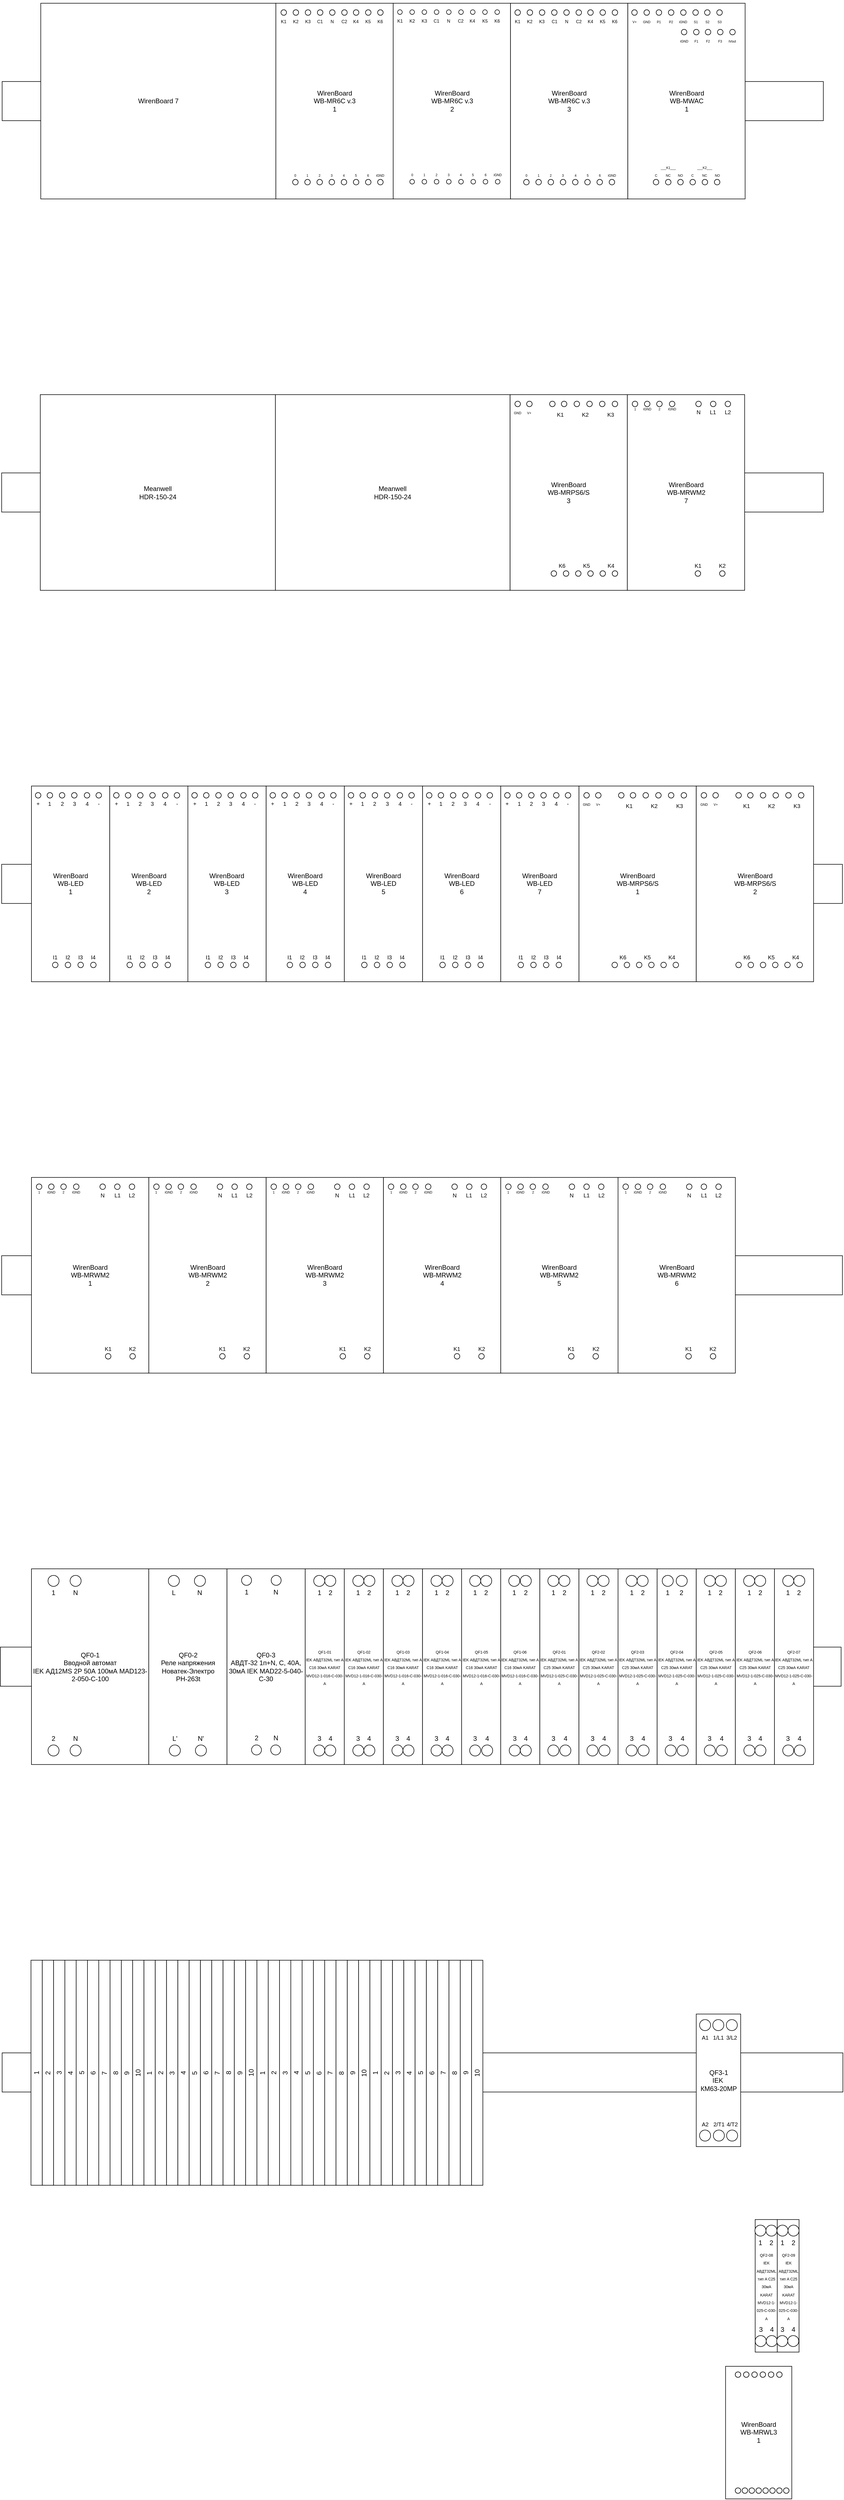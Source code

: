 <mxfile version="21.2.9" type="github">
  <diagram name="Страница 1" id="GMvIVAxOlFMNgnBswhOr">
    <mxGraphModel dx="449" dy="263" grid="1" gridSize="17.716" guides="1" tooltips="1" connect="1" arrows="1" fold="1" page="1" pageScale="1" pageWidth="827" pageHeight="1169" math="1" shadow="0">
      <root>
        <mxCell id="0" />
        <mxCell id="1" parent="0" />
        <mxCell id="CFfM0_zvOVKjtr0gn3He-1" value="" style="rounded=0;whiteSpace=wrap;html=1;" parent="1" vertex="1">
          <mxGeometry x="70.01" y="921.26" width="1489.05" height="70.86" as="geometry" />
        </mxCell>
        <mxCell id="pDzd1rv9vfsY6BFtjBUu-33" value="" style="group" parent="1" vertex="1" connectable="0">
          <mxGeometry x="991.27" y="779.53" width="212.6" height="354.33" as="geometry" />
        </mxCell>
        <mxCell id="pDzd1rv9vfsY6BFtjBUu-34" value="WirenBoard&lt;br&gt;WB-MRPS6/S&lt;br&gt;3" style="rounded=0;whiteSpace=wrap;html=1;" parent="pDzd1rv9vfsY6BFtjBUu-33" vertex="1">
          <mxGeometry width="212.6" height="354.33" as="geometry" />
        </mxCell>
        <mxCell id="pDzd1rv9vfsY6BFtjBUu-35" value="&lt;font style=&quot;font-size: 6px;&quot;&gt;&lt;br&gt;&lt;br&gt;&lt;font style=&quot;font-size: 6px;&quot;&gt;GND&lt;/font&gt;&lt;/font&gt;" style="ellipse;whiteSpace=wrap;html=1;aspect=fixed;" parent="pDzd1rv9vfsY6BFtjBUu-33" vertex="1">
          <mxGeometry x="8.858" y="11.811" width="10" height="10" as="geometry" />
        </mxCell>
        <mxCell id="pDzd1rv9vfsY6BFtjBUu-36" value="&lt;font style=&quot;font-size: 6px;&quot;&gt;&lt;br&gt;&lt;br&gt;&lt;font style=&quot;font-size: 6px;&quot;&gt;V+&lt;/font&gt;&lt;/font&gt;" style="ellipse;whiteSpace=wrap;html=1;aspect=fixed;" parent="pDzd1rv9vfsY6BFtjBUu-33" vertex="1">
          <mxGeometry x="30.118" y="11.811" width="10" height="10" as="geometry" />
        </mxCell>
        <mxCell id="pDzd1rv9vfsY6BFtjBUu-37" value="&#xa;K1" style="group;fontSize=10;horizontal=1;" parent="pDzd1rv9vfsY6BFtjBUu-33" vertex="1" connectable="0">
          <mxGeometry x="71.752" y="11.811" width="38.977" height="11.811" as="geometry" />
        </mxCell>
        <mxCell id="pDzd1rv9vfsY6BFtjBUu-38" value="" style="ellipse;whiteSpace=wrap;html=1;aspect=fixed;" parent="pDzd1rv9vfsY6BFtjBUu-37" vertex="1">
          <mxGeometry width="10" height="10" as="geometry" />
        </mxCell>
        <mxCell id="pDzd1rv9vfsY6BFtjBUu-39" value="" style="ellipse;whiteSpace=wrap;html=1;aspect=fixed;" parent="pDzd1rv9vfsY6BFtjBUu-37" vertex="1">
          <mxGeometry x="21.26" width="10" height="10" as="geometry" />
        </mxCell>
        <mxCell id="pDzd1rv9vfsY6BFtjBUu-40" value="&#xa;K2" style="group;fontSize=10;" parent="pDzd1rv9vfsY6BFtjBUu-33" vertex="1" connectable="0">
          <mxGeometry x="116.044" y="11.811" width="40.748" height="11.811" as="geometry" />
        </mxCell>
        <mxCell id="pDzd1rv9vfsY6BFtjBUu-41" value="&lt;font style=&quot;font-size: 6px;&quot;&gt;&lt;br&gt;&lt;/font&gt;" style="ellipse;whiteSpace=wrap;html=1;aspect=fixed;" parent="pDzd1rv9vfsY6BFtjBUu-40" vertex="1">
          <mxGeometry width="10" height="10" as="geometry" />
        </mxCell>
        <mxCell id="pDzd1rv9vfsY6BFtjBUu-42" value="" style="ellipse;whiteSpace=wrap;html=1;aspect=fixed;" parent="pDzd1rv9vfsY6BFtjBUu-40" vertex="1">
          <mxGeometry x="23.032" width="10" height="10" as="geometry" />
        </mxCell>
        <mxCell id="pDzd1rv9vfsY6BFtjBUu-43" value="&#xa;K3" style="group;fontSize=10;verticalAlign=top;" parent="pDzd1rv9vfsY6BFtjBUu-33" vertex="1" connectable="0">
          <mxGeometry x="162.108" y="11.811" width="40.748" height="11.811" as="geometry" />
        </mxCell>
        <mxCell id="pDzd1rv9vfsY6BFtjBUu-44" value="" style="ellipse;whiteSpace=wrap;html=1;aspect=fixed;" parent="pDzd1rv9vfsY6BFtjBUu-43" vertex="1">
          <mxGeometry width="10" height="10" as="geometry" />
        </mxCell>
        <mxCell id="pDzd1rv9vfsY6BFtjBUu-45" value="" style="ellipse;whiteSpace=wrap;html=1;aspect=fixed;" parent="pDzd1rv9vfsY6BFtjBUu-43" vertex="1">
          <mxGeometry x="23.032" width="10" height="10" as="geometry" />
        </mxCell>
        <mxCell id="v8pQ-3ItY0f57PoM7id5-2" value="K6&#xa;" style="group;fontSize=10;verticalAlign=bottom;" parent="pDzd1rv9vfsY6BFtjBUu-33" vertex="1" connectable="0">
          <mxGeometry x="74.406" y="318.898" width="39.862" height="11.811" as="geometry" />
        </mxCell>
        <mxCell id="v8pQ-3ItY0f57PoM7id5-3" value="" style="ellipse;whiteSpace=wrap;html=1;aspect=fixed;" parent="v8pQ-3ItY0f57PoM7id5-2" vertex="1">
          <mxGeometry width="10" height="10" as="geometry" />
        </mxCell>
        <mxCell id="v8pQ-3ItY0f57PoM7id5-4" value="" style="ellipse;whiteSpace=wrap;html=1;aspect=fixed;" parent="v8pQ-3ItY0f57PoM7id5-2" vertex="1">
          <mxGeometry x="22.146" width="10" height="10" as="geometry" />
        </mxCell>
        <mxCell id="v8pQ-3ItY0f57PoM7id5-5" value="K5&#xa;" style="group;verticalAlign=bottom;fontSize=10;" parent="pDzd1rv9vfsY6BFtjBUu-33" vertex="1" connectable="0">
          <mxGeometry x="118.698" y="318.898" width="39.862" height="11.811" as="geometry" />
        </mxCell>
        <mxCell id="v8pQ-3ItY0f57PoM7id5-6" value="" style="ellipse;whiteSpace=wrap;html=1;aspect=fixed;" parent="v8pQ-3ItY0f57PoM7id5-5" vertex="1">
          <mxGeometry width="10" height="10" as="geometry" />
        </mxCell>
        <mxCell id="v8pQ-3ItY0f57PoM7id5-7" value="" style="ellipse;whiteSpace=wrap;html=1;aspect=fixed;" parent="v8pQ-3ItY0f57PoM7id5-5" vertex="1">
          <mxGeometry x="22.146" width="10" height="10" as="geometry" />
        </mxCell>
        <mxCell id="v8pQ-3ItY0f57PoM7id5-8" value="K4&#xa;" style="group;verticalAlign=bottom;fontSize=10;" parent="pDzd1rv9vfsY6BFtjBUu-33" vertex="1" connectable="0">
          <mxGeometry x="162.989" y="318.898" width="39.862" height="11.811" as="geometry" />
        </mxCell>
        <mxCell id="v8pQ-3ItY0f57PoM7id5-9" value="" style="ellipse;whiteSpace=wrap;html=1;aspect=fixed;" parent="v8pQ-3ItY0f57PoM7id5-8" vertex="1">
          <mxGeometry width="10" height="10" as="geometry" />
        </mxCell>
        <mxCell id="v8pQ-3ItY0f57PoM7id5-10" value="" style="ellipse;whiteSpace=wrap;html=1;aspect=fixed;" parent="v8pQ-3ItY0f57PoM7id5-8" vertex="1">
          <mxGeometry x="22.146" width="10" height="10" as="geometry" />
        </mxCell>
        <mxCell id="wkO30YPk-ZB2-EVH_7Kl-1" value="" style="rounded=0;whiteSpace=wrap;html=1;" parent="1" vertex="1">
          <mxGeometry x="70.87" y="3781.93" width="1523.62" height="70.86" as="geometry" />
        </mxCell>
        <mxCell id="RqG4AOZZVtZ1jqkXJKte-1" value="" style="rounded=0;whiteSpace=wrap;html=1;" parent="1" vertex="1">
          <mxGeometry x="67.64" y="3047.24" width="1523.62" height="70.86" as="geometry" />
        </mxCell>
        <mxCell id="N0oFKr2moulXzAQWh6da-3" value="1" style="rounded=0;whiteSpace=wrap;html=1;horizontal=0;" parent="1" vertex="1">
          <mxGeometry x="123.15" y="3614.17" width="20.47" height="407.48" as="geometry" />
        </mxCell>
        <mxCell id="RqG4AOZZVtZ1jqkXJKte-2" value="" style="rounded=0;whiteSpace=wrap;html=1;" parent="1" vertex="1">
          <mxGeometry x="70.01" y="2338.58" width="1523.62" height="70.87" as="geometry" />
        </mxCell>
        <mxCell id="wkO30YPk-ZB2-EVH_7Kl-58" value="" style="rounded=0;whiteSpace=wrap;html=1;" parent="1" vertex="1">
          <mxGeometry x="70.87" y="212.6" width="1488.19" height="70.87" as="geometry" />
        </mxCell>
        <mxCell id="wkO30YPk-ZB2-EVH_7Kl-59" value="WirenBoard 7" style="rounded=0;whiteSpace=wrap;html=1;" parent="1" vertex="1">
          <mxGeometry x="140.87" y="70.87" width="426.06" height="354.33" as="geometry" />
        </mxCell>
        <mxCell id="Dtsd7MYRWH5dnzTgWTRM-212" value="" style="rounded=0;whiteSpace=wrap;html=1;" parent="1" vertex="1">
          <mxGeometry x="70.01" y="1629.92" width="1523.62" height="70.87" as="geometry" />
        </mxCell>
        <mxCell id="pDzd1rv9vfsY6BFtjBUu-10" value="" style="group" parent="1" vertex="1" connectable="0">
          <mxGeometry x="1116.14" y="1488.19" width="212.6" height="354.33" as="geometry" />
        </mxCell>
        <mxCell id="Dtsd7MYRWH5dnzTgWTRM-355" value="WirenBoard&lt;br&gt;WB-MRPS6/S&lt;br&gt;1" style="rounded=0;whiteSpace=wrap;html=1;" parent="pDzd1rv9vfsY6BFtjBUu-10" vertex="1">
          <mxGeometry width="212.6" height="354.33" as="geometry" />
        </mxCell>
        <mxCell id="pDzd1rv9vfsY6BFtjBUu-1" value="&lt;font style=&quot;font-size: 6px;&quot;&gt;&lt;br&gt;&lt;br&gt;&lt;font style=&quot;font-size: 6px;&quot;&gt;GND&lt;/font&gt;&lt;/font&gt;" style="ellipse;whiteSpace=wrap;html=1;aspect=fixed;" parent="pDzd1rv9vfsY6BFtjBUu-10" vertex="1">
          <mxGeometry x="8.858" y="11.811" width="10" height="10" as="geometry" />
        </mxCell>
        <mxCell id="pDzd1rv9vfsY6BFtjBUu-2" value="&lt;font style=&quot;font-size: 6px;&quot;&gt;&lt;br&gt;&lt;br&gt;&lt;font style=&quot;font-size: 6px;&quot;&gt;V+&lt;/font&gt;&lt;/font&gt;" style="ellipse;whiteSpace=wrap;html=1;aspect=fixed;" parent="pDzd1rv9vfsY6BFtjBUu-10" vertex="1">
          <mxGeometry x="30.118" y="11.811" width="10" height="10" as="geometry" />
        </mxCell>
        <mxCell id="pDzd1rv9vfsY6BFtjBUu-4" value="&#xa;K1" style="group;fontSize=10;horizontal=1;" parent="pDzd1rv9vfsY6BFtjBUu-10" vertex="1" connectable="0">
          <mxGeometry x="71.752" y="11.811" width="38.977" height="11.811" as="geometry" />
        </mxCell>
        <mxCell id="Dtsd7MYRWH5dnzTgWTRM-356" value="" style="ellipse;whiteSpace=wrap;html=1;aspect=fixed;" parent="pDzd1rv9vfsY6BFtjBUu-4" vertex="1">
          <mxGeometry width="10" height="10" as="geometry" />
        </mxCell>
        <mxCell id="Dtsd7MYRWH5dnzTgWTRM-357" value="" style="ellipse;whiteSpace=wrap;html=1;aspect=fixed;" parent="pDzd1rv9vfsY6BFtjBUu-4" vertex="1">
          <mxGeometry x="21.26" width="10" height="10" as="geometry" />
        </mxCell>
        <mxCell id="pDzd1rv9vfsY6BFtjBUu-5" value="&#xa;K2" style="group;fontSize=10;" parent="pDzd1rv9vfsY6BFtjBUu-10" vertex="1" connectable="0">
          <mxGeometry x="116.044" y="11.811" width="40.748" height="11.811" as="geometry" />
        </mxCell>
        <mxCell id="Dtsd7MYRWH5dnzTgWTRM-358" value="&lt;font style=&quot;font-size: 6px;&quot;&gt;&lt;br&gt;&lt;/font&gt;" style="ellipse;whiteSpace=wrap;html=1;aspect=fixed;" parent="pDzd1rv9vfsY6BFtjBUu-5" vertex="1">
          <mxGeometry width="10" height="10" as="geometry" />
        </mxCell>
        <mxCell id="Dtsd7MYRWH5dnzTgWTRM-359" value="" style="ellipse;whiteSpace=wrap;html=1;aspect=fixed;" parent="pDzd1rv9vfsY6BFtjBUu-5" vertex="1">
          <mxGeometry x="23.032" width="10" height="10" as="geometry" />
        </mxCell>
        <mxCell id="pDzd1rv9vfsY6BFtjBUu-6" value="&#xa;K3" style="group;fontSize=10;verticalAlign=top;" parent="pDzd1rv9vfsY6BFtjBUu-10" vertex="1" connectable="0">
          <mxGeometry x="162.107" y="11.811" width="40.748" height="11.811" as="geometry" />
        </mxCell>
        <mxCell id="Dtsd7MYRWH5dnzTgWTRM-360" value="" style="ellipse;whiteSpace=wrap;html=1;aspect=fixed;" parent="pDzd1rv9vfsY6BFtjBUu-6" vertex="1">
          <mxGeometry width="10" height="10" as="geometry" />
        </mxCell>
        <mxCell id="Dtsd7MYRWH5dnzTgWTRM-361" value="" style="ellipse;whiteSpace=wrap;html=1;aspect=fixed;" parent="pDzd1rv9vfsY6BFtjBUu-6" vertex="1">
          <mxGeometry x="23.032" width="10" height="10" as="geometry" />
        </mxCell>
        <mxCell id="pDzd1rv9vfsY6BFtjBUu-7" value="K6&#xa;" style="group;fontSize=10;verticalAlign=bottom;" parent="pDzd1rv9vfsY6BFtjBUu-10" vertex="1" connectable="0">
          <mxGeometry x="59.856" y="318.888" width="39.862" height="11.811" as="geometry" />
        </mxCell>
        <mxCell id="Dtsd7MYRWH5dnzTgWTRM-364" value="" style="ellipse;whiteSpace=wrap;html=1;aspect=fixed;" parent="pDzd1rv9vfsY6BFtjBUu-7" vertex="1">
          <mxGeometry width="10" height="10" as="geometry" />
        </mxCell>
        <mxCell id="Dtsd7MYRWH5dnzTgWTRM-365" value="" style="ellipse;whiteSpace=wrap;html=1;aspect=fixed;" parent="pDzd1rv9vfsY6BFtjBUu-7" vertex="1">
          <mxGeometry x="22.146" width="10" height="10" as="geometry" />
        </mxCell>
        <mxCell id="pDzd1rv9vfsY6BFtjBUu-8" value="K5&#xa;" style="group;verticalAlign=bottom;fontSize=10;" parent="pDzd1rv9vfsY6BFtjBUu-10" vertex="1" connectable="0">
          <mxGeometry x="104.147" y="318.888" width="39.862" height="11.811" as="geometry" />
        </mxCell>
        <mxCell id="Dtsd7MYRWH5dnzTgWTRM-366" value="" style="ellipse;whiteSpace=wrap;html=1;aspect=fixed;" parent="pDzd1rv9vfsY6BFtjBUu-8" vertex="1">
          <mxGeometry width="10" height="10" as="geometry" />
        </mxCell>
        <mxCell id="Dtsd7MYRWH5dnzTgWTRM-367" value="" style="ellipse;whiteSpace=wrap;html=1;aspect=fixed;" parent="pDzd1rv9vfsY6BFtjBUu-8" vertex="1">
          <mxGeometry x="22.146" width="10" height="10" as="geometry" />
        </mxCell>
        <mxCell id="pDzd1rv9vfsY6BFtjBUu-9" value="K4&#xa;" style="group;verticalAlign=bottom;fontSize=10;" parent="pDzd1rv9vfsY6BFtjBUu-10" vertex="1" connectable="0">
          <mxGeometry x="148.439" y="318.888" width="39.862" height="11.811" as="geometry" />
        </mxCell>
        <mxCell id="Dtsd7MYRWH5dnzTgWTRM-368" value="" style="ellipse;whiteSpace=wrap;html=1;aspect=fixed;" parent="pDzd1rv9vfsY6BFtjBUu-9" vertex="1">
          <mxGeometry width="10" height="10" as="geometry" />
        </mxCell>
        <mxCell id="Dtsd7MYRWH5dnzTgWTRM-369" value="" style="ellipse;whiteSpace=wrap;html=1;aspect=fixed;" parent="pDzd1rv9vfsY6BFtjBUu-9" vertex="1">
          <mxGeometry x="22.146" width="10" height="10" as="geometry" />
        </mxCell>
        <mxCell id="pDzd1rv9vfsY6BFtjBUu-11" value="" style="group" parent="1" vertex="1" connectable="0">
          <mxGeometry x="1328.74" y="1488.19" width="212.6" height="354.33" as="geometry" />
        </mxCell>
        <mxCell id="pDzd1rv9vfsY6BFtjBUu-12" value="WirenBoard&lt;br&gt;WB-MRPS6/S&lt;br&gt;2" style="rounded=0;whiteSpace=wrap;html=1;" parent="pDzd1rv9vfsY6BFtjBUu-11" vertex="1">
          <mxGeometry width="212.6" height="354.33" as="geometry" />
        </mxCell>
        <mxCell id="pDzd1rv9vfsY6BFtjBUu-13" value="&lt;font style=&quot;font-size: 6px;&quot;&gt;&lt;br&gt;&lt;br&gt;&lt;font style=&quot;font-size: 6px;&quot;&gt;GND&lt;/font&gt;&lt;/font&gt;" style="ellipse;whiteSpace=wrap;html=1;aspect=fixed;" parent="pDzd1rv9vfsY6BFtjBUu-11" vertex="1">
          <mxGeometry x="8.858" y="11.811" width="10" height="10" as="geometry" />
        </mxCell>
        <mxCell id="pDzd1rv9vfsY6BFtjBUu-14" value="&lt;font style=&quot;font-size: 6px;&quot;&gt;&lt;br&gt;&lt;br&gt;&lt;font style=&quot;font-size: 6px;&quot;&gt;V+&lt;/font&gt;&lt;/font&gt;" style="ellipse;whiteSpace=wrap;html=1;aspect=fixed;" parent="pDzd1rv9vfsY6BFtjBUu-11" vertex="1">
          <mxGeometry x="30.118" y="11.811" width="10" height="10" as="geometry" />
        </mxCell>
        <mxCell id="pDzd1rv9vfsY6BFtjBUu-15" value="&#xa;K1" style="group;fontSize=10;horizontal=1;" parent="pDzd1rv9vfsY6BFtjBUu-11" vertex="1" connectable="0">
          <mxGeometry x="71.752" y="11.811" width="38.977" height="11.811" as="geometry" />
        </mxCell>
        <mxCell id="pDzd1rv9vfsY6BFtjBUu-16" value="" style="ellipse;whiteSpace=wrap;html=1;aspect=fixed;" parent="pDzd1rv9vfsY6BFtjBUu-15" vertex="1">
          <mxGeometry width="10" height="10" as="geometry" />
        </mxCell>
        <mxCell id="pDzd1rv9vfsY6BFtjBUu-17" value="" style="ellipse;whiteSpace=wrap;html=1;aspect=fixed;" parent="pDzd1rv9vfsY6BFtjBUu-15" vertex="1">
          <mxGeometry x="21.26" width="10" height="10" as="geometry" />
        </mxCell>
        <mxCell id="pDzd1rv9vfsY6BFtjBUu-18" value="&#xa;K2" style="group;fontSize=10;" parent="pDzd1rv9vfsY6BFtjBUu-11" vertex="1" connectable="0">
          <mxGeometry x="116.044" y="11.811" width="40.748" height="11.811" as="geometry" />
        </mxCell>
        <mxCell id="pDzd1rv9vfsY6BFtjBUu-19" value="&lt;font style=&quot;font-size: 6px;&quot;&gt;&lt;br&gt;&lt;/font&gt;" style="ellipse;whiteSpace=wrap;html=1;aspect=fixed;" parent="pDzd1rv9vfsY6BFtjBUu-18" vertex="1">
          <mxGeometry width="10" height="10" as="geometry" />
        </mxCell>
        <mxCell id="pDzd1rv9vfsY6BFtjBUu-20" value="" style="ellipse;whiteSpace=wrap;html=1;aspect=fixed;" parent="pDzd1rv9vfsY6BFtjBUu-18" vertex="1">
          <mxGeometry x="23.032" width="10" height="10" as="geometry" />
        </mxCell>
        <mxCell id="pDzd1rv9vfsY6BFtjBUu-21" value="&#xa;K3" style="group;fontSize=10;verticalAlign=top;" parent="pDzd1rv9vfsY6BFtjBUu-11" vertex="1" connectable="0">
          <mxGeometry x="162.108" y="11.811" width="40.748" height="11.811" as="geometry" />
        </mxCell>
        <mxCell id="pDzd1rv9vfsY6BFtjBUu-22" value="" style="ellipse;whiteSpace=wrap;html=1;aspect=fixed;" parent="pDzd1rv9vfsY6BFtjBUu-21" vertex="1">
          <mxGeometry width="10" height="10" as="geometry" />
        </mxCell>
        <mxCell id="pDzd1rv9vfsY6BFtjBUu-23" value="" style="ellipse;whiteSpace=wrap;html=1;aspect=fixed;" parent="pDzd1rv9vfsY6BFtjBUu-21" vertex="1">
          <mxGeometry x="23.032" width="10" height="10" as="geometry" />
        </mxCell>
        <mxCell id="pDzd1rv9vfsY6BFtjBUu-24" value="K6&#xa;" style="group;fontSize=10;verticalAlign=bottom;" parent="pDzd1rv9vfsY6BFtjBUu-11" vertex="1" connectable="0">
          <mxGeometry x="71.756" y="318.888" width="39.863" height="11.811" as="geometry" />
        </mxCell>
        <mxCell id="pDzd1rv9vfsY6BFtjBUu-25" value="" style="ellipse;whiteSpace=wrap;html=1;aspect=fixed;" parent="pDzd1rv9vfsY6BFtjBUu-24" vertex="1">
          <mxGeometry width="10" height="10" as="geometry" />
        </mxCell>
        <mxCell id="pDzd1rv9vfsY6BFtjBUu-26" value="" style="ellipse;whiteSpace=wrap;html=1;aspect=fixed;" parent="pDzd1rv9vfsY6BFtjBUu-24" vertex="1">
          <mxGeometry x="22.146" width="10" height="10" as="geometry" />
        </mxCell>
        <mxCell id="pDzd1rv9vfsY6BFtjBUu-27" value="K5&#xa;" style="group;verticalAlign=bottom;fontSize=10;" parent="pDzd1rv9vfsY6BFtjBUu-11" vertex="1" connectable="0">
          <mxGeometry x="116.047" y="318.888" width="39.863" height="11.811" as="geometry" />
        </mxCell>
        <mxCell id="pDzd1rv9vfsY6BFtjBUu-28" value="" style="ellipse;whiteSpace=wrap;html=1;aspect=fixed;" parent="pDzd1rv9vfsY6BFtjBUu-27" vertex="1">
          <mxGeometry width="10" height="10" as="geometry" />
        </mxCell>
        <mxCell id="pDzd1rv9vfsY6BFtjBUu-29" value="" style="ellipse;whiteSpace=wrap;html=1;aspect=fixed;" parent="pDzd1rv9vfsY6BFtjBUu-27" vertex="1">
          <mxGeometry x="22.146" width="10" height="10" as="geometry" />
        </mxCell>
        <mxCell id="pDzd1rv9vfsY6BFtjBUu-30" value="K4&#xa;" style="group;verticalAlign=bottom;fontSize=10;" parent="pDzd1rv9vfsY6BFtjBUu-11" vertex="1" connectable="0">
          <mxGeometry x="160.339" y="318.888" width="39.863" height="11.811" as="geometry" />
        </mxCell>
        <mxCell id="pDzd1rv9vfsY6BFtjBUu-31" value="" style="ellipse;whiteSpace=wrap;html=1;aspect=fixed;" parent="pDzd1rv9vfsY6BFtjBUu-30" vertex="1">
          <mxGeometry width="10" height="10" as="geometry" />
        </mxCell>
        <mxCell id="pDzd1rv9vfsY6BFtjBUu-32" value="" style="ellipse;whiteSpace=wrap;html=1;aspect=fixed;" parent="pDzd1rv9vfsY6BFtjBUu-30" vertex="1">
          <mxGeometry x="22.146" width="10" height="10" as="geometry" />
        </mxCell>
        <mxCell id="pDzd1rv9vfsY6BFtjBUu-55" value="" style="group" parent="1" vertex="1" connectable="0">
          <mxGeometry x="974.41" y="1488.19" width="141.73" height="354.33" as="geometry" />
        </mxCell>
        <mxCell id="Dtsd7MYRWH5dnzTgWTRM-344" value="WirenBoard&lt;br&gt;WB-LED&lt;br&gt;7" style="rounded=0;whiteSpace=wrap;html=1;" parent="pDzd1rv9vfsY6BFtjBUu-55" vertex="1">
          <mxGeometry width="141.73" height="354.33" as="geometry" />
        </mxCell>
        <mxCell id="Dtsd7MYRWH5dnzTgWTRM-345" value="&lt;font style=&quot;font-size: 10px;&quot;&gt;&lt;br&gt;&lt;br&gt;2&lt;/font&gt;" style="ellipse;whiteSpace=wrap;html=1;aspect=fixed;" parent="pDzd1rv9vfsY6BFtjBUu-55" vertex="1">
          <mxGeometry x="50.491" y="11.811" width="10" height="10" as="geometry" />
        </mxCell>
        <mxCell id="Dtsd7MYRWH5dnzTgWTRM-346" value="&lt;font style=&quot;font-size: 10px;&quot;&gt;&lt;br&gt;&lt;br&gt;3&lt;/font&gt;" style="ellipse;whiteSpace=wrap;html=1;aspect=fixed;" parent="pDzd1rv9vfsY6BFtjBUu-55" vertex="1">
          <mxGeometry x="72.637" y="11.811" width="10" height="10" as="geometry" />
        </mxCell>
        <mxCell id="Dtsd7MYRWH5dnzTgWTRM-347" value="&lt;font style=&quot;font-size: 10px;&quot;&gt;&lt;br&gt;&lt;br&gt;4&lt;/font&gt;" style="ellipse;whiteSpace=wrap;html=1;aspect=fixed;" parent="pDzd1rv9vfsY6BFtjBUu-55" vertex="1">
          <mxGeometry x="95.668" y="11.811" width="10" height="10" as="geometry" />
        </mxCell>
        <mxCell id="Dtsd7MYRWH5dnzTgWTRM-348" value="&lt;font style=&quot;font-size: 10px;&quot;&gt;I2&lt;br&gt;&lt;br&gt;&lt;br&gt;&lt;/font&gt;" style="ellipse;whiteSpace=wrap;html=1;aspect=fixed;" parent="pDzd1rv9vfsY6BFtjBUu-55" vertex="1">
          <mxGeometry x="54.345" y="318.888" width="10" height="10" as="geometry" />
        </mxCell>
        <mxCell id="Dtsd7MYRWH5dnzTgWTRM-349" value="&lt;font style=&quot;font-size: 10px;&quot;&gt;I4&lt;br&gt;&lt;br&gt;&lt;br&gt;&lt;/font&gt;" style="ellipse;whiteSpace=wrap;html=1;aspect=fixed;" parent="pDzd1rv9vfsY6BFtjBUu-55" vertex="1">
          <mxGeometry x="100.407" y="318.888" width="10" height="10" as="geometry" />
        </mxCell>
        <mxCell id="Dtsd7MYRWH5dnzTgWTRM-350" value="&lt;font style=&quot;font-size: 10px;&quot;&gt;&lt;br&gt;&lt;br&gt;1&lt;/font&gt;" style="ellipse;whiteSpace=wrap;html=1;aspect=fixed;" parent="pDzd1rv9vfsY6BFtjBUu-55" vertex="1">
          <mxGeometry x="28.346" y="11.811" width="10" height="10" as="geometry" />
        </mxCell>
        <mxCell id="Dtsd7MYRWH5dnzTgWTRM-351" value="&lt;font style=&quot;font-size: 10px;&quot;&gt;&lt;br&gt;&lt;br&gt;-&lt;/font&gt;" style="ellipse;whiteSpace=wrap;html=1;aspect=fixed;" parent="pDzd1rv9vfsY6BFtjBUu-55" vertex="1">
          <mxGeometry x="116.927" y="11.811" width="10" height="10" as="geometry" />
        </mxCell>
        <mxCell id="Dtsd7MYRWH5dnzTgWTRM-352" value="&lt;font style=&quot;font-size: 10px;&quot;&gt;&lt;br&gt;&lt;br&gt;+&lt;/font&gt;" style="ellipse;whiteSpace=wrap;html=1;aspect=fixed;" parent="pDzd1rv9vfsY6BFtjBUu-55" vertex="1">
          <mxGeometry x="7.087" y="11.811" width="10" height="10" as="geometry" />
        </mxCell>
        <mxCell id="Dtsd7MYRWH5dnzTgWTRM-353" value="&lt;font style=&quot;font-size: 10px;&quot;&gt;I3&lt;br&gt;&lt;br&gt;&lt;br&gt;&lt;/font&gt;" style="ellipse;whiteSpace=wrap;html=1;aspect=fixed;" parent="pDzd1rv9vfsY6BFtjBUu-55" vertex="1">
          <mxGeometry x="77.376" y="318.888" width="10" height="10" as="geometry" />
        </mxCell>
        <mxCell id="Dtsd7MYRWH5dnzTgWTRM-354" value="&lt;font style=&quot;font-size: 10px;&quot;&gt;I1&lt;br&gt;&lt;br&gt;&lt;br&gt;&lt;/font&gt;" style="ellipse;whiteSpace=wrap;html=1;aspect=fixed;" parent="pDzd1rv9vfsY6BFtjBUu-55" vertex="1">
          <mxGeometry x="31.314" y="318.888" width="10" height="10" as="geometry" />
        </mxCell>
        <mxCell id="pDzd1rv9vfsY6BFtjBUu-56" value="" style="group" parent="1" vertex="1" connectable="0">
          <mxGeometry x="832.68" y="1488.19" width="141.73" height="354.33" as="geometry" />
        </mxCell>
        <mxCell id="Dtsd7MYRWH5dnzTgWTRM-333" value="WirenBoard&lt;br&gt;WB-LED&lt;br&gt;6" style="rounded=0;whiteSpace=wrap;html=1;" parent="pDzd1rv9vfsY6BFtjBUu-56" vertex="1">
          <mxGeometry width="141.73" height="354.33" as="geometry" />
        </mxCell>
        <mxCell id="Dtsd7MYRWH5dnzTgWTRM-334" value="&lt;font style=&quot;font-size: 10px;&quot;&gt;&lt;br&gt;&lt;br&gt;2&lt;/font&gt;" style="ellipse;whiteSpace=wrap;html=1;aspect=fixed;" parent="pDzd1rv9vfsY6BFtjBUu-56" vertex="1">
          <mxGeometry x="50.491" y="11.811" width="10" height="10" as="geometry" />
        </mxCell>
        <mxCell id="Dtsd7MYRWH5dnzTgWTRM-335" value="&lt;font style=&quot;font-size: 10px;&quot;&gt;&lt;br&gt;&lt;br&gt;3&lt;/font&gt;" style="ellipse;whiteSpace=wrap;html=1;aspect=fixed;" parent="pDzd1rv9vfsY6BFtjBUu-56" vertex="1">
          <mxGeometry x="72.637" y="11.811" width="10" height="10" as="geometry" />
        </mxCell>
        <mxCell id="Dtsd7MYRWH5dnzTgWTRM-336" value="&lt;font style=&quot;font-size: 10px;&quot;&gt;&lt;br&gt;&lt;br&gt;4&lt;/font&gt;" style="ellipse;whiteSpace=wrap;html=1;aspect=fixed;" parent="pDzd1rv9vfsY6BFtjBUu-56" vertex="1">
          <mxGeometry x="95.668" y="11.811" width="10" height="10" as="geometry" />
        </mxCell>
        <mxCell id="Dtsd7MYRWH5dnzTgWTRM-337" value="&lt;font style=&quot;font-size: 10px;&quot;&gt;I2&lt;br&gt;&lt;br&gt;&lt;br&gt;&lt;/font&gt;" style="ellipse;whiteSpace=wrap;html=1;aspect=fixed;" parent="pDzd1rv9vfsY6BFtjBUu-56" vertex="1">
          <mxGeometry x="54.345" y="318.888" width="10" height="10" as="geometry" />
        </mxCell>
        <mxCell id="Dtsd7MYRWH5dnzTgWTRM-338" value="&lt;font style=&quot;font-size: 10px;&quot;&gt;I4&lt;br&gt;&lt;br&gt;&lt;br&gt;&lt;/font&gt;" style="ellipse;whiteSpace=wrap;html=1;aspect=fixed;" parent="pDzd1rv9vfsY6BFtjBUu-56" vertex="1">
          <mxGeometry x="100.407" y="318.888" width="10" height="10" as="geometry" />
        </mxCell>
        <mxCell id="Dtsd7MYRWH5dnzTgWTRM-339" value="&lt;font style=&quot;font-size: 10px;&quot;&gt;&lt;br&gt;&lt;br&gt;1&lt;/font&gt;" style="ellipse;whiteSpace=wrap;html=1;aspect=fixed;" parent="pDzd1rv9vfsY6BFtjBUu-56" vertex="1">
          <mxGeometry x="28.346" y="11.811" width="10" height="10" as="geometry" />
        </mxCell>
        <mxCell id="Dtsd7MYRWH5dnzTgWTRM-340" value="&lt;font style=&quot;font-size: 10px;&quot;&gt;&lt;br&gt;&lt;br&gt;-&lt;/font&gt;" style="ellipse;whiteSpace=wrap;html=1;aspect=fixed;" parent="pDzd1rv9vfsY6BFtjBUu-56" vertex="1">
          <mxGeometry x="116.927" y="11.811" width="10" height="10" as="geometry" />
        </mxCell>
        <mxCell id="Dtsd7MYRWH5dnzTgWTRM-341" value="&lt;font style=&quot;font-size: 10px;&quot;&gt;&lt;br&gt;&lt;br&gt;+&lt;/font&gt;" style="ellipse;whiteSpace=wrap;html=1;aspect=fixed;" parent="pDzd1rv9vfsY6BFtjBUu-56" vertex="1">
          <mxGeometry x="7.086" y="11.811" width="10" height="10" as="geometry" />
        </mxCell>
        <mxCell id="Dtsd7MYRWH5dnzTgWTRM-342" value="&lt;font style=&quot;font-size: 10px;&quot;&gt;I3&lt;br&gt;&lt;br&gt;&lt;br&gt;&lt;/font&gt;" style="ellipse;whiteSpace=wrap;html=1;aspect=fixed;" parent="pDzd1rv9vfsY6BFtjBUu-56" vertex="1">
          <mxGeometry x="77.376" y="318.888" width="10" height="10" as="geometry" />
        </mxCell>
        <mxCell id="Dtsd7MYRWH5dnzTgWTRM-343" value="&lt;font style=&quot;font-size: 10px;&quot;&gt;I1&lt;br&gt;&lt;br&gt;&lt;br&gt;&lt;/font&gt;" style="ellipse;whiteSpace=wrap;html=1;aspect=fixed;" parent="pDzd1rv9vfsY6BFtjBUu-56" vertex="1">
          <mxGeometry x="31.314" y="318.888" width="10" height="10" as="geometry" />
        </mxCell>
        <mxCell id="pDzd1rv9vfsY6BFtjBUu-57" value="" style="group" parent="1" vertex="1" connectable="0">
          <mxGeometry x="690.94" y="1488.19" width="141.74" height="354.33" as="geometry" />
        </mxCell>
        <mxCell id="Dtsd7MYRWH5dnzTgWTRM-322" value="WirenBoard&lt;br&gt;WB-LED&lt;br&gt;5" style="rounded=0;whiteSpace=wrap;html=1;" parent="pDzd1rv9vfsY6BFtjBUu-57" vertex="1">
          <mxGeometry width="141.74" height="354.33" as="geometry" />
        </mxCell>
        <mxCell id="Dtsd7MYRWH5dnzTgWTRM-323" value="&lt;font style=&quot;font-size: 10px;&quot;&gt;&lt;br&gt;&lt;br&gt;2&lt;/font&gt;" style="ellipse;whiteSpace=wrap;html=1;aspect=fixed;" parent="pDzd1rv9vfsY6BFtjBUu-57" vertex="1">
          <mxGeometry x="50.495" y="11.811" width="10" height="10" as="geometry" />
        </mxCell>
        <mxCell id="Dtsd7MYRWH5dnzTgWTRM-324" value="&lt;font style=&quot;font-size: 10px;&quot;&gt;&lt;br&gt;&lt;br&gt;3&lt;/font&gt;" style="ellipse;whiteSpace=wrap;html=1;aspect=fixed;" parent="pDzd1rv9vfsY6BFtjBUu-57" vertex="1">
          <mxGeometry x="72.642" y="11.811" width="10" height="10" as="geometry" />
        </mxCell>
        <mxCell id="Dtsd7MYRWH5dnzTgWTRM-325" value="&lt;font style=&quot;font-size: 10px;&quot;&gt;&lt;br&gt;&lt;br&gt;4&lt;/font&gt;" style="ellipse;whiteSpace=wrap;html=1;aspect=fixed;" parent="pDzd1rv9vfsY6BFtjBUu-57" vertex="1">
          <mxGeometry x="95.675" y="11.811" width="10" height="10" as="geometry" />
        </mxCell>
        <mxCell id="Dtsd7MYRWH5dnzTgWTRM-326" value="&lt;font style=&quot;font-size: 10px;&quot;&gt;I2&lt;br&gt;&lt;br&gt;&lt;br&gt;&lt;/font&gt;" style="ellipse;whiteSpace=wrap;html=1;aspect=fixed;" parent="pDzd1rv9vfsY6BFtjBUu-57" vertex="1">
          <mxGeometry x="54.35" y="318.888" width="10" height="10" as="geometry" />
        </mxCell>
        <mxCell id="Dtsd7MYRWH5dnzTgWTRM-327" value="&lt;font style=&quot;font-size: 10px;&quot;&gt;I4&lt;br&gt;&lt;br&gt;&lt;br&gt;&lt;/font&gt;" style="ellipse;whiteSpace=wrap;html=1;aspect=fixed;" parent="pDzd1rv9vfsY6BFtjBUu-57" vertex="1">
          <mxGeometry x="100.415" y="318.888" width="10" height="10" as="geometry" />
        </mxCell>
        <mxCell id="Dtsd7MYRWH5dnzTgWTRM-328" value="&lt;font style=&quot;font-size: 10px;&quot;&gt;&lt;br&gt;&lt;br&gt;1&lt;/font&gt;" style="ellipse;whiteSpace=wrap;html=1;aspect=fixed;" parent="pDzd1rv9vfsY6BFtjBUu-57" vertex="1">
          <mxGeometry x="28.348" y="11.811" width="10" height="10" as="geometry" />
        </mxCell>
        <mxCell id="Dtsd7MYRWH5dnzTgWTRM-329" value="&lt;font style=&quot;font-size: 10px;&quot;&gt;&lt;br&gt;&lt;br&gt;-&lt;/font&gt;" style="ellipse;whiteSpace=wrap;html=1;aspect=fixed;" parent="pDzd1rv9vfsY6BFtjBUu-57" vertex="1">
          <mxGeometry x="116.936" y="11.811" width="10" height="10" as="geometry" />
        </mxCell>
        <mxCell id="Dtsd7MYRWH5dnzTgWTRM-330" value="&lt;font style=&quot;font-size: 10px;&quot;&gt;&lt;br&gt;&lt;br&gt;+&lt;/font&gt;" style="ellipse;whiteSpace=wrap;html=1;aspect=fixed;" parent="pDzd1rv9vfsY6BFtjBUu-57" vertex="1">
          <mxGeometry x="7.087" y="11.811" width="10" height="10" as="geometry" />
        </mxCell>
        <mxCell id="Dtsd7MYRWH5dnzTgWTRM-331" value="&lt;font style=&quot;font-size: 10px;&quot;&gt;I3&lt;br&gt;&lt;br&gt;&lt;br&gt;&lt;/font&gt;" style="ellipse;whiteSpace=wrap;html=1;aspect=fixed;" parent="pDzd1rv9vfsY6BFtjBUu-57" vertex="1">
          <mxGeometry x="77.382" y="318.888" width="10" height="10" as="geometry" />
        </mxCell>
        <mxCell id="Dtsd7MYRWH5dnzTgWTRM-332" value="&lt;font style=&quot;font-size: 10px;&quot;&gt;I1&lt;br&gt;&lt;br&gt;&lt;br&gt;&lt;/font&gt;" style="ellipse;whiteSpace=wrap;html=1;aspect=fixed;" parent="pDzd1rv9vfsY6BFtjBUu-57" vertex="1">
          <mxGeometry x="31.317" y="318.888" width="10" height="10" as="geometry" />
        </mxCell>
        <mxCell id="pDzd1rv9vfsY6BFtjBUu-58" value="" style="group" parent="1" vertex="1" connectable="0">
          <mxGeometry x="549.21" y="1488.19" width="141.73" height="354.33" as="geometry" />
        </mxCell>
        <mxCell id="Dtsd7MYRWH5dnzTgWTRM-311" value="WirenBoard&lt;br&gt;WB-LED&lt;br&gt;4" style="rounded=0;whiteSpace=wrap;html=1;" parent="pDzd1rv9vfsY6BFtjBUu-58" vertex="1">
          <mxGeometry width="141.73" height="354.33" as="geometry" />
        </mxCell>
        <mxCell id="Dtsd7MYRWH5dnzTgWTRM-312" value="&lt;font style=&quot;font-size: 10px;&quot;&gt;&lt;br&gt;&lt;br&gt;2&lt;/font&gt;" style="ellipse;whiteSpace=wrap;html=1;aspect=fixed;" parent="pDzd1rv9vfsY6BFtjBUu-58" vertex="1">
          <mxGeometry x="50.491" y="11.811" width="10" height="10" as="geometry" />
        </mxCell>
        <mxCell id="Dtsd7MYRWH5dnzTgWTRM-313" value="&lt;font style=&quot;font-size: 10px;&quot;&gt;&lt;br&gt;&lt;br&gt;3&lt;/font&gt;" style="ellipse;whiteSpace=wrap;html=1;aspect=fixed;" parent="pDzd1rv9vfsY6BFtjBUu-58" vertex="1">
          <mxGeometry x="72.637" y="11.811" width="10" height="10" as="geometry" />
        </mxCell>
        <mxCell id="Dtsd7MYRWH5dnzTgWTRM-314" value="&lt;font style=&quot;font-size: 10px;&quot;&gt;&lt;br&gt;&lt;br&gt;4&lt;/font&gt;" style="ellipse;whiteSpace=wrap;html=1;aspect=fixed;" parent="pDzd1rv9vfsY6BFtjBUu-58" vertex="1">
          <mxGeometry x="95.668" y="11.811" width="10" height="10" as="geometry" />
        </mxCell>
        <mxCell id="Dtsd7MYRWH5dnzTgWTRM-315" value="&lt;font style=&quot;font-size: 10px;&quot;&gt;I2&lt;br&gt;&lt;br&gt;&lt;br&gt;&lt;/font&gt;" style="ellipse;whiteSpace=wrap;html=1;aspect=fixed;" parent="pDzd1rv9vfsY6BFtjBUu-58" vertex="1">
          <mxGeometry x="61.125" y="318.888" width="10" height="10" as="geometry" />
        </mxCell>
        <mxCell id="Dtsd7MYRWH5dnzTgWTRM-316" value="&lt;font style=&quot;font-size: 10px;&quot;&gt;I4&lt;br&gt;&lt;br&gt;&lt;br&gt;&lt;/font&gt;" style="ellipse;whiteSpace=wrap;html=1;aspect=fixed;" parent="pDzd1rv9vfsY6BFtjBUu-58" vertex="1">
          <mxGeometry x="107.188" y="318.888" width="10" height="10" as="geometry" />
        </mxCell>
        <mxCell id="Dtsd7MYRWH5dnzTgWTRM-317" value="&lt;font style=&quot;font-size: 10px;&quot;&gt;&lt;br&gt;&lt;br&gt;1&lt;/font&gt;" style="ellipse;whiteSpace=wrap;html=1;aspect=fixed;" parent="pDzd1rv9vfsY6BFtjBUu-58" vertex="1">
          <mxGeometry x="28.346" y="11.811" width="10" height="10" as="geometry" />
        </mxCell>
        <mxCell id="Dtsd7MYRWH5dnzTgWTRM-318" value="&lt;font style=&quot;font-size: 10px;&quot;&gt;&lt;br&gt;&lt;br&gt;-&lt;/font&gt;" style="ellipse;whiteSpace=wrap;html=1;aspect=fixed;" parent="pDzd1rv9vfsY6BFtjBUu-58" vertex="1">
          <mxGeometry x="116.927" y="11.811" width="10" height="10" as="geometry" />
        </mxCell>
        <mxCell id="Dtsd7MYRWH5dnzTgWTRM-319" value="&lt;font style=&quot;font-size: 10px;&quot;&gt;&lt;br&gt;&lt;br&gt;+&lt;/font&gt;" style="ellipse;whiteSpace=wrap;html=1;aspect=fixed;" parent="pDzd1rv9vfsY6BFtjBUu-58" vertex="1">
          <mxGeometry x="7.087" y="11.811" width="10" height="10" as="geometry" />
        </mxCell>
        <mxCell id="Dtsd7MYRWH5dnzTgWTRM-320" value="&lt;font style=&quot;font-size: 10px;&quot;&gt;I3&lt;br&gt;&lt;br&gt;&lt;br&gt;&lt;/font&gt;" style="ellipse;whiteSpace=wrap;html=1;aspect=fixed;" parent="pDzd1rv9vfsY6BFtjBUu-58" vertex="1">
          <mxGeometry x="84.156" y="318.888" width="10" height="10" as="geometry" />
        </mxCell>
        <mxCell id="Dtsd7MYRWH5dnzTgWTRM-321" value="&lt;font style=&quot;font-size: 10px;&quot;&gt;I1&lt;br&gt;&lt;br&gt;&lt;br&gt;&lt;/font&gt;" style="ellipse;whiteSpace=wrap;html=1;aspect=fixed;" parent="pDzd1rv9vfsY6BFtjBUu-58" vertex="1">
          <mxGeometry x="38.094" y="318.888" width="10" height="10" as="geometry" />
        </mxCell>
        <mxCell id="pDzd1rv9vfsY6BFtjBUu-59" value="" style="group" parent="1" vertex="1" connectable="0">
          <mxGeometry x="407.48" y="1488.19" width="141.73" height="354.33" as="geometry" />
        </mxCell>
        <mxCell id="Dtsd7MYRWH5dnzTgWTRM-300" value="WirenBoard&lt;br&gt;WB-LED&lt;br&gt;3" style="rounded=0;whiteSpace=wrap;html=1;" parent="pDzd1rv9vfsY6BFtjBUu-59" vertex="1">
          <mxGeometry width="141.73" height="354.33" as="geometry" />
        </mxCell>
        <mxCell id="Dtsd7MYRWH5dnzTgWTRM-301" value="&lt;font style=&quot;font-size: 10px;&quot;&gt;&lt;br&gt;&lt;br&gt;2&lt;/font&gt;" style="ellipse;whiteSpace=wrap;html=1;aspect=fixed;" parent="pDzd1rv9vfsY6BFtjBUu-59" vertex="1">
          <mxGeometry x="50.491" y="11.811" width="10" height="10" as="geometry" />
        </mxCell>
        <mxCell id="Dtsd7MYRWH5dnzTgWTRM-302" value="&lt;font style=&quot;font-size: 10px;&quot;&gt;&lt;br&gt;&lt;br&gt;3&lt;/font&gt;" style="ellipse;whiteSpace=wrap;html=1;aspect=fixed;" parent="pDzd1rv9vfsY6BFtjBUu-59" vertex="1">
          <mxGeometry x="72.637" y="11.811" width="10" height="10" as="geometry" />
        </mxCell>
        <mxCell id="Dtsd7MYRWH5dnzTgWTRM-303" value="&lt;font style=&quot;font-size: 10px;&quot;&gt;&lt;br&gt;&lt;br&gt;4&lt;/font&gt;" style="ellipse;whiteSpace=wrap;html=1;aspect=fixed;" parent="pDzd1rv9vfsY6BFtjBUu-59" vertex="1">
          <mxGeometry x="95.668" y="11.811" width="10" height="10" as="geometry" />
        </mxCell>
        <mxCell id="Dtsd7MYRWH5dnzTgWTRM-304" value="&lt;font style=&quot;font-size: 10px;&quot;&gt;I2&lt;br&gt;&lt;br&gt;&lt;br&gt;&lt;/font&gt;" style="ellipse;whiteSpace=wrap;html=1;aspect=fixed;" parent="pDzd1rv9vfsY6BFtjBUu-59" vertex="1">
          <mxGeometry x="54.345" y="318.888" width="10" height="10" as="geometry" />
        </mxCell>
        <mxCell id="Dtsd7MYRWH5dnzTgWTRM-305" value="&lt;font style=&quot;font-size: 10px;&quot;&gt;I4&lt;br&gt;&lt;br&gt;&lt;br&gt;&lt;/font&gt;" style="ellipse;whiteSpace=wrap;html=1;aspect=fixed;" parent="pDzd1rv9vfsY6BFtjBUu-59" vertex="1">
          <mxGeometry x="100.407" y="318.888" width="10" height="10" as="geometry" />
        </mxCell>
        <mxCell id="Dtsd7MYRWH5dnzTgWTRM-306" value="&lt;font style=&quot;font-size: 10px;&quot;&gt;&lt;br&gt;&lt;br&gt;1&lt;/font&gt;" style="ellipse;whiteSpace=wrap;html=1;aspect=fixed;" parent="pDzd1rv9vfsY6BFtjBUu-59" vertex="1">
          <mxGeometry x="28.346" y="11.811" width="10" height="10" as="geometry" />
        </mxCell>
        <mxCell id="Dtsd7MYRWH5dnzTgWTRM-307" value="&lt;font style=&quot;font-size: 10px;&quot;&gt;&lt;br&gt;&lt;br&gt;-&lt;/font&gt;" style="ellipse;whiteSpace=wrap;html=1;aspect=fixed;" parent="pDzd1rv9vfsY6BFtjBUu-59" vertex="1">
          <mxGeometry x="116.927" y="11.811" width="10" height="10" as="geometry" />
        </mxCell>
        <mxCell id="Dtsd7MYRWH5dnzTgWTRM-308" value="&lt;font style=&quot;font-size: 10px;&quot;&gt;&lt;br&gt;&lt;br&gt;+&lt;/font&gt;" style="ellipse;whiteSpace=wrap;html=1;aspect=fixed;" parent="pDzd1rv9vfsY6BFtjBUu-59" vertex="1">
          <mxGeometry x="7.087" y="11.811" width="10" height="10" as="geometry" />
        </mxCell>
        <mxCell id="Dtsd7MYRWH5dnzTgWTRM-309" value="&lt;font style=&quot;font-size: 10px;&quot;&gt;I3&lt;br&gt;&lt;br&gt;&lt;br&gt;&lt;/font&gt;" style="ellipse;whiteSpace=wrap;html=1;aspect=fixed;" parent="pDzd1rv9vfsY6BFtjBUu-59" vertex="1">
          <mxGeometry x="77.376" y="318.888" width="10" height="10" as="geometry" />
        </mxCell>
        <mxCell id="Dtsd7MYRWH5dnzTgWTRM-310" value="&lt;font style=&quot;font-size: 10px;&quot;&gt;I1&lt;br&gt;&lt;br&gt;&lt;br&gt;&lt;/font&gt;" style="ellipse;whiteSpace=wrap;html=1;aspect=fixed;" parent="pDzd1rv9vfsY6BFtjBUu-59" vertex="1">
          <mxGeometry x="31.314" y="318.888" width="10" height="10" as="geometry" />
        </mxCell>
        <mxCell id="pDzd1rv9vfsY6BFtjBUu-60" value="" style="group" parent="1" vertex="1" connectable="0">
          <mxGeometry x="265.75" y="1488.19" width="141.73" height="354.33" as="geometry" />
        </mxCell>
        <mxCell id="Dtsd7MYRWH5dnzTgWTRM-289" value="WirenBoard&lt;br&gt;WB-LED&lt;br&gt;2" style="rounded=0;whiteSpace=wrap;html=1;" parent="pDzd1rv9vfsY6BFtjBUu-60" vertex="1">
          <mxGeometry width="141.73" height="354.33" as="geometry" />
        </mxCell>
        <mxCell id="Dtsd7MYRWH5dnzTgWTRM-290" value="&lt;font style=&quot;font-size: 10px;&quot;&gt;&lt;br&gt;&lt;br&gt;2&lt;/font&gt;" style="ellipse;whiteSpace=wrap;html=1;aspect=fixed;" parent="pDzd1rv9vfsY6BFtjBUu-60" vertex="1">
          <mxGeometry x="50.491" y="11.811" width="10" height="10" as="geometry" />
        </mxCell>
        <mxCell id="Dtsd7MYRWH5dnzTgWTRM-291" value="&lt;font style=&quot;font-size: 10px;&quot;&gt;&lt;br&gt;&lt;br&gt;3&lt;/font&gt;" style="ellipse;whiteSpace=wrap;html=1;aspect=fixed;" parent="pDzd1rv9vfsY6BFtjBUu-60" vertex="1">
          <mxGeometry x="72.637" y="11.811" width="10" height="10" as="geometry" />
        </mxCell>
        <mxCell id="Dtsd7MYRWH5dnzTgWTRM-292" value="&lt;font style=&quot;font-size: 10px;&quot;&gt;&lt;br&gt;&lt;br&gt;4&lt;/font&gt;" style="ellipse;whiteSpace=wrap;html=1;aspect=fixed;" parent="pDzd1rv9vfsY6BFtjBUu-60" vertex="1">
          <mxGeometry x="95.668" y="11.811" width="10" height="10" as="geometry" />
        </mxCell>
        <mxCell id="Dtsd7MYRWH5dnzTgWTRM-293" value="&lt;font style=&quot;font-size: 10px;&quot;&gt;I2&lt;br&gt;&lt;br&gt;&lt;br&gt;&lt;/font&gt;" style="ellipse;whiteSpace=wrap;html=1;aspect=fixed;" parent="pDzd1rv9vfsY6BFtjBUu-60" vertex="1">
          <mxGeometry x="54.345" y="318.888" width="10" height="10" as="geometry" />
        </mxCell>
        <mxCell id="Dtsd7MYRWH5dnzTgWTRM-294" value="&lt;font style=&quot;font-size: 10px;&quot;&gt;I4&lt;br&gt;&lt;br&gt;&lt;br&gt;&lt;/font&gt;" style="ellipse;whiteSpace=wrap;html=1;aspect=fixed;" parent="pDzd1rv9vfsY6BFtjBUu-60" vertex="1">
          <mxGeometry x="100.407" y="318.888" width="10" height="10" as="geometry" />
        </mxCell>
        <mxCell id="Dtsd7MYRWH5dnzTgWTRM-295" value="&lt;font style=&quot;font-size: 10px;&quot;&gt;&lt;br&gt;&lt;br&gt;1&lt;/font&gt;" style="ellipse;whiteSpace=wrap;html=1;aspect=fixed;" parent="pDzd1rv9vfsY6BFtjBUu-60" vertex="1">
          <mxGeometry x="28.346" y="11.811" width="10" height="10" as="geometry" />
        </mxCell>
        <mxCell id="Dtsd7MYRWH5dnzTgWTRM-296" value="&lt;font style=&quot;font-size: 10px;&quot;&gt;&lt;br&gt;&lt;br&gt;-&lt;/font&gt;" style="ellipse;whiteSpace=wrap;html=1;aspect=fixed;" parent="pDzd1rv9vfsY6BFtjBUu-60" vertex="1">
          <mxGeometry x="116.927" y="11.811" width="10" height="10" as="geometry" />
        </mxCell>
        <mxCell id="Dtsd7MYRWH5dnzTgWTRM-297" value="&lt;font style=&quot;font-size: 10px;&quot;&gt;&lt;br&gt;&lt;br&gt;+&lt;/font&gt;" style="ellipse;whiteSpace=wrap;html=1;aspect=fixed;" parent="pDzd1rv9vfsY6BFtjBUu-60" vertex="1">
          <mxGeometry x="7.086" y="11.811" width="10" height="10" as="geometry" />
        </mxCell>
        <mxCell id="Dtsd7MYRWH5dnzTgWTRM-298" value="&lt;font style=&quot;font-size: 10px;&quot;&gt;I3&lt;br&gt;&lt;br&gt;&lt;br&gt;&lt;/font&gt;" style="ellipse;whiteSpace=wrap;html=1;aspect=fixed;" parent="pDzd1rv9vfsY6BFtjBUu-60" vertex="1">
          <mxGeometry x="77.376" y="318.888" width="10" height="10" as="geometry" />
        </mxCell>
        <mxCell id="Dtsd7MYRWH5dnzTgWTRM-299" value="&lt;font style=&quot;font-size: 10px;&quot;&gt;I1&lt;br&gt;&lt;br&gt;&lt;br&gt;&lt;/font&gt;" style="ellipse;whiteSpace=wrap;html=1;aspect=fixed;" parent="pDzd1rv9vfsY6BFtjBUu-60" vertex="1">
          <mxGeometry x="31.314" y="318.888" width="10" height="10" as="geometry" />
        </mxCell>
        <mxCell id="pDzd1rv9vfsY6BFtjBUu-61" value="" style="group" parent="1" vertex="1" connectable="0">
          <mxGeometry x="124.02" y="1488.19" width="141.73" height="354.33" as="geometry" />
        </mxCell>
        <mxCell id="Dtsd7MYRWH5dnzTgWTRM-213" value="WirenBoard&lt;br&gt;WB-LED&lt;br&gt;1" style="rounded=0;whiteSpace=wrap;html=1;" parent="pDzd1rv9vfsY6BFtjBUu-61" vertex="1">
          <mxGeometry width="141.73" height="354.33" as="geometry" />
        </mxCell>
        <mxCell id="Dtsd7MYRWH5dnzTgWTRM-217" value="&lt;font style=&quot;font-size: 10px;&quot;&gt;&lt;br&gt;&lt;br&gt;2&lt;/font&gt;" style="ellipse;whiteSpace=wrap;html=1;aspect=fixed;" parent="pDzd1rv9vfsY6BFtjBUu-61" vertex="1">
          <mxGeometry x="50.491" y="11.811" width="10" height="10" as="geometry" />
        </mxCell>
        <mxCell id="Dtsd7MYRWH5dnzTgWTRM-218" value="&lt;font style=&quot;font-size: 10px;&quot;&gt;&lt;br&gt;&lt;br&gt;3&lt;/font&gt;" style="ellipse;whiteSpace=wrap;html=1;aspect=fixed;" parent="pDzd1rv9vfsY6BFtjBUu-61" vertex="1">
          <mxGeometry x="72.637" y="11.811" width="10" height="10" as="geometry" />
        </mxCell>
        <mxCell id="Dtsd7MYRWH5dnzTgWTRM-219" value="&lt;font style=&quot;font-size: 10px;&quot;&gt;&lt;br&gt;&lt;br&gt;4&lt;/font&gt;" style="ellipse;whiteSpace=wrap;html=1;aspect=fixed;" parent="pDzd1rv9vfsY6BFtjBUu-61" vertex="1">
          <mxGeometry x="95.668" y="11.811" width="10" height="10" as="geometry" />
        </mxCell>
        <mxCell id="Dtsd7MYRWH5dnzTgWTRM-220" value="&lt;font style=&quot;font-size: 10px;&quot;&gt;I2&lt;br&gt;&lt;br&gt;&lt;br&gt;&lt;/font&gt;" style="ellipse;whiteSpace=wrap;html=1;aspect=fixed;" parent="pDzd1rv9vfsY6BFtjBUu-61" vertex="1">
          <mxGeometry x="61.125" y="318.888" width="10" height="10" as="geometry" />
        </mxCell>
        <mxCell id="Dtsd7MYRWH5dnzTgWTRM-221" value="&lt;font style=&quot;font-size: 10px;&quot;&gt;I4&lt;br&gt;&lt;br&gt;&lt;br&gt;&lt;/font&gt;" style="ellipse;whiteSpace=wrap;html=1;aspect=fixed;" parent="pDzd1rv9vfsY6BFtjBUu-61" vertex="1">
          <mxGeometry x="107.187" y="318.888" width="10" height="10" as="geometry" />
        </mxCell>
        <mxCell id="Dtsd7MYRWH5dnzTgWTRM-283" value="&lt;font style=&quot;font-size: 10px;&quot;&gt;&lt;br&gt;&lt;br&gt;1&lt;/font&gt;" style="ellipse;whiteSpace=wrap;html=1;aspect=fixed;" parent="pDzd1rv9vfsY6BFtjBUu-61" vertex="1">
          <mxGeometry x="28.346" y="11.811" width="10" height="10" as="geometry" />
        </mxCell>
        <mxCell id="Dtsd7MYRWH5dnzTgWTRM-284" value="&lt;font style=&quot;font-size: 10px;&quot;&gt;&lt;br&gt;&lt;br&gt;-&lt;/font&gt;" style="ellipse;whiteSpace=wrap;html=1;aspect=fixed;" parent="pDzd1rv9vfsY6BFtjBUu-61" vertex="1">
          <mxGeometry x="116.927" y="11.811" width="10" height="10" as="geometry" />
        </mxCell>
        <mxCell id="Dtsd7MYRWH5dnzTgWTRM-285" value="&lt;font style=&quot;font-size: 10px;&quot;&gt;&lt;br&gt;&lt;br&gt;+&lt;/font&gt;" style="ellipse;whiteSpace=wrap;html=1;aspect=fixed;" parent="pDzd1rv9vfsY6BFtjBUu-61" vertex="1">
          <mxGeometry x="7.086" y="11.811" width="10" height="10" as="geometry" />
        </mxCell>
        <mxCell id="Dtsd7MYRWH5dnzTgWTRM-286" value="&lt;font style=&quot;font-size: 10px;&quot;&gt;I3&lt;br&gt;&lt;br&gt;&lt;br&gt;&lt;/font&gt;" style="ellipse;whiteSpace=wrap;html=1;aspect=fixed;" parent="pDzd1rv9vfsY6BFtjBUu-61" vertex="1">
          <mxGeometry x="84.156" y="318.888" width="10" height="10" as="geometry" />
        </mxCell>
        <mxCell id="Dtsd7MYRWH5dnzTgWTRM-287" value="&lt;font style=&quot;font-size: 10px;&quot;&gt;I1&lt;br&gt;&lt;br&gt;&lt;br&gt;&lt;/font&gt;" style="ellipse;whiteSpace=wrap;html=1;aspect=fixed;" parent="pDzd1rv9vfsY6BFtjBUu-61" vertex="1">
          <mxGeometry x="38.094" y="318.888" width="10" height="10" as="geometry" />
        </mxCell>
        <mxCell id="pDzd1rv9vfsY6BFtjBUu-62" value="" style="group" parent="1" vertex="1" connectable="0">
          <mxGeometry x="566.93" y="70.87" width="212.6" height="354.33" as="geometry" />
        </mxCell>
        <mxCell id="Dtsd7MYRWH5dnzTgWTRM-27" value="WirenBoard&lt;br&gt;WB-MR6C v.3&lt;br&gt;1" style="rounded=0;whiteSpace=wrap;html=1;" parent="pDzd1rv9vfsY6BFtjBUu-62" vertex="1">
          <mxGeometry width="212.6" height="354.33" as="geometry" />
        </mxCell>
        <mxCell id="Dtsd7MYRWH5dnzTgWTRM-28" value="&lt;font style=&quot;font-size: 8px;&quot;&gt;&lt;br&gt;&lt;br&gt;K1&lt;/font&gt;" style="ellipse;whiteSpace=wrap;html=1;aspect=fixed;" parent="pDzd1rv9vfsY6BFtjBUu-62" vertex="1">
          <mxGeometry x="9.243" y="11.811" width="10" height="10" as="geometry" />
        </mxCell>
        <mxCell id="Dtsd7MYRWH5dnzTgWTRM-29" value="&lt;font style=&quot;font-size: 8px;&quot;&gt;&lt;br&gt;&lt;br&gt;K2&lt;/font&gt;" style="ellipse;whiteSpace=wrap;html=1;aspect=fixed;" parent="pDzd1rv9vfsY6BFtjBUu-62" vertex="1">
          <mxGeometry x="31.252" y="11.811" width="10" height="10" as="geometry" />
        </mxCell>
        <mxCell id="Dtsd7MYRWH5dnzTgWTRM-30" value="&lt;font style=&quot;font-size: 8px;&quot;&gt;&lt;br&gt;&lt;br&gt;K3&lt;/font&gt;" style="ellipse;whiteSpace=wrap;html=1;aspect=fixed;" parent="pDzd1rv9vfsY6BFtjBUu-62" vertex="1">
          <mxGeometry x="53.26" y="11.811" width="10" height="10" as="geometry" />
        </mxCell>
        <mxCell id="Dtsd7MYRWH5dnzTgWTRM-31" value="&lt;font style=&quot;font-size: 8px;&quot;&gt;&lt;br&gt;&lt;br&gt;C1&lt;/font&gt;" style="ellipse;whiteSpace=wrap;html=1;aspect=fixed;" parent="pDzd1rv9vfsY6BFtjBUu-62" vertex="1">
          <mxGeometry x="75.268" y="11.811" width="10" height="10" as="geometry" />
        </mxCell>
        <mxCell id="Dtsd7MYRWH5dnzTgWTRM-32" value="&lt;font style=&quot;font-size: 8px;&quot;&gt;&lt;br&gt;&lt;br&gt;N&lt;/font&gt;" style="ellipse;whiteSpace=wrap;html=1;aspect=fixed;" parent="pDzd1rv9vfsY6BFtjBUu-62" vertex="1">
          <mxGeometry x="97.277" y="11.811" width="10" height="10" as="geometry" />
        </mxCell>
        <mxCell id="Dtsd7MYRWH5dnzTgWTRM-33" value="&lt;font style=&quot;font-size: 8px;&quot;&gt;&lt;br&gt;&lt;br&gt;C2&lt;/font&gt;" style="ellipse;whiteSpace=wrap;html=1;aspect=fixed;" parent="pDzd1rv9vfsY6BFtjBUu-62" vertex="1">
          <mxGeometry x="119.285" y="11.811" width="10" height="10" as="geometry" />
        </mxCell>
        <mxCell id="Dtsd7MYRWH5dnzTgWTRM-34" value="&lt;font style=&quot;font-size: 6px;&quot;&gt;0&lt;br&gt;&lt;br&gt;&lt;br&gt;&lt;/font&gt;" style="ellipse;whiteSpace=wrap;html=1;aspect=fixed;" parent="pDzd1rv9vfsY6BFtjBUu-62" vertex="1">
          <mxGeometry x="30.372" y="318.898" width="10" height="10" as="geometry" />
        </mxCell>
        <mxCell id="Dtsd7MYRWH5dnzTgWTRM-35" value="&lt;font style=&quot;font-size: 6px;&quot;&gt;1&lt;br&gt;&lt;br&gt;&lt;br&gt;&lt;/font&gt;" style="ellipse;whiteSpace=wrap;html=1;aspect=fixed;" parent="pDzd1rv9vfsY6BFtjBUu-62" vertex="1">
          <mxGeometry x="52.38" y="318.898" width="10" height="10" as="geometry" />
        </mxCell>
        <mxCell id="Dtsd7MYRWH5dnzTgWTRM-36" value="&lt;font style=&quot;font-size: 6px;&quot;&gt;2&lt;br&gt;&lt;br&gt;&lt;br&gt;&lt;/font&gt;" style="ellipse;whiteSpace=wrap;html=1;aspect=fixed;" parent="pDzd1rv9vfsY6BFtjBUu-62" vertex="1">
          <mxGeometry x="74.389" y="318.898" width="10" height="10" as="geometry" />
        </mxCell>
        <mxCell id="Dtsd7MYRWH5dnzTgWTRM-37" value="&lt;font style=&quot;font-size: 6px;&quot;&gt;3&lt;br&gt;&lt;br&gt;&lt;br&gt;&lt;/font&gt;" style="ellipse;whiteSpace=wrap;html=1;aspect=fixed;" parent="pDzd1rv9vfsY6BFtjBUu-62" vertex="1">
          <mxGeometry x="96.397" y="318.898" width="10" height="10" as="geometry" />
        </mxCell>
        <mxCell id="Dtsd7MYRWH5dnzTgWTRM-38" value="&lt;font style=&quot;font-size: 6px;&quot;&gt;4&lt;br&gt;&lt;br&gt;&lt;br&gt;&lt;/font&gt;" style="ellipse;whiteSpace=wrap;html=1;aspect=fixed;" parent="pDzd1rv9vfsY6BFtjBUu-62" vertex="1">
          <mxGeometry x="118.405" y="318.898" width="10" height="10" as="geometry" />
        </mxCell>
        <mxCell id="Dtsd7MYRWH5dnzTgWTRM-39" value="&lt;font style=&quot;font-size: 6px;&quot;&gt;5&lt;br&gt;&lt;br&gt;&lt;br&gt;&lt;/font&gt;" style="ellipse;whiteSpace=wrap;html=1;aspect=fixed;" parent="pDzd1rv9vfsY6BFtjBUu-62" vertex="1">
          <mxGeometry x="140.413" y="318.898" width="10" height="10" as="geometry" />
        </mxCell>
        <mxCell id="Dtsd7MYRWH5dnzTgWTRM-40" value="&lt;font style=&quot;font-size: 6px;&quot;&gt;6&lt;br&gt;&lt;br&gt;&lt;br&gt;&lt;/font&gt;" style="ellipse;whiteSpace=wrap;html=1;aspect=fixed;" parent="pDzd1rv9vfsY6BFtjBUu-62" vertex="1">
          <mxGeometry x="162.422" y="318.898" width="10" height="10" as="geometry" />
        </mxCell>
        <mxCell id="Dtsd7MYRWH5dnzTgWTRM-41" value="&lt;font style=&quot;font-size: 6px;&quot;&gt;iGND&lt;br&gt;&lt;br&gt;&lt;br&gt;&lt;/font&gt;" style="ellipse;whiteSpace=wrap;html=1;aspect=fixed;" parent="pDzd1rv9vfsY6BFtjBUu-62" vertex="1">
          <mxGeometry x="184.43" y="318.898" width="10" height="10" as="geometry" />
        </mxCell>
        <mxCell id="Dtsd7MYRWH5dnzTgWTRM-42" value="&lt;font style=&quot;font-size: 8px;&quot;&gt;&lt;br&gt;&lt;br&gt;K4&lt;/font&gt;" style="ellipse;whiteSpace=wrap;html=1;aspect=fixed;" parent="pDzd1rv9vfsY6BFtjBUu-62" vertex="1">
          <mxGeometry x="140.413" y="11.811" width="10" height="10" as="geometry" />
        </mxCell>
        <mxCell id="Dtsd7MYRWH5dnzTgWTRM-43" value="&lt;font style=&quot;font-size: 8px;&quot;&gt;&lt;br&gt;&lt;br&gt;K5&lt;/font&gt;" style="ellipse;whiteSpace=wrap;html=1;aspect=fixed;" parent="pDzd1rv9vfsY6BFtjBUu-62" vertex="1">
          <mxGeometry x="162.421" y="11.811" width="10" height="10" as="geometry" />
        </mxCell>
        <mxCell id="Dtsd7MYRWH5dnzTgWTRM-44" value="&lt;font style=&quot;font-size: 8px;&quot;&gt;&lt;br&gt;&lt;br&gt;K6&lt;/font&gt;" style="ellipse;whiteSpace=wrap;html=1;aspect=fixed;" parent="pDzd1rv9vfsY6BFtjBUu-62" vertex="1">
          <mxGeometry x="184.429" y="11.811" width="10" height="10" as="geometry" />
        </mxCell>
        <mxCell id="pDzd1rv9vfsY6BFtjBUu-63" value="" style="group" parent="1" vertex="1" connectable="0">
          <mxGeometry x="779.53" y="70.87" width="212.6" height="354.33" as="geometry" />
        </mxCell>
        <mxCell id="Dtsd7MYRWH5dnzTgWTRM-45" value="WirenBoard&lt;br&gt;WB-MR6C v.3&lt;br&gt;2" style="rounded=0;whiteSpace=wrap;html=1;" parent="pDzd1rv9vfsY6BFtjBUu-63" vertex="1">
          <mxGeometry width="212.6" height="354.33" as="geometry" />
        </mxCell>
        <mxCell id="Dtsd7MYRWH5dnzTgWTRM-46" value="&lt;font style=&quot;font-size: 8px;&quot;&gt;&lt;br&gt;&lt;br&gt;K1&lt;/font&gt;" style="ellipse;whiteSpace=wrap;html=1;aspect=fixed;" parent="pDzd1rv9vfsY6BFtjBUu-63" vertex="1">
          <mxGeometry x="7.973" y="11.811" width="8.461" height="8.461" as="geometry" />
        </mxCell>
        <mxCell id="Dtsd7MYRWH5dnzTgWTRM-47" value="&lt;font style=&quot;font-size: 8px;&quot;&gt;&lt;br&gt;&lt;br&gt;K2&lt;/font&gt;" style="ellipse;whiteSpace=wrap;html=1;aspect=fixed;" parent="pDzd1rv9vfsY6BFtjBUu-63" vertex="1">
          <mxGeometry x="30.118" y="11.811" width="8.461" height="8.461" as="geometry" />
        </mxCell>
        <mxCell id="Dtsd7MYRWH5dnzTgWTRM-48" value="&lt;font style=&quot;font-size: 8px;&quot;&gt;&lt;br&gt;&lt;br&gt;K3&lt;/font&gt;" style="ellipse;whiteSpace=wrap;html=1;aspect=fixed;" parent="pDzd1rv9vfsY6BFtjBUu-63" vertex="1">
          <mxGeometry x="52.264" y="11.811" width="8.461" height="8.461" as="geometry" />
        </mxCell>
        <mxCell id="Dtsd7MYRWH5dnzTgWTRM-49" value="&lt;font style=&quot;font-size: 8px;&quot;&gt;&lt;br&gt;&lt;br&gt;C1&lt;/font&gt;" style="ellipse;whiteSpace=wrap;html=1;aspect=fixed;" parent="pDzd1rv9vfsY6BFtjBUu-63" vertex="1">
          <mxGeometry x="74.41" y="11.811" width="8.461" height="8.461" as="geometry" />
        </mxCell>
        <mxCell id="Dtsd7MYRWH5dnzTgWTRM-50" value="&lt;font style=&quot;font-size: 8px;&quot;&gt;&lt;br&gt;&lt;br&gt;N&lt;/font&gt;" style="ellipse;whiteSpace=wrap;html=1;aspect=fixed;" parent="pDzd1rv9vfsY6BFtjBUu-63" vertex="1">
          <mxGeometry x="96.556" y="11.811" width="8.461" height="8.461" as="geometry" />
        </mxCell>
        <mxCell id="Dtsd7MYRWH5dnzTgWTRM-51" value="&lt;font style=&quot;font-size: 8px;&quot;&gt;&lt;br&gt;&lt;br&gt;C2&lt;/font&gt;" style="ellipse;whiteSpace=wrap;html=1;aspect=fixed;" parent="pDzd1rv9vfsY6BFtjBUu-63" vertex="1">
          <mxGeometry x="118.702" y="11.811" width="8.461" height="8.461" as="geometry" />
        </mxCell>
        <mxCell id="Dtsd7MYRWH5dnzTgWTRM-52" value="&lt;font style=&quot;font-size: 6px;&quot;&gt;0&lt;br&gt;&lt;br&gt;&lt;br&gt;&lt;/font&gt;" style="ellipse;whiteSpace=wrap;html=1;aspect=fixed;" parent="pDzd1rv9vfsY6BFtjBUu-63" vertex="1">
          <mxGeometry x="30.114" y="318.898" width="8.461" height="8.461" as="geometry" />
        </mxCell>
        <mxCell id="Dtsd7MYRWH5dnzTgWTRM-53" value="&lt;font style=&quot;font-size: 6px;&quot;&gt;1&lt;br&gt;&lt;br&gt;&lt;br&gt;&lt;/font&gt;" style="ellipse;whiteSpace=wrap;html=1;aspect=fixed;" parent="pDzd1rv9vfsY6BFtjBUu-63" vertex="1">
          <mxGeometry x="52.26" y="318.898" width="8.461" height="8.461" as="geometry" />
        </mxCell>
        <mxCell id="Dtsd7MYRWH5dnzTgWTRM-54" value="&lt;font style=&quot;font-size: 6px;&quot;&gt;2&lt;br&gt;&lt;br&gt;&lt;br&gt;&lt;/font&gt;" style="ellipse;whiteSpace=wrap;html=1;aspect=fixed;" parent="pDzd1rv9vfsY6BFtjBUu-63" vertex="1">
          <mxGeometry x="74.406" y="318.898" width="8.461" height="8.461" as="geometry" />
        </mxCell>
        <mxCell id="Dtsd7MYRWH5dnzTgWTRM-55" value="&lt;font style=&quot;font-size: 6px;&quot;&gt;3&lt;br&gt;&lt;br&gt;&lt;br&gt;&lt;/font&gt;" style="ellipse;whiteSpace=wrap;html=1;aspect=fixed;" parent="pDzd1rv9vfsY6BFtjBUu-63" vertex="1">
          <mxGeometry x="96.552" y="318.898" width="8.461" height="8.461" as="geometry" />
        </mxCell>
        <mxCell id="Dtsd7MYRWH5dnzTgWTRM-56" value="&lt;font style=&quot;font-size: 6px;&quot;&gt;4&lt;br&gt;&lt;br&gt;&lt;br&gt;&lt;/font&gt;" style="ellipse;whiteSpace=wrap;html=1;aspect=fixed;" parent="pDzd1rv9vfsY6BFtjBUu-63" vertex="1">
          <mxGeometry x="118.697" y="318.898" width="8.461" height="8.461" as="geometry" />
        </mxCell>
        <mxCell id="Dtsd7MYRWH5dnzTgWTRM-57" value="&lt;font style=&quot;font-size: 6px;&quot;&gt;5&lt;br&gt;&lt;br&gt;&lt;br&gt;&lt;/font&gt;" style="ellipse;whiteSpace=wrap;html=1;aspect=fixed;" parent="pDzd1rv9vfsY6BFtjBUu-63" vertex="1">
          <mxGeometry x="140.843" y="318.898" width="8.461" height="8.461" as="geometry" />
        </mxCell>
        <mxCell id="Dtsd7MYRWH5dnzTgWTRM-58" value="&lt;font style=&quot;font-size: 6px;&quot;&gt;6&lt;br&gt;&lt;br&gt;&lt;br&gt;&lt;/font&gt;" style="ellipse;whiteSpace=wrap;html=1;aspect=fixed;" parent="pDzd1rv9vfsY6BFtjBUu-63" vertex="1">
          <mxGeometry x="162.989" y="318.898" width="8.461" height="8.461" as="geometry" />
        </mxCell>
        <mxCell id="Dtsd7MYRWH5dnzTgWTRM-59" value="&lt;font style=&quot;font-size: 6px;&quot;&gt;iGND&lt;br&gt;&lt;br&gt;&lt;br&gt;&lt;/font&gt;" style="ellipse;whiteSpace=wrap;html=1;aspect=fixed;" parent="pDzd1rv9vfsY6BFtjBUu-63" vertex="1">
          <mxGeometry x="185.135" y="318.898" width="8.461" height="8.461" as="geometry" />
        </mxCell>
        <mxCell id="Dtsd7MYRWH5dnzTgWTRM-60" value="&lt;font style=&quot;font-size: 8px;&quot;&gt;&lt;br&gt;&lt;br&gt;K4&lt;/font&gt;" style="ellipse;whiteSpace=wrap;html=1;aspect=fixed;" parent="pDzd1rv9vfsY6BFtjBUu-63" vertex="1">
          <mxGeometry x="139.962" y="11.811" width="8.461" height="8.461" as="geometry" />
        </mxCell>
        <mxCell id="Dtsd7MYRWH5dnzTgWTRM-61" value="&lt;font style=&quot;font-size: 8px;&quot;&gt;&lt;br&gt;&lt;br&gt;K5&lt;/font&gt;" style="ellipse;whiteSpace=wrap;html=1;aspect=fixed;" parent="pDzd1rv9vfsY6BFtjBUu-63" vertex="1">
          <mxGeometry x="162.108" y="11.811" width="8.461" height="8.461" as="geometry" />
        </mxCell>
        <mxCell id="Dtsd7MYRWH5dnzTgWTRM-62" value="&lt;font style=&quot;font-size: 8px;&quot;&gt;&lt;br&gt;&lt;br&gt;K6&lt;/font&gt;" style="ellipse;whiteSpace=wrap;html=1;aspect=fixed;" parent="pDzd1rv9vfsY6BFtjBUu-63" vertex="1">
          <mxGeometry x="184.253" y="11.811" width="8.461" height="8.461" as="geometry" />
        </mxCell>
        <mxCell id="pDzd1rv9vfsY6BFtjBUu-65" value="" style="group" parent="1" vertex="1" connectable="0">
          <mxGeometry x="992.13" y="70.87" width="212.6" height="354.33" as="geometry" />
        </mxCell>
        <mxCell id="Dtsd7MYRWH5dnzTgWTRM-63" value="WirenBoard&lt;br&gt;WB-MR6C v.3&lt;br&gt;3" style="rounded=0;whiteSpace=wrap;html=1;" parent="pDzd1rv9vfsY6BFtjBUu-65" vertex="1">
          <mxGeometry width="212.6" height="354.33" as="geometry" />
        </mxCell>
        <mxCell id="Dtsd7MYRWH5dnzTgWTRM-64" value="&lt;font style=&quot;font-size: 8px;&quot;&gt;&lt;br&gt;&lt;br&gt;K1&lt;/font&gt;" style="ellipse;whiteSpace=wrap;html=1;aspect=fixed;" parent="pDzd1rv9vfsY6BFtjBUu-65" vertex="1">
          <mxGeometry x="7.973" y="11.811" width="10" height="10" as="geometry" />
        </mxCell>
        <mxCell id="Dtsd7MYRWH5dnzTgWTRM-65" value="&lt;font style=&quot;font-size: 8px;&quot;&gt;&lt;br&gt;&lt;br&gt;K2&lt;/font&gt;" style="ellipse;whiteSpace=wrap;html=1;aspect=fixed;" parent="pDzd1rv9vfsY6BFtjBUu-65" vertex="1">
          <mxGeometry x="30.118" y="11.811" width="10" height="10" as="geometry" />
        </mxCell>
        <mxCell id="Dtsd7MYRWH5dnzTgWTRM-66" value="&lt;font style=&quot;font-size: 8px;&quot;&gt;&lt;br&gt;&lt;br&gt;K3&lt;/font&gt;" style="ellipse;whiteSpace=wrap;html=1;aspect=fixed;" parent="pDzd1rv9vfsY6BFtjBUu-65" vertex="1">
          <mxGeometry x="52.264" y="11.811" width="10" height="10" as="geometry" />
        </mxCell>
        <mxCell id="Dtsd7MYRWH5dnzTgWTRM-67" value="&lt;font style=&quot;font-size: 8px;&quot;&gt;&lt;br&gt;&lt;br&gt;C1&lt;/font&gt;" style="ellipse;whiteSpace=wrap;html=1;aspect=fixed;" parent="pDzd1rv9vfsY6BFtjBUu-65" vertex="1">
          <mxGeometry x="74.41" y="11.811" width="10" height="10" as="geometry" />
        </mxCell>
        <mxCell id="Dtsd7MYRWH5dnzTgWTRM-68" value="&lt;font style=&quot;font-size: 8px;&quot;&gt;&lt;br&gt;&lt;br&gt;N&lt;/font&gt;" style="ellipse;whiteSpace=wrap;html=1;aspect=fixed;" parent="pDzd1rv9vfsY6BFtjBUu-65" vertex="1">
          <mxGeometry x="96.556" y="11.811" width="10" height="10" as="geometry" />
        </mxCell>
        <mxCell id="Dtsd7MYRWH5dnzTgWTRM-69" value="&lt;font style=&quot;font-size: 8px;&quot;&gt;&lt;br&gt;&lt;br&gt;C2&lt;/font&gt;" style="ellipse;whiteSpace=wrap;html=1;aspect=fixed;" parent="pDzd1rv9vfsY6BFtjBUu-65" vertex="1">
          <mxGeometry x="118.702" y="11.811" width="10" height="10" as="geometry" />
        </mxCell>
        <mxCell id="Dtsd7MYRWH5dnzTgWTRM-70" value="&lt;font style=&quot;font-size: 6px;&quot;&gt;0&lt;br&gt;&lt;br&gt;&lt;br&gt;&lt;/font&gt;" style="ellipse;whiteSpace=wrap;html=1;aspect=fixed;" parent="pDzd1rv9vfsY6BFtjBUu-65" vertex="1">
          <mxGeometry x="23.794" y="318.898" width="10" height="10" as="geometry" />
        </mxCell>
        <mxCell id="Dtsd7MYRWH5dnzTgWTRM-71" value="&lt;font style=&quot;font-size: 6px;&quot;&gt;1&lt;br&gt;&lt;br&gt;&lt;br&gt;&lt;/font&gt;" style="ellipse;whiteSpace=wrap;html=1;aspect=fixed;" parent="pDzd1rv9vfsY6BFtjBUu-65" vertex="1">
          <mxGeometry x="45.94" y="318.898" width="10" height="10" as="geometry" />
        </mxCell>
        <mxCell id="Dtsd7MYRWH5dnzTgWTRM-72" value="&lt;font style=&quot;font-size: 6px;&quot;&gt;2&lt;br&gt;&lt;br&gt;&lt;br&gt;&lt;/font&gt;" style="ellipse;whiteSpace=wrap;html=1;aspect=fixed;" parent="pDzd1rv9vfsY6BFtjBUu-65" vertex="1">
          <mxGeometry x="68.086" y="318.898" width="10" height="10" as="geometry" />
        </mxCell>
        <mxCell id="Dtsd7MYRWH5dnzTgWTRM-73" value="&lt;font style=&quot;font-size: 6px;&quot;&gt;3&lt;br&gt;&lt;br&gt;&lt;br&gt;&lt;/font&gt;" style="ellipse;whiteSpace=wrap;html=1;aspect=fixed;" parent="pDzd1rv9vfsY6BFtjBUu-65" vertex="1">
          <mxGeometry x="90.232" y="318.898" width="10" height="10" as="geometry" />
        </mxCell>
        <mxCell id="Dtsd7MYRWH5dnzTgWTRM-74" value="&lt;font style=&quot;font-size: 6px;&quot;&gt;4&lt;br&gt;&lt;br&gt;&lt;br&gt;&lt;/font&gt;" style="ellipse;whiteSpace=wrap;html=1;aspect=fixed;" parent="pDzd1rv9vfsY6BFtjBUu-65" vertex="1">
          <mxGeometry x="112.378" y="318.898" width="10" height="10" as="geometry" />
        </mxCell>
        <mxCell id="Dtsd7MYRWH5dnzTgWTRM-75" value="&lt;font style=&quot;font-size: 6px;&quot;&gt;5&lt;br&gt;&lt;br&gt;&lt;br&gt;&lt;/font&gt;" style="ellipse;whiteSpace=wrap;html=1;aspect=fixed;" parent="pDzd1rv9vfsY6BFtjBUu-65" vertex="1">
          <mxGeometry x="134.523" y="318.898" width="10" height="10" as="geometry" />
        </mxCell>
        <mxCell id="Dtsd7MYRWH5dnzTgWTRM-76" value="&lt;font style=&quot;font-size: 6px;&quot;&gt;6&lt;br&gt;&lt;br&gt;&lt;br&gt;&lt;/font&gt;" style="ellipse;whiteSpace=wrap;html=1;aspect=fixed;" parent="pDzd1rv9vfsY6BFtjBUu-65" vertex="1">
          <mxGeometry x="156.669" y="318.898" width="10" height="10" as="geometry" />
        </mxCell>
        <mxCell id="Dtsd7MYRWH5dnzTgWTRM-77" value="&lt;font style=&quot;font-size: 6px;&quot;&gt;iGND&lt;br&gt;&lt;br&gt;&lt;br&gt;&lt;/font&gt;" style="ellipse;whiteSpace=wrap;html=1;aspect=fixed;" parent="pDzd1rv9vfsY6BFtjBUu-65" vertex="1">
          <mxGeometry x="178.815" y="318.898" width="10" height="10" as="geometry" />
        </mxCell>
        <mxCell id="Dtsd7MYRWH5dnzTgWTRM-78" value="&lt;font style=&quot;font-size: 8px;&quot;&gt;&lt;br&gt;&lt;br&gt;K4&lt;/font&gt;" style="ellipse;whiteSpace=wrap;html=1;aspect=fixed;" parent="pDzd1rv9vfsY6BFtjBUu-65" vertex="1">
          <mxGeometry x="139.962" y="11.811" width="10" height="10" as="geometry" />
        </mxCell>
        <mxCell id="Dtsd7MYRWH5dnzTgWTRM-79" value="&lt;font style=&quot;font-size: 8px;&quot;&gt;&lt;br&gt;&lt;br&gt;K5&lt;/font&gt;" style="ellipse;whiteSpace=wrap;html=1;aspect=fixed;" parent="pDzd1rv9vfsY6BFtjBUu-65" vertex="1">
          <mxGeometry x="162.108" y="11.811" width="10" height="10" as="geometry" />
        </mxCell>
        <mxCell id="Dtsd7MYRWH5dnzTgWTRM-80" value="&lt;font style=&quot;font-size: 8px;&quot;&gt;&lt;br&gt;&lt;br&gt;K6&lt;/font&gt;" style="ellipse;whiteSpace=wrap;html=1;aspect=fixed;" parent="pDzd1rv9vfsY6BFtjBUu-65" vertex="1">
          <mxGeometry x="184.253" y="11.811" width="10" height="10" as="geometry" />
        </mxCell>
        <mxCell id="pDzd1rv9vfsY6BFtjBUu-66" value="" style="group" parent="1" vertex="1" connectable="0">
          <mxGeometry x="1381.89" y="4349.45" width="120" height="240" as="geometry" />
        </mxCell>
        <mxCell id="wkO30YPk-ZB2-EVH_7Kl-60" value="WirenBoard&lt;br&gt;WB-MRWL3&lt;br&gt;1" style="rounded=0;whiteSpace=wrap;html=1;" parent="pDzd1rv9vfsY6BFtjBUu-66" vertex="1">
          <mxGeometry width="120" height="240" as="geometry" />
        </mxCell>
        <mxCell id="wkO30YPk-ZB2-EVH_7Kl-61" value="" style="ellipse;whiteSpace=wrap;html=1;aspect=fixed;" parent="pDzd1rv9vfsY6BFtjBUu-66" vertex="1">
          <mxGeometry x="17.5" y="10" width="10" height="10" as="geometry" />
        </mxCell>
        <mxCell id="wkO30YPk-ZB2-EVH_7Kl-62" value="" style="ellipse;whiteSpace=wrap;html=1;aspect=fixed;" parent="pDzd1rv9vfsY6BFtjBUu-66" vertex="1">
          <mxGeometry x="32.5" y="10" width="10" height="10" as="geometry" />
        </mxCell>
        <mxCell id="wkO30YPk-ZB2-EVH_7Kl-63" value="" style="ellipse;whiteSpace=wrap;html=1;aspect=fixed;" parent="pDzd1rv9vfsY6BFtjBUu-66" vertex="1">
          <mxGeometry x="47.5" y="10" width="10" height="10" as="geometry" />
        </mxCell>
        <mxCell id="wkO30YPk-ZB2-EVH_7Kl-64" value="" style="ellipse;whiteSpace=wrap;html=1;aspect=fixed;" parent="pDzd1rv9vfsY6BFtjBUu-66" vertex="1">
          <mxGeometry x="62.5" y="10" width="10" height="10" as="geometry" />
        </mxCell>
        <mxCell id="wkO30YPk-ZB2-EVH_7Kl-65" value="" style="ellipse;whiteSpace=wrap;html=1;aspect=fixed;" parent="pDzd1rv9vfsY6BFtjBUu-66" vertex="1">
          <mxGeometry x="77.5" y="10" width="10" height="10" as="geometry" />
        </mxCell>
        <mxCell id="wkO30YPk-ZB2-EVH_7Kl-66" value="" style="ellipse;whiteSpace=wrap;html=1;aspect=fixed;" parent="pDzd1rv9vfsY6BFtjBUu-66" vertex="1">
          <mxGeometry x="92.5" y="10" width="10" height="10" as="geometry" />
        </mxCell>
        <mxCell id="wkO30YPk-ZB2-EVH_7Kl-67" value="" style="ellipse;whiteSpace=wrap;html=1;aspect=fixed;" parent="pDzd1rv9vfsY6BFtjBUu-66" vertex="1">
          <mxGeometry x="17.5" y="220" width="10" height="10" as="geometry" />
        </mxCell>
        <mxCell id="wkO30YPk-ZB2-EVH_7Kl-68" value="" style="ellipse;whiteSpace=wrap;html=1;aspect=fixed;" parent="pDzd1rv9vfsY6BFtjBUu-66" vertex="1">
          <mxGeometry x="30" y="220" width="10" height="10" as="geometry" />
        </mxCell>
        <mxCell id="wkO30YPk-ZB2-EVH_7Kl-69" value="" style="ellipse;whiteSpace=wrap;html=1;aspect=fixed;" parent="pDzd1rv9vfsY6BFtjBUu-66" vertex="1">
          <mxGeometry x="42.5" y="220" width="10" height="10" as="geometry" />
        </mxCell>
        <mxCell id="wkO30YPk-ZB2-EVH_7Kl-70" value="" style="ellipse;whiteSpace=wrap;html=1;aspect=fixed;" parent="pDzd1rv9vfsY6BFtjBUu-66" vertex="1">
          <mxGeometry x="55" y="220" width="10" height="10" as="geometry" />
        </mxCell>
        <mxCell id="wkO30YPk-ZB2-EVH_7Kl-71" value="" style="ellipse;whiteSpace=wrap;html=1;aspect=fixed;" parent="pDzd1rv9vfsY6BFtjBUu-66" vertex="1">
          <mxGeometry x="67.5" y="220" width="10" height="10" as="geometry" />
        </mxCell>
        <mxCell id="wkO30YPk-ZB2-EVH_7Kl-72" value="" style="ellipse;whiteSpace=wrap;html=1;aspect=fixed;" parent="pDzd1rv9vfsY6BFtjBUu-66" vertex="1">
          <mxGeometry x="80" y="220" width="10" height="10" as="geometry" />
        </mxCell>
        <mxCell id="wkO30YPk-ZB2-EVH_7Kl-73" value="" style="ellipse;whiteSpace=wrap;html=1;aspect=fixed;" parent="pDzd1rv9vfsY6BFtjBUu-66" vertex="1">
          <mxGeometry x="92.5" y="220" width="10" height="10" as="geometry" />
        </mxCell>
        <mxCell id="wkO30YPk-ZB2-EVH_7Kl-74" value="" style="ellipse;whiteSpace=wrap;html=1;aspect=fixed;" parent="pDzd1rv9vfsY6BFtjBUu-66" vertex="1">
          <mxGeometry x="105" y="220" width="10" height="10" as="geometry" />
        </mxCell>
        <mxCell id="pDzd1rv9vfsY6BFtjBUu-68" value="" style="group" parent="1" vertex="1" connectable="0">
          <mxGeometry x="1203.87" y="779.53" width="212.59" height="354.33" as="geometry" />
        </mxCell>
        <mxCell id="Dtsd7MYRWH5dnzTgWTRM-131" value="WirenBoard&lt;br&gt;WB-MRWM2&lt;br&gt;7" style="rounded=0;whiteSpace=wrap;html=1;" parent="pDzd1rv9vfsY6BFtjBUu-68" vertex="1">
          <mxGeometry width="212.59" height="354.33" as="geometry" />
        </mxCell>
        <mxCell id="Dtsd7MYRWH5dnzTgWTRM-132" value="&lt;font style=&quot;font-size: 6px;&quot;&gt;&lt;br&gt;iGND&lt;/font&gt;" style="ellipse;whiteSpace=wrap;html=1;aspect=fixed;" parent="pDzd1rv9vfsY6BFtjBUu-68" vertex="1">
          <mxGeometry x="31.003" y="11.811" width="10" height="10" as="geometry" />
        </mxCell>
        <mxCell id="Dtsd7MYRWH5dnzTgWTRM-133" value="&lt;font style=&quot;font-size: 6px;&quot;&gt;&lt;br&gt;2&lt;/font&gt;" style="ellipse;whiteSpace=wrap;html=1;aspect=fixed;" parent="pDzd1rv9vfsY6BFtjBUu-68" vertex="1">
          <mxGeometry x="53.148" y="11.811" width="10" height="10" as="geometry" />
        </mxCell>
        <mxCell id="Dtsd7MYRWH5dnzTgWTRM-134" value="&lt;font style=&quot;font-size: 6px;&quot;&gt;&lt;br&gt;iGND&lt;/font&gt;" style="ellipse;whiteSpace=wrap;html=1;aspect=fixed;" parent="pDzd1rv9vfsY6BFtjBUu-68" vertex="1">
          <mxGeometry x="76.178" y="11.811" width="10" height="10" as="geometry" />
        </mxCell>
        <mxCell id="Dtsd7MYRWH5dnzTgWTRM-135" value="&lt;font style=&quot;font-size: 10px;&quot;&gt;&lt;br&gt;&lt;br&gt;N&lt;/font&gt;" style="ellipse;whiteSpace=wrap;html=1;aspect=fixed;" parent="pDzd1rv9vfsY6BFtjBUu-68" vertex="1">
          <mxGeometry x="124.011" y="11.811" width="10" height="10" as="geometry" />
        </mxCell>
        <mxCell id="Dtsd7MYRWH5dnzTgWTRM-136" value="&lt;font style=&quot;font-size: 10px;&quot;&gt;&lt;br&gt;&lt;br&gt;L1&lt;/font&gt;" style="ellipse;whiteSpace=wrap;html=1;aspect=fixed;" parent="pDzd1rv9vfsY6BFtjBUu-68" vertex="1">
          <mxGeometry x="150.585" y="11.811" width="10" height="10" as="geometry" />
        </mxCell>
        <mxCell id="Dtsd7MYRWH5dnzTgWTRM-137" value="&lt;font style=&quot;font-size: 10px;&quot;&gt;&lt;br&gt;&lt;br&gt;L2&lt;/font&gt;" style="ellipse;whiteSpace=wrap;html=1;aspect=fixed;" parent="pDzd1rv9vfsY6BFtjBUu-68" vertex="1">
          <mxGeometry x="177.158" y="11.811" width="10" height="10" as="geometry" />
        </mxCell>
        <mxCell id="Dtsd7MYRWH5dnzTgWTRM-138" value="&lt;font style=&quot;font-size: 10px;&quot;&gt;K1&lt;br&gt;&lt;br&gt;&lt;br&gt;&lt;/font&gt;" style="ellipse;whiteSpace=wrap;html=1;aspect=fixed;" parent="pDzd1rv9vfsY6BFtjBUu-68" vertex="1">
          <mxGeometry x="122.872" y="318.898" width="10" height="10" as="geometry" />
        </mxCell>
        <mxCell id="Dtsd7MYRWH5dnzTgWTRM-139" value="&lt;font style=&quot;font-size: 10px;&quot;&gt;K2&lt;br&gt;&lt;br&gt;&lt;br&gt;&lt;/font&gt;" style="ellipse;whiteSpace=wrap;html=1;aspect=fixed;" parent="pDzd1rv9vfsY6BFtjBUu-68" vertex="1">
          <mxGeometry x="167.161" y="318.898" width="10" height="10" as="geometry" />
        </mxCell>
        <mxCell id="Dtsd7MYRWH5dnzTgWTRM-140" value="&lt;font style=&quot;font-size: 6px;&quot;&gt;&lt;br&gt;1&lt;/font&gt;" style="ellipse;whiteSpace=wrap;html=1;aspect=fixed;" parent="pDzd1rv9vfsY6BFtjBUu-68" vertex="1">
          <mxGeometry x="8.858" y="11.811" width="10" height="10" as="geometry" />
        </mxCell>
        <mxCell id="pDzd1rv9vfsY6BFtjBUu-69" value="" style="group" parent="1" vertex="1" connectable="0">
          <mxGeometry x="1187.01" y="2196.85" width="212.59" height="354.33" as="geometry" />
        </mxCell>
        <mxCell id="Dtsd7MYRWH5dnzTgWTRM-121" value="WirenBoard&lt;br&gt;WB-MRWM2&lt;br&gt;6" style="rounded=0;whiteSpace=wrap;html=1;" parent="pDzd1rv9vfsY6BFtjBUu-69" vertex="1">
          <mxGeometry width="212.59" height="354.33" as="geometry" />
        </mxCell>
        <mxCell id="Dtsd7MYRWH5dnzTgWTRM-122" value="&lt;font style=&quot;font-size: 6px;&quot;&gt;&lt;br&gt;iGND&lt;/font&gt;" style="ellipse;whiteSpace=wrap;html=1;aspect=fixed;" parent="pDzd1rv9vfsY6BFtjBUu-69" vertex="1">
          <mxGeometry x="31.003" y="11.811" width="10" height="10" as="geometry" />
        </mxCell>
        <mxCell id="Dtsd7MYRWH5dnzTgWTRM-123" value="&lt;font style=&quot;font-size: 6px;&quot;&gt;&lt;br&gt;2&lt;/font&gt;" style="ellipse;whiteSpace=wrap;html=1;aspect=fixed;" parent="pDzd1rv9vfsY6BFtjBUu-69" vertex="1">
          <mxGeometry x="53.148" y="11.811" width="10" height="10" as="geometry" />
        </mxCell>
        <mxCell id="Dtsd7MYRWH5dnzTgWTRM-124" value="&lt;font style=&quot;font-size: 6px;&quot;&gt;&lt;br&gt;iGND&lt;/font&gt;" style="ellipse;whiteSpace=wrap;html=1;aspect=fixed;" parent="pDzd1rv9vfsY6BFtjBUu-69" vertex="1">
          <mxGeometry x="76.178" y="11.811" width="10" height="10" as="geometry" />
        </mxCell>
        <mxCell id="Dtsd7MYRWH5dnzTgWTRM-125" value="&lt;font style=&quot;font-size: 10px;&quot;&gt;&lt;br&gt;&lt;br&gt;N&lt;/font&gt;" style="ellipse;whiteSpace=wrap;html=1;aspect=fixed;" parent="pDzd1rv9vfsY6BFtjBUu-69" vertex="1">
          <mxGeometry x="124.011" y="11.811" width="10" height="10" as="geometry" />
        </mxCell>
        <mxCell id="Dtsd7MYRWH5dnzTgWTRM-126" value="&lt;font style=&quot;font-size: 10px;&quot;&gt;&lt;br&gt;&lt;br&gt;L1&lt;/font&gt;" style="ellipse;whiteSpace=wrap;html=1;aspect=fixed;" parent="pDzd1rv9vfsY6BFtjBUu-69" vertex="1">
          <mxGeometry x="150.585" y="11.811" width="10" height="10" as="geometry" />
        </mxCell>
        <mxCell id="Dtsd7MYRWH5dnzTgWTRM-127" value="&lt;font style=&quot;font-size: 10px;&quot;&gt;&lt;br&gt;&lt;br&gt;L2&lt;/font&gt;" style="ellipse;whiteSpace=wrap;html=1;aspect=fixed;" parent="pDzd1rv9vfsY6BFtjBUu-69" vertex="1">
          <mxGeometry x="177.158" y="11.811" width="10" height="10" as="geometry" />
        </mxCell>
        <mxCell id="Dtsd7MYRWH5dnzTgWTRM-128" value="&lt;font style=&quot;font-size: 10px;&quot;&gt;K1&lt;br&gt;&lt;br&gt;&lt;br&gt;&lt;/font&gt;" style="ellipse;whiteSpace=wrap;html=1;aspect=fixed;" parent="pDzd1rv9vfsY6BFtjBUu-69" vertex="1">
          <mxGeometry x="122.872" y="318.888" width="10" height="10" as="geometry" />
        </mxCell>
        <mxCell id="Dtsd7MYRWH5dnzTgWTRM-129" value="&lt;font style=&quot;font-size: 10px;&quot;&gt;K2&lt;br&gt;&lt;br&gt;&lt;br&gt;&lt;/font&gt;" style="ellipse;whiteSpace=wrap;html=1;aspect=fixed;" parent="pDzd1rv9vfsY6BFtjBUu-69" vertex="1">
          <mxGeometry x="167.161" y="318.888" width="10" height="10" as="geometry" />
        </mxCell>
        <mxCell id="Dtsd7MYRWH5dnzTgWTRM-130" value="&lt;font style=&quot;font-size: 6px;&quot;&gt;&lt;br&gt;1&lt;/font&gt;" style="ellipse;whiteSpace=wrap;html=1;aspect=fixed;" parent="pDzd1rv9vfsY6BFtjBUu-69" vertex="1">
          <mxGeometry x="8.858" y="11.811" width="10" height="10" as="geometry" />
        </mxCell>
        <mxCell id="pDzd1rv9vfsY6BFtjBUu-70" value="" style="group" parent="1" vertex="1" connectable="0">
          <mxGeometry x="974.41" y="2196.85" width="212.6" height="354.33" as="geometry" />
        </mxCell>
        <mxCell id="Dtsd7MYRWH5dnzTgWTRM-111" value="WirenBoard&lt;br&gt;WB-MRWM2&lt;br&gt;5" style="rounded=0;whiteSpace=wrap;html=1;" parent="pDzd1rv9vfsY6BFtjBUu-70" vertex="1">
          <mxGeometry width="212.6" height="354.33" as="geometry" />
        </mxCell>
        <mxCell id="Dtsd7MYRWH5dnzTgWTRM-112" value="&lt;font style=&quot;font-size: 6px;&quot;&gt;&lt;br&gt;iGND&lt;/font&gt;" style="ellipse;whiteSpace=wrap;html=1;aspect=fixed;" parent="pDzd1rv9vfsY6BFtjBUu-70" vertex="1">
          <mxGeometry x="31.004" y="11.811" width="10" height="10" as="geometry" />
        </mxCell>
        <mxCell id="Dtsd7MYRWH5dnzTgWTRM-113" value="&lt;font style=&quot;font-size: 6px;&quot;&gt;&lt;br&gt;2&lt;/font&gt;" style="ellipse;whiteSpace=wrap;html=1;aspect=fixed;" parent="pDzd1rv9vfsY6BFtjBUu-70" vertex="1">
          <mxGeometry x="53.15" y="11.811" width="10" height="10" as="geometry" />
        </mxCell>
        <mxCell id="Dtsd7MYRWH5dnzTgWTRM-114" value="&lt;font style=&quot;font-size: 6px;&quot;&gt;&lt;br&gt;iGND&lt;/font&gt;" style="ellipse;whiteSpace=wrap;html=1;aspect=fixed;" parent="pDzd1rv9vfsY6BFtjBUu-70" vertex="1">
          <mxGeometry x="76.182" y="11.811" width="10" height="10" as="geometry" />
        </mxCell>
        <mxCell id="Dtsd7MYRWH5dnzTgWTRM-115" value="&lt;font style=&quot;font-size: 10px;&quot;&gt;&lt;br&gt;&lt;br&gt;N&lt;/font&gt;" style="ellipse;whiteSpace=wrap;html=1;aspect=fixed;" parent="pDzd1rv9vfsY6BFtjBUu-70" vertex="1">
          <mxGeometry x="124.017" y="11.811" width="10" height="10" as="geometry" />
        </mxCell>
        <mxCell id="Dtsd7MYRWH5dnzTgWTRM-116" value="&lt;font style=&quot;font-size: 10px;&quot;&gt;&lt;br&gt;&lt;br&gt;L1&lt;/font&gt;" style="ellipse;whiteSpace=wrap;html=1;aspect=fixed;" parent="pDzd1rv9vfsY6BFtjBUu-70" vertex="1">
          <mxGeometry x="150.592" y="11.811" width="10" height="10" as="geometry" />
        </mxCell>
        <mxCell id="Dtsd7MYRWH5dnzTgWTRM-117" value="&lt;font style=&quot;font-size: 10px;&quot;&gt;&lt;br&gt;&lt;br&gt;L2&lt;/font&gt;" style="ellipse;whiteSpace=wrap;html=1;aspect=fixed;" parent="pDzd1rv9vfsY6BFtjBUu-70" vertex="1">
          <mxGeometry x="177.167" y="11.811" width="10" height="10" as="geometry" />
        </mxCell>
        <mxCell id="Dtsd7MYRWH5dnzTgWTRM-118" value="&lt;font style=&quot;font-size: 10px;&quot;&gt;K1&lt;br&gt;&lt;br&gt;&lt;br&gt;&lt;/font&gt;" style="ellipse;whiteSpace=wrap;html=1;aspect=fixed;" parent="pDzd1rv9vfsY6BFtjBUu-70" vertex="1">
          <mxGeometry x="122.878" y="318.888" width="10" height="10" as="geometry" />
        </mxCell>
        <mxCell id="Dtsd7MYRWH5dnzTgWTRM-119" value="&lt;font style=&quot;font-size: 10px;&quot;&gt;K2&lt;br&gt;&lt;br&gt;&lt;br&gt;&lt;/font&gt;" style="ellipse;whiteSpace=wrap;html=1;aspect=fixed;" parent="pDzd1rv9vfsY6BFtjBUu-70" vertex="1">
          <mxGeometry x="167.169" y="318.888" width="10" height="10" as="geometry" />
        </mxCell>
        <mxCell id="Dtsd7MYRWH5dnzTgWTRM-120" value="&lt;font style=&quot;font-size: 6px;&quot;&gt;&lt;br&gt;1&lt;/font&gt;" style="ellipse;whiteSpace=wrap;html=1;aspect=fixed;" parent="pDzd1rv9vfsY6BFtjBUu-70" vertex="1">
          <mxGeometry x="8.858" y="11.811" width="10" height="10" as="geometry" />
        </mxCell>
        <mxCell id="pDzd1rv9vfsY6BFtjBUu-71" value="" style="group" parent="1" vertex="1" connectable="0">
          <mxGeometry x="761.81" y="2196.85" width="212.6" height="354.33" as="geometry" />
        </mxCell>
        <mxCell id="Dtsd7MYRWH5dnzTgWTRM-101" value="WirenBoard&lt;br&gt;WB-MRWM2&lt;br&gt;4" style="rounded=0;whiteSpace=wrap;html=1;" parent="pDzd1rv9vfsY6BFtjBUu-71" vertex="1">
          <mxGeometry width="212.6" height="354.33" as="geometry" />
        </mxCell>
        <mxCell id="Dtsd7MYRWH5dnzTgWTRM-102" value="&lt;font style=&quot;font-size: 6px;&quot;&gt;&lt;br&gt;iGND&lt;/font&gt;" style="ellipse;whiteSpace=wrap;html=1;aspect=fixed;" parent="pDzd1rv9vfsY6BFtjBUu-71" vertex="1">
          <mxGeometry x="31.004" y="11.811" width="10" height="10" as="geometry" />
        </mxCell>
        <mxCell id="Dtsd7MYRWH5dnzTgWTRM-103" value="&lt;font style=&quot;font-size: 6px;&quot;&gt;&lt;br&gt;2&lt;/font&gt;" style="ellipse;whiteSpace=wrap;html=1;aspect=fixed;" parent="pDzd1rv9vfsY6BFtjBUu-71" vertex="1">
          <mxGeometry x="53.15" y="11.811" width="10" height="10" as="geometry" />
        </mxCell>
        <mxCell id="Dtsd7MYRWH5dnzTgWTRM-104" value="&lt;font style=&quot;font-size: 6px;&quot;&gt;&lt;br&gt;iGND&lt;/font&gt;" style="ellipse;whiteSpace=wrap;html=1;aspect=fixed;" parent="pDzd1rv9vfsY6BFtjBUu-71" vertex="1">
          <mxGeometry x="76.182" y="11.811" width="10" height="10" as="geometry" />
        </mxCell>
        <mxCell id="Dtsd7MYRWH5dnzTgWTRM-105" value="&lt;font style=&quot;font-size: 10px;&quot;&gt;&lt;br&gt;&lt;br&gt;N&lt;/font&gt;" style="ellipse;whiteSpace=wrap;html=1;aspect=fixed;" parent="pDzd1rv9vfsY6BFtjBUu-71" vertex="1">
          <mxGeometry x="124.017" y="11.811" width="10" height="10" as="geometry" />
        </mxCell>
        <mxCell id="Dtsd7MYRWH5dnzTgWTRM-106" value="&lt;font style=&quot;font-size: 10px;&quot;&gt;&lt;br&gt;&lt;br&gt;L1&lt;/font&gt;" style="ellipse;whiteSpace=wrap;html=1;aspect=fixed;" parent="pDzd1rv9vfsY6BFtjBUu-71" vertex="1">
          <mxGeometry x="150.592" y="11.811" width="10" height="10" as="geometry" />
        </mxCell>
        <mxCell id="Dtsd7MYRWH5dnzTgWTRM-107" value="&lt;font style=&quot;font-size: 10px;&quot;&gt;&lt;br&gt;&lt;br&gt;L2&lt;/font&gt;" style="ellipse;whiteSpace=wrap;html=1;aspect=fixed;" parent="pDzd1rv9vfsY6BFtjBUu-71" vertex="1">
          <mxGeometry x="177.167" y="11.811" width="10" height="10" as="geometry" />
        </mxCell>
        <mxCell id="Dtsd7MYRWH5dnzTgWTRM-108" value="&lt;font style=&quot;font-size: 10px;&quot;&gt;K1&lt;br&gt;&lt;br&gt;&lt;br&gt;&lt;/font&gt;" style="ellipse;whiteSpace=wrap;html=1;aspect=fixed;" parent="pDzd1rv9vfsY6BFtjBUu-71" vertex="1">
          <mxGeometry x="128.448" y="318.888" width="10" height="10" as="geometry" />
        </mxCell>
        <mxCell id="Dtsd7MYRWH5dnzTgWTRM-109" value="&lt;font style=&quot;font-size: 10px;&quot;&gt;K2&lt;br&gt;&lt;br&gt;&lt;br&gt;&lt;/font&gt;" style="ellipse;whiteSpace=wrap;html=1;aspect=fixed;" parent="pDzd1rv9vfsY6BFtjBUu-71" vertex="1">
          <mxGeometry x="172.739" y="318.888" width="10" height="10" as="geometry" />
        </mxCell>
        <mxCell id="Dtsd7MYRWH5dnzTgWTRM-110" value="&lt;font style=&quot;font-size: 6px;&quot;&gt;&lt;br&gt;1&lt;/font&gt;" style="ellipse;whiteSpace=wrap;html=1;aspect=fixed;" parent="pDzd1rv9vfsY6BFtjBUu-71" vertex="1">
          <mxGeometry x="8.858" y="11.811" width="10" height="10" as="geometry" />
        </mxCell>
        <mxCell id="pDzd1rv9vfsY6BFtjBUu-72" value="" style="group" parent="1" vertex="1" connectable="0">
          <mxGeometry x="549.21" y="2196.85" width="212.6" height="354.33" as="geometry" />
        </mxCell>
        <mxCell id="Dtsd7MYRWH5dnzTgWTRM-91" value="WirenBoard&lt;br&gt;WB-MRWM2&lt;br&gt;3" style="rounded=0;whiteSpace=wrap;html=1;" parent="pDzd1rv9vfsY6BFtjBUu-72" vertex="1">
          <mxGeometry width="212.6" height="354.33" as="geometry" />
        </mxCell>
        <mxCell id="Dtsd7MYRWH5dnzTgWTRM-92" value="&lt;font style=&quot;font-size: 6px;&quot;&gt;&lt;br&gt;iGND&lt;/font&gt;" style="ellipse;whiteSpace=wrap;html=1;aspect=fixed;" parent="pDzd1rv9vfsY6BFtjBUu-72" vertex="1">
          <mxGeometry x="31.004" y="11.811" width="10" height="10" as="geometry" />
        </mxCell>
        <mxCell id="Dtsd7MYRWH5dnzTgWTRM-93" value="&lt;font style=&quot;font-size: 6px;&quot;&gt;&lt;br&gt;2&lt;/font&gt;" style="ellipse;whiteSpace=wrap;html=1;aspect=fixed;" parent="pDzd1rv9vfsY6BFtjBUu-72" vertex="1">
          <mxGeometry x="53.15" y="11.811" width="10" height="10" as="geometry" />
        </mxCell>
        <mxCell id="Dtsd7MYRWH5dnzTgWTRM-94" value="&lt;font style=&quot;font-size: 6px;&quot;&gt;&lt;br&gt;iGND&lt;/font&gt;" style="ellipse;whiteSpace=wrap;html=1;aspect=fixed;" parent="pDzd1rv9vfsY6BFtjBUu-72" vertex="1">
          <mxGeometry x="76.182" y="11.811" width="10" height="10" as="geometry" />
        </mxCell>
        <mxCell id="Dtsd7MYRWH5dnzTgWTRM-95" value="&lt;font style=&quot;font-size: 10px;&quot;&gt;&lt;br&gt;&lt;br&gt;N&lt;/font&gt;" style="ellipse;whiteSpace=wrap;html=1;aspect=fixed;" parent="pDzd1rv9vfsY6BFtjBUu-72" vertex="1">
          <mxGeometry x="124.017" y="11.811" width="10" height="10" as="geometry" />
        </mxCell>
        <mxCell id="Dtsd7MYRWH5dnzTgWTRM-96" value="&lt;font style=&quot;font-size: 10px;&quot;&gt;&lt;br&gt;&lt;br&gt;L1&lt;/font&gt;" style="ellipse;whiteSpace=wrap;html=1;aspect=fixed;" parent="pDzd1rv9vfsY6BFtjBUu-72" vertex="1">
          <mxGeometry x="150.592" y="11.811" width="10" height="10" as="geometry" />
        </mxCell>
        <mxCell id="Dtsd7MYRWH5dnzTgWTRM-97" value="&lt;font style=&quot;font-size: 10px;&quot;&gt;&lt;br&gt;&lt;br&gt;L2&lt;/font&gt;" style="ellipse;whiteSpace=wrap;html=1;aspect=fixed;" parent="pDzd1rv9vfsY6BFtjBUu-72" vertex="1">
          <mxGeometry x="177.167" y="11.811" width="10" height="10" as="geometry" />
        </mxCell>
        <mxCell id="Dtsd7MYRWH5dnzTgWTRM-98" value="&lt;font style=&quot;font-size: 10px;&quot;&gt;K1&lt;br&gt;&lt;br&gt;&lt;br&gt;&lt;/font&gt;" style="ellipse;whiteSpace=wrap;html=1;aspect=fixed;" parent="pDzd1rv9vfsY6BFtjBUu-72" vertex="1">
          <mxGeometry x="134.017" y="318.888" width="10" height="10" as="geometry" />
        </mxCell>
        <mxCell id="Dtsd7MYRWH5dnzTgWTRM-99" value="&lt;font style=&quot;font-size: 10px;&quot;&gt;K2&lt;br&gt;&lt;br&gt;&lt;br&gt;&lt;/font&gt;" style="ellipse;whiteSpace=wrap;html=1;aspect=fixed;" parent="pDzd1rv9vfsY6BFtjBUu-72" vertex="1">
          <mxGeometry x="178.309" y="318.888" width="10" height="10" as="geometry" />
        </mxCell>
        <mxCell id="Dtsd7MYRWH5dnzTgWTRM-100" value="&lt;font style=&quot;font-size: 6px;&quot;&gt;&lt;br&gt;1&lt;/font&gt;" style="ellipse;whiteSpace=wrap;html=1;aspect=fixed;" parent="pDzd1rv9vfsY6BFtjBUu-72" vertex="1">
          <mxGeometry x="8.858" y="11.811" width="10" height="10" as="geometry" />
        </mxCell>
        <mxCell id="pDzd1rv9vfsY6BFtjBUu-73" value="" style="group" parent="1" vertex="1" connectable="0">
          <mxGeometry x="336.61" y="2196.85" width="212.6" height="354.33" as="geometry" />
        </mxCell>
        <mxCell id="Dtsd7MYRWH5dnzTgWTRM-81" value="WirenBoard&lt;br&gt;WB-MRWM2&lt;br&gt;2" style="rounded=0;whiteSpace=wrap;html=1;" parent="pDzd1rv9vfsY6BFtjBUu-73" vertex="1">
          <mxGeometry width="212.6" height="354.33" as="geometry" />
        </mxCell>
        <mxCell id="Dtsd7MYRWH5dnzTgWTRM-82" value="&lt;font style=&quot;font-size: 6px;&quot;&gt;&lt;br&gt;iGND&lt;/font&gt;" style="ellipse;whiteSpace=wrap;html=1;aspect=fixed;" parent="pDzd1rv9vfsY6BFtjBUu-73" vertex="1">
          <mxGeometry x="31.004" y="11.811" width="10" height="10" as="geometry" />
        </mxCell>
        <mxCell id="Dtsd7MYRWH5dnzTgWTRM-83" value="&lt;font style=&quot;font-size: 6px;&quot;&gt;&lt;br&gt;2&lt;/font&gt;" style="ellipse;whiteSpace=wrap;html=1;aspect=fixed;" parent="pDzd1rv9vfsY6BFtjBUu-73" vertex="1">
          <mxGeometry x="53.15" y="11.811" width="10" height="10" as="geometry" />
        </mxCell>
        <mxCell id="Dtsd7MYRWH5dnzTgWTRM-84" value="&lt;font style=&quot;font-size: 6px;&quot;&gt;&lt;br&gt;iGND&lt;/font&gt;" style="ellipse;whiteSpace=wrap;html=1;aspect=fixed;" parent="pDzd1rv9vfsY6BFtjBUu-73" vertex="1">
          <mxGeometry x="76.182" y="11.811" width="10" height="10" as="geometry" />
        </mxCell>
        <mxCell id="Dtsd7MYRWH5dnzTgWTRM-85" value="&lt;font style=&quot;font-size: 10px;&quot;&gt;&lt;br&gt;&lt;br&gt;N&lt;/font&gt;" style="ellipse;whiteSpace=wrap;html=1;aspect=fixed;" parent="pDzd1rv9vfsY6BFtjBUu-73" vertex="1">
          <mxGeometry x="124.017" y="11.811" width="10" height="10" as="geometry" />
        </mxCell>
        <mxCell id="Dtsd7MYRWH5dnzTgWTRM-86" value="&lt;font style=&quot;font-size: 10px;&quot;&gt;&lt;br&gt;&lt;br&gt;L1&lt;/font&gt;" style="ellipse;whiteSpace=wrap;html=1;aspect=fixed;" parent="pDzd1rv9vfsY6BFtjBUu-73" vertex="1">
          <mxGeometry x="150.592" y="11.811" width="10" height="10" as="geometry" />
        </mxCell>
        <mxCell id="Dtsd7MYRWH5dnzTgWTRM-87" value="&lt;font style=&quot;font-size: 10px;&quot;&gt;&lt;br&gt;&lt;br&gt;L2&lt;/font&gt;" style="ellipse;whiteSpace=wrap;html=1;aspect=fixed;" parent="pDzd1rv9vfsY6BFtjBUu-73" vertex="1">
          <mxGeometry x="177.167" y="11.811" width="10" height="10" as="geometry" />
        </mxCell>
        <mxCell id="Dtsd7MYRWH5dnzTgWTRM-88" value="&lt;font style=&quot;font-size: 10px;&quot;&gt;K1&lt;br&gt;&lt;br&gt;&lt;br&gt;&lt;/font&gt;" style="ellipse;whiteSpace=wrap;html=1;aspect=fixed;" parent="pDzd1rv9vfsY6BFtjBUu-73" vertex="1">
          <mxGeometry x="128.447" y="318.888" width="10" height="10" as="geometry" />
        </mxCell>
        <mxCell id="Dtsd7MYRWH5dnzTgWTRM-89" value="&lt;font style=&quot;font-size: 10px;&quot;&gt;K2&lt;br&gt;&lt;br&gt;&lt;br&gt;&lt;/font&gt;" style="ellipse;whiteSpace=wrap;html=1;aspect=fixed;" parent="pDzd1rv9vfsY6BFtjBUu-73" vertex="1">
          <mxGeometry x="172.739" y="318.888" width="10" height="10" as="geometry" />
        </mxCell>
        <mxCell id="Dtsd7MYRWH5dnzTgWTRM-90" value="&lt;font style=&quot;font-size: 6px;&quot;&gt;&lt;br&gt;1&lt;/font&gt;" style="ellipse;whiteSpace=wrap;html=1;aspect=fixed;" parent="pDzd1rv9vfsY6BFtjBUu-73" vertex="1">
          <mxGeometry x="8.858" y="11.811" width="10" height="10" as="geometry" />
        </mxCell>
        <mxCell id="pDzd1rv9vfsY6BFtjBUu-74" value="" style="group" parent="1" vertex="1" connectable="0">
          <mxGeometry x="124.02" y="2196.85" width="212.59" height="354.33" as="geometry" />
        </mxCell>
        <mxCell id="wkO30YPk-ZB2-EVH_7Kl-75" value="WirenBoard&lt;br&gt;WB-MRWM2&lt;br&gt;1" style="rounded=0;whiteSpace=wrap;html=1;" parent="pDzd1rv9vfsY6BFtjBUu-74" vertex="1">
          <mxGeometry width="212.59" height="354.33" as="geometry" />
        </mxCell>
        <mxCell id="wkO30YPk-ZB2-EVH_7Kl-76" value="&lt;font style=&quot;font-size: 6px;&quot;&gt;&lt;br&gt;iGND&lt;/font&gt;" style="ellipse;whiteSpace=wrap;html=1;aspect=fixed;" parent="pDzd1rv9vfsY6BFtjBUu-74" vertex="1">
          <mxGeometry x="31.003" y="11.811" width="10" height="10" as="geometry" />
        </mxCell>
        <mxCell id="wkO30YPk-ZB2-EVH_7Kl-77" value="&lt;font style=&quot;font-size: 6px;&quot;&gt;&lt;br&gt;2&lt;/font&gt;" style="ellipse;whiteSpace=wrap;html=1;aspect=fixed;" parent="pDzd1rv9vfsY6BFtjBUu-74" vertex="1">
          <mxGeometry x="53.148" y="11.811" width="10" height="10" as="geometry" />
        </mxCell>
        <mxCell id="wkO30YPk-ZB2-EVH_7Kl-78" value="&lt;font style=&quot;font-size: 6px;&quot;&gt;&lt;br&gt;iGND&lt;/font&gt;" style="ellipse;whiteSpace=wrap;html=1;aspect=fixed;" parent="pDzd1rv9vfsY6BFtjBUu-74" vertex="1">
          <mxGeometry x="76.178" y="11.811" width="10" height="10" as="geometry" />
        </mxCell>
        <mxCell id="wkO30YPk-ZB2-EVH_7Kl-79" value="&lt;font style=&quot;font-size: 10px;&quot;&gt;&lt;br&gt;&lt;br&gt;N&lt;/font&gt;" style="ellipse;whiteSpace=wrap;html=1;aspect=fixed;" parent="pDzd1rv9vfsY6BFtjBUu-74" vertex="1">
          <mxGeometry x="124.011" y="11.811" width="10" height="10" as="geometry" />
        </mxCell>
        <mxCell id="wkO30YPk-ZB2-EVH_7Kl-80" value="&lt;font style=&quot;font-size: 10px;&quot;&gt;&lt;br&gt;&lt;br&gt;L1&lt;/font&gt;" style="ellipse;whiteSpace=wrap;html=1;aspect=fixed;" parent="pDzd1rv9vfsY6BFtjBUu-74" vertex="1">
          <mxGeometry x="150.585" y="11.811" width="10" height="10" as="geometry" />
        </mxCell>
        <mxCell id="wkO30YPk-ZB2-EVH_7Kl-81" value="&lt;font style=&quot;font-size: 10px;&quot;&gt;&lt;br&gt;&lt;br&gt;L2&lt;/font&gt;" style="ellipse;whiteSpace=wrap;html=1;aspect=fixed;" parent="pDzd1rv9vfsY6BFtjBUu-74" vertex="1">
          <mxGeometry x="177.158" y="11.811" width="10" height="10" as="geometry" />
        </mxCell>
        <mxCell id="wkO30YPk-ZB2-EVH_7Kl-82" value="&lt;font style=&quot;font-size: 10px;&quot;&gt;K1&lt;br&gt;&lt;br&gt;&lt;br&gt;&lt;/font&gt;" style="ellipse;whiteSpace=wrap;html=1;aspect=fixed;" parent="pDzd1rv9vfsY6BFtjBUu-74" vertex="1">
          <mxGeometry x="134.012" y="318.888" width="10" height="10" as="geometry" />
        </mxCell>
        <mxCell id="wkO30YPk-ZB2-EVH_7Kl-83" value="&lt;font style=&quot;font-size: 10px;&quot;&gt;K2&lt;br&gt;&lt;br&gt;&lt;br&gt;&lt;/font&gt;" style="ellipse;whiteSpace=wrap;html=1;aspect=fixed;" parent="pDzd1rv9vfsY6BFtjBUu-74" vertex="1">
          <mxGeometry x="178.301" y="318.888" width="10" height="10" as="geometry" />
        </mxCell>
        <mxCell id="wkO30YPk-ZB2-EVH_7Kl-84" value="&lt;font style=&quot;font-size: 6px;&quot;&gt;&lt;br&gt;1&lt;/font&gt;" style="ellipse;whiteSpace=wrap;html=1;aspect=fixed;" parent="pDzd1rv9vfsY6BFtjBUu-74" vertex="1">
          <mxGeometry x="8.858" y="11.811" width="10" height="10" as="geometry" />
        </mxCell>
        <mxCell id="pDzd1rv9vfsY6BFtjBUu-75" value="" style="group" parent="1" vertex="1" connectable="0">
          <mxGeometry x="124.02" y="2905.51" width="212.6" height="354.33" as="geometry" />
        </mxCell>
        <mxCell id="2vmeMcMYZhxoyW6QbUdL-4" value="QF0-1&lt;br&gt;Вводной автомат&lt;br&gt;IEK АД12MS 2Р 50А 100мА MAD123-2-050-C-100" style="rounded=0;whiteSpace=wrap;html=1;" parent="pDzd1rv9vfsY6BFtjBUu-75" vertex="1">
          <mxGeometry width="212.6" height="354.33" as="geometry" />
        </mxCell>
        <mxCell id="2vmeMcMYZhxoyW6QbUdL-5" value="&lt;br&gt;&lt;br&gt;&lt;br&gt;1" style="ellipse;whiteSpace=wrap;html=1;aspect=fixed;" parent="pDzd1rv9vfsY6BFtjBUu-75" vertex="1">
          <mxGeometry x="30" y="11.811" width="20" height="20" as="geometry" />
        </mxCell>
        <mxCell id="2vmeMcMYZhxoyW6QbUdL-6" value="&lt;br&gt;&lt;br&gt;&lt;br&gt;N" style="ellipse;whiteSpace=wrap;html=1;aspect=fixed;" parent="pDzd1rv9vfsY6BFtjBUu-75" vertex="1">
          <mxGeometry x="70" y="11.811" width="20" height="20" as="geometry" />
        </mxCell>
        <mxCell id="2vmeMcMYZhxoyW6QbUdL-7" value="2&lt;br&gt;&lt;br&gt;&lt;br&gt;&lt;br&gt;" style="ellipse;whiteSpace=wrap;html=1;aspect=fixed;" parent="pDzd1rv9vfsY6BFtjBUu-75" vertex="1">
          <mxGeometry x="30" y="318.897" width="20" height="20" as="geometry" />
        </mxCell>
        <mxCell id="2vmeMcMYZhxoyW6QbUdL-8" value="N&lt;br&gt;&lt;br&gt;&lt;br&gt;&lt;br&gt;" style="ellipse;whiteSpace=wrap;html=1;aspect=fixed;" parent="pDzd1rv9vfsY6BFtjBUu-75" vertex="1">
          <mxGeometry x="70" y="318.897" width="20" height="20" as="geometry" />
        </mxCell>
        <mxCell id="pDzd1rv9vfsY6BFtjBUu-76" value="" style="group" parent="1" vertex="1" connectable="0">
          <mxGeometry x="336.61" y="2905.51" width="141.74" height="354.33" as="geometry" />
        </mxCell>
        <mxCell id="2vmeMcMYZhxoyW6QbUdL-9" value="QF0-2&lt;br&gt;Реле напряжения&lt;br&gt;Новатек-Электро&lt;br&gt;РН-263t" style="rounded=0;whiteSpace=wrap;html=1;" parent="pDzd1rv9vfsY6BFtjBUu-76" vertex="1">
          <mxGeometry width="141.74" height="354.33" as="geometry" />
        </mxCell>
        <mxCell id="-NaWbS3L9cUnyOow25nI-1" value="&lt;br&gt;&lt;br&gt;&lt;br&gt;L" style="ellipse;whiteSpace=wrap;html=1;aspect=fixed;" parent="pDzd1rv9vfsY6BFtjBUu-76" vertex="1">
          <mxGeometry x="35.435" y="11.811" width="20" height="20" as="geometry" />
        </mxCell>
        <mxCell id="-NaWbS3L9cUnyOow25nI-2" value="&lt;br&gt;&lt;br&gt;&lt;br&gt;N" style="ellipse;whiteSpace=wrap;html=1;aspect=fixed;" parent="pDzd1rv9vfsY6BFtjBUu-76" vertex="1">
          <mxGeometry x="82.682" y="11.811" width="20" height="20" as="geometry" />
        </mxCell>
        <mxCell id="-NaWbS3L9cUnyOow25nI-3" value="L&#39;&lt;br&gt;&lt;br&gt;&lt;br&gt;&lt;br&gt;" style="ellipse;whiteSpace=wrap;html=1;aspect=fixed;" parent="pDzd1rv9vfsY6BFtjBUu-76" vertex="1">
          <mxGeometry x="37.245" y="318.897" width="20" height="20" as="geometry" />
        </mxCell>
        <mxCell id="-NaWbS3L9cUnyOow25nI-4" value="N&#39;&lt;br&gt;&lt;br&gt;&lt;br&gt;&lt;br&gt;" style="ellipse;whiteSpace=wrap;html=1;aspect=fixed;" parent="pDzd1rv9vfsY6BFtjBUu-76" vertex="1">
          <mxGeometry x="84.492" y="318.897" width="20" height="20" as="geometry" />
        </mxCell>
        <mxCell id="pDzd1rv9vfsY6BFtjBUu-77" value="" style="group" parent="1" vertex="1" connectable="0">
          <mxGeometry x="478.35" y="2905.51" width="141.73" height="354.33" as="geometry" />
        </mxCell>
        <mxCell id="-NaWbS3L9cUnyOow25nI-15" value="&lt;div&gt;QF0-3&lt;/div&gt;&lt;div&gt;АВДТ-32 1п+N, C, 40А, 30мА IEK MAD22-5-040-C-30&lt;/div&gt;" style="rounded=0;whiteSpace=wrap;html=1;" parent="pDzd1rv9vfsY6BFtjBUu-77" vertex="1">
          <mxGeometry width="141.73" height="354.33" as="geometry" />
        </mxCell>
        <mxCell id="-NaWbS3L9cUnyOow25nI-16" value="&lt;br&gt;&lt;br&gt;&lt;br&gt;1" style="ellipse;whiteSpace=wrap;html=1;aspect=fixed;" parent="pDzd1rv9vfsY6BFtjBUu-77" vertex="1">
          <mxGeometry x="26.409" y="11.811" width="18.039" height="18.039" as="geometry" />
        </mxCell>
        <mxCell id="-NaWbS3L9cUnyOow25nI-17" value="&lt;br&gt;&lt;br&gt;&lt;br&gt;N" style="ellipse;whiteSpace=wrap;html=1;aspect=fixed;" parent="pDzd1rv9vfsY6BFtjBUu-77" vertex="1">
          <mxGeometry x="80.108" y="11.811" width="18.039" height="18.039" as="geometry" />
        </mxCell>
        <mxCell id="-NaWbS3L9cUnyOow25nI-18" value="2&lt;br&gt;&lt;br&gt;&lt;br&gt;&lt;br&gt;" style="ellipse;whiteSpace=wrap;html=1;aspect=fixed;" parent="pDzd1rv9vfsY6BFtjBUu-77" vertex="1">
          <mxGeometry x="44.459" y="318.897" width="18.039" height="18.039" as="geometry" />
        </mxCell>
        <mxCell id="-NaWbS3L9cUnyOow25nI-19" value="N&lt;br&gt;&lt;br&gt;&lt;br&gt;&lt;br&gt;" style="ellipse;whiteSpace=wrap;html=1;aspect=fixed;" parent="pDzd1rv9vfsY6BFtjBUu-77" vertex="1">
          <mxGeometry x="79.238" y="318.897" width="18.039" height="18.039" as="geometry" />
        </mxCell>
        <mxCell id="pDzd1rv9vfsY6BFtjBUu-78" value="" style="group" parent="1" vertex="1" connectable="0">
          <mxGeometry x="620.08" y="2905.51" width="70.87" height="354.33" as="geometry" />
        </mxCell>
        <mxCell id="-NaWbS3L9cUnyOow25nI-5" value="&lt;div&gt;&lt;span style=&quot;font-size: 7px;&quot;&gt;QF1-01&lt;/span&gt;&lt;/div&gt;&lt;div&gt;&lt;font style=&quot;font-size: 7px;&quot;&gt;IEK АВДТ32ML тип A С16 30мА KARAT MVD12-1-016-C-030-A&lt;/font&gt;&lt;/div&gt;" style="rounded=0;whiteSpace=wrap;html=1;" parent="pDzd1rv9vfsY6BFtjBUu-78" vertex="1">
          <mxGeometry width="70.87" height="354.33" as="geometry" />
        </mxCell>
        <mxCell id="-NaWbS3L9cUnyOow25nI-6" value="&lt;br&gt;&lt;br&gt;&lt;br&gt;1" style="ellipse;whiteSpace=wrap;html=1;aspect=fixed;" parent="pDzd1rv9vfsY6BFtjBUu-78" vertex="1">
          <mxGeometry x="15.44" y="11.811" width="20" height="20" as="geometry" />
        </mxCell>
        <mxCell id="-NaWbS3L9cUnyOow25nI-7" value="&lt;br&gt;&lt;br&gt;&lt;br&gt;2" style="ellipse;whiteSpace=wrap;html=1;aspect=fixed;" parent="pDzd1rv9vfsY6BFtjBUu-78" vertex="1">
          <mxGeometry x="35.435" y="11.811" width="20" height="20" as="geometry" />
        </mxCell>
        <mxCell id="-NaWbS3L9cUnyOow25nI-8" value="3&lt;br&gt;&lt;br&gt;&lt;br&gt;&lt;br&gt;" style="ellipse;whiteSpace=wrap;html=1;aspect=fixed;" parent="pDzd1rv9vfsY6BFtjBUu-78" vertex="1">
          <mxGeometry x="15.44" y="318.897" width="20" height="20" as="geometry" />
        </mxCell>
        <mxCell id="-NaWbS3L9cUnyOow25nI-9" value="4&lt;br&gt;&lt;br&gt;&lt;br&gt;&lt;br&gt;" style="ellipse;whiteSpace=wrap;html=1;aspect=fixed;" parent="pDzd1rv9vfsY6BFtjBUu-78" vertex="1">
          <mxGeometry x="35.435" y="318.897" width="20" height="20" as="geometry" />
        </mxCell>
        <mxCell id="Pc1zLdSb8NV8CdnsWipL-1" style="edgeStyle=orthogonalEdgeStyle;rounded=0;orthogonalLoop=1;jettySize=auto;html=1;" parent="pDzd1rv9vfsY6BFtjBUu-78" source="-NaWbS3L9cUnyOow25nI-5" target="-NaWbS3L9cUnyOow25nI-5" edge="1">
          <mxGeometry relative="1" as="geometry" />
        </mxCell>
        <mxCell id="pDzd1rv9vfsY6BFtjBUu-80" value="" style="group" parent="1" vertex="1" connectable="0">
          <mxGeometry x="690.95" y="2905.51" width="70.86" height="354.33" as="geometry" />
        </mxCell>
        <mxCell id="-NaWbS3L9cUnyOow25nI-20" value="&lt;div&gt;&lt;font style=&quot;font-size: 7px;&quot;&gt;QF1-02&lt;/font&gt;&lt;/div&gt;&lt;div&gt;&lt;font style=&quot;font-size: 7px;&quot;&gt;IEK АВДТ32ML тип A С16 30мА KARAT MVD12-1-016-C-030-A&lt;/font&gt;&lt;/div&gt;" style="rounded=0;whiteSpace=wrap;html=1;" parent="pDzd1rv9vfsY6BFtjBUu-80" vertex="1">
          <mxGeometry width="70.86" height="354.33" as="geometry" />
        </mxCell>
        <mxCell id="wkO30YPk-ZB2-EVH_7Kl-2" value="3&lt;br&gt;&lt;br&gt;&lt;br&gt;&lt;br&gt;" style="ellipse;whiteSpace=wrap;html=1;aspect=fixed;" parent="pDzd1rv9vfsY6BFtjBUu-80" vertex="1">
          <mxGeometry x="15.428" y="318.897" width="19.997" height="19.997" as="geometry" />
        </mxCell>
        <mxCell id="wkO30YPk-ZB2-EVH_7Kl-3" value="4&lt;br&gt;&lt;br&gt;&lt;br&gt;&lt;br&gt;" style="ellipse;whiteSpace=wrap;html=1;aspect=fixed;" parent="pDzd1rv9vfsY6BFtjBUu-80" vertex="1">
          <mxGeometry x="35.43" y="318.897" width="19.997" height="19.997" as="geometry" />
        </mxCell>
        <mxCell id="wkO30YPk-ZB2-EVH_7Kl-12" value="&lt;br&gt;&lt;br&gt;&lt;br&gt;1" style="ellipse;whiteSpace=wrap;html=1;aspect=fixed;" parent="pDzd1rv9vfsY6BFtjBUu-80" vertex="1">
          <mxGeometry x="15.428" y="11.811" width="19.997" height="19.997" as="geometry" />
        </mxCell>
        <mxCell id="wkO30YPk-ZB2-EVH_7Kl-13" value="&lt;br&gt;&lt;br&gt;&lt;br&gt;2" style="ellipse;whiteSpace=wrap;html=1;aspect=fixed;" parent="pDzd1rv9vfsY6BFtjBUu-80" vertex="1">
          <mxGeometry x="35.43" y="11.811" width="19.997" height="19.997" as="geometry" />
        </mxCell>
        <mxCell id="pDzd1rv9vfsY6BFtjBUu-81" value="" style="group" parent="1" vertex="1" connectable="0">
          <mxGeometry x="761.81" y="2905.51" width="70.87" height="354.33" as="geometry" />
        </mxCell>
        <mxCell id="-NaWbS3L9cUnyOow25nI-25" value="&lt;div&gt;&lt;font style=&quot;font-size: 7px;&quot;&gt;QF1-03&lt;/font&gt;&lt;/div&gt;&lt;div&gt;&lt;font style=&quot;font-size: 7px;&quot;&gt;IEK АВДТ32ML тип A С16 30мА KARAT MVD12-1-016-C-030-A&lt;/font&gt;&lt;/div&gt;" style="rounded=0;whiteSpace=wrap;html=1;" parent="pDzd1rv9vfsY6BFtjBUu-81" vertex="1">
          <mxGeometry width="70.87" height="354.33" as="geometry" />
        </mxCell>
        <mxCell id="wkO30YPk-ZB2-EVH_7Kl-4" value="3&lt;br&gt;&lt;br&gt;&lt;br&gt;&lt;br&gt;" style="ellipse;whiteSpace=wrap;html=1;aspect=fixed;" parent="pDzd1rv9vfsY6BFtjBUu-81" vertex="1">
          <mxGeometry x="15.44" y="318.897" width="20" height="20" as="geometry" />
        </mxCell>
        <mxCell id="wkO30YPk-ZB2-EVH_7Kl-5" value="4&lt;br&gt;&lt;br&gt;&lt;br&gt;&lt;br&gt;" style="ellipse;whiteSpace=wrap;html=1;aspect=fixed;" parent="pDzd1rv9vfsY6BFtjBUu-81" vertex="1">
          <mxGeometry x="35.435" y="318.897" width="20" height="20" as="geometry" />
        </mxCell>
        <mxCell id="wkO30YPk-ZB2-EVH_7Kl-14" value="&lt;br&gt;&lt;br&gt;&lt;br&gt;1" style="ellipse;whiteSpace=wrap;html=1;aspect=fixed;" parent="pDzd1rv9vfsY6BFtjBUu-81" vertex="1">
          <mxGeometry x="15.44" y="11.811" width="20" height="20" as="geometry" />
        </mxCell>
        <mxCell id="wkO30YPk-ZB2-EVH_7Kl-15" value="&lt;br&gt;&lt;br&gt;&lt;br&gt;2" style="ellipse;whiteSpace=wrap;html=1;aspect=fixed;" parent="pDzd1rv9vfsY6BFtjBUu-81" vertex="1">
          <mxGeometry x="35.435" y="11.811" width="20" height="20" as="geometry" />
        </mxCell>
        <mxCell id="pDzd1rv9vfsY6BFtjBUu-82" value="" style="group" parent="1" vertex="1" connectable="0">
          <mxGeometry x="832.68" y="2905.51" width="70.86" height="354.33" as="geometry" />
        </mxCell>
        <mxCell id="-NaWbS3L9cUnyOow25nI-30" value="&lt;div&gt;&lt;font style=&quot;font-size: 7px;&quot;&gt;QF1-04&lt;/font&gt;&lt;/div&gt;&lt;div&gt;&lt;font style=&quot;font-size: 7px;&quot;&gt;IEK АВДТ32ML тип A С16 30мА KARAT MVD12-1-016-C-030-A&lt;/font&gt;&lt;/div&gt;" style="rounded=0;whiteSpace=wrap;html=1;" parent="pDzd1rv9vfsY6BFtjBUu-82" vertex="1">
          <mxGeometry width="70.86" height="354.33" as="geometry" />
        </mxCell>
        <mxCell id="wkO30YPk-ZB2-EVH_7Kl-6" value="3&lt;br&gt;&lt;br&gt;&lt;br&gt;&lt;br&gt;" style="ellipse;whiteSpace=wrap;html=1;aspect=fixed;" parent="pDzd1rv9vfsY6BFtjBUu-82" vertex="1">
          <mxGeometry x="15.43" y="318.897" width="20" height="20" as="geometry" />
        </mxCell>
        <mxCell id="wkO30YPk-ZB2-EVH_7Kl-7" value="4&lt;br&gt;&lt;br&gt;&lt;br&gt;&lt;br&gt;" style="ellipse;whiteSpace=wrap;html=1;aspect=fixed;" parent="pDzd1rv9vfsY6BFtjBUu-82" vertex="1">
          <mxGeometry x="35.43" y="318.897" width="20" height="20" as="geometry" />
        </mxCell>
        <mxCell id="wkO30YPk-ZB2-EVH_7Kl-16" value="&lt;br&gt;&lt;br&gt;&lt;br&gt;1" style="ellipse;whiteSpace=wrap;html=1;aspect=fixed;" parent="pDzd1rv9vfsY6BFtjBUu-82" vertex="1">
          <mxGeometry x="15.43" y="11.811" width="20" height="20" as="geometry" />
        </mxCell>
        <mxCell id="wkO30YPk-ZB2-EVH_7Kl-17" value="&lt;br&gt;&lt;br&gt;&lt;br&gt;2" style="ellipse;whiteSpace=wrap;html=1;aspect=fixed;" parent="pDzd1rv9vfsY6BFtjBUu-82" vertex="1">
          <mxGeometry x="35.43" y="11.811" width="20" height="20" as="geometry" />
        </mxCell>
        <mxCell id="pDzd1rv9vfsY6BFtjBUu-83" value="" style="group" parent="1" vertex="1" connectable="0">
          <mxGeometry x="903.54" y="2905.51" width="70.87" height="354.33" as="geometry" />
        </mxCell>
        <mxCell id="-NaWbS3L9cUnyOow25nI-35" value="&lt;div&gt;&lt;font style=&quot;font-size: 7px;&quot;&gt;QF1-05&lt;/font&gt;&lt;/div&gt;&lt;div&gt;&lt;font style=&quot;font-size: 7px;&quot;&gt;IEK АВДТ32ML тип A С16 30мА KARAT MVD12-1-016-C-030-A&lt;/font&gt;&lt;/div&gt;" style="rounded=0;whiteSpace=wrap;html=1;" parent="pDzd1rv9vfsY6BFtjBUu-83" vertex="1">
          <mxGeometry width="70.87" height="354.33" as="geometry" />
        </mxCell>
        <mxCell id="wkO30YPk-ZB2-EVH_7Kl-8" value="3&lt;br&gt;&lt;br&gt;&lt;br&gt;&lt;br&gt;" style="ellipse;whiteSpace=wrap;html=1;aspect=fixed;" parent="pDzd1rv9vfsY6BFtjBUu-83" vertex="1">
          <mxGeometry x="14.569" y="318.897" width="20" height="20" as="geometry" />
        </mxCell>
        <mxCell id="wkO30YPk-ZB2-EVH_7Kl-9" value="4&lt;br&gt;&lt;br&gt;&lt;br&gt;&lt;br&gt;" style="ellipse;whiteSpace=wrap;html=1;aspect=fixed;" parent="pDzd1rv9vfsY6BFtjBUu-83" vertex="1">
          <mxGeometry x="36.299" y="318.897" width="20" height="20" as="geometry" />
        </mxCell>
        <mxCell id="wkO30YPk-ZB2-EVH_7Kl-18" value="&lt;br&gt;&lt;br&gt;&lt;br&gt;1" style="ellipse;whiteSpace=wrap;html=1;aspect=fixed;" parent="pDzd1rv9vfsY6BFtjBUu-83" vertex="1">
          <mxGeometry x="14.57" y="11.811" width="20" height="20" as="geometry" />
        </mxCell>
        <mxCell id="wkO30YPk-ZB2-EVH_7Kl-19" value="&lt;br&gt;&lt;br&gt;&lt;br&gt;2" style="ellipse;whiteSpace=wrap;html=1;aspect=fixed;" parent="pDzd1rv9vfsY6BFtjBUu-83" vertex="1">
          <mxGeometry x="34.571" y="11.811" width="20" height="20" as="geometry" />
        </mxCell>
        <mxCell id="pDzd1rv9vfsY6BFtjBUu-84" value="" style="group" parent="1" vertex="1" connectable="0">
          <mxGeometry x="974.41" y="2905.51" width="70.86" height="354.33" as="geometry" />
        </mxCell>
        <mxCell id="-NaWbS3L9cUnyOow25nI-40" value="&lt;div&gt;&lt;font style=&quot;font-size: 7px;&quot;&gt;QF1-06&lt;/font&gt;&lt;/div&gt;&lt;div&gt;&lt;font style=&quot;font-size: 7px;&quot;&gt;IEK АВДТ32ML тип A С16 30мА KARAT MVD12-1-016-C-030-A&lt;/font&gt;&lt;/div&gt;" style="rounded=0;whiteSpace=wrap;html=1;" parent="pDzd1rv9vfsY6BFtjBUu-84" vertex="1">
          <mxGeometry width="70.86" height="354.33" as="geometry" />
        </mxCell>
        <mxCell id="wkO30YPk-ZB2-EVH_7Kl-10" value="3&lt;br&gt;&lt;br&gt;&lt;br&gt;&lt;br&gt;" style="ellipse;whiteSpace=wrap;html=1;aspect=fixed;" parent="pDzd1rv9vfsY6BFtjBUu-84" vertex="1">
          <mxGeometry x="15.43" y="318.897" width="20" height="20" as="geometry" />
        </mxCell>
        <mxCell id="wkO30YPk-ZB2-EVH_7Kl-11" value="4&lt;br&gt;&lt;br&gt;&lt;br&gt;&lt;br&gt;" style="ellipse;whiteSpace=wrap;html=1;aspect=fixed;" parent="pDzd1rv9vfsY6BFtjBUu-84" vertex="1">
          <mxGeometry x="35.436" y="318.897" width="20" height="20" as="geometry" />
        </mxCell>
        <mxCell id="wkO30YPk-ZB2-EVH_7Kl-20" value="&lt;br&gt;&lt;br&gt;&lt;br&gt;1" style="ellipse;whiteSpace=wrap;html=1;aspect=fixed;" parent="pDzd1rv9vfsY6BFtjBUu-84" vertex="1">
          <mxGeometry x="14.564" y="11.811" width="20" height="20" as="geometry" />
        </mxCell>
        <mxCell id="wkO30YPk-ZB2-EVH_7Kl-21" value="&lt;br&gt;&lt;br&gt;&lt;br&gt;2" style="ellipse;whiteSpace=wrap;html=1;aspect=fixed;" parent="pDzd1rv9vfsY6BFtjBUu-84" vertex="1">
          <mxGeometry x="35.43" y="11.811" width="20" height="20" as="geometry" />
        </mxCell>
        <mxCell id="pDzd1rv9vfsY6BFtjBUu-85" value="" style="group" parent="1" vertex="1" connectable="0">
          <mxGeometry x="1045.27" y="2905.51" width="70.87" height="354.33" as="geometry" />
        </mxCell>
        <mxCell id="-NaWbS3L9cUnyOow25nI-10" value="&lt;div&gt;&lt;font style=&quot;font-size: 7px;&quot;&gt;QF2-01&lt;/font&gt;&lt;/div&gt;&lt;div&gt;&lt;font style=&quot;font-size: 7px;&quot;&gt;IEK АВДТ32ML тип A С25 30мА KARAT MVD12-1-025-C-030-A&lt;/font&gt;&lt;/div&gt;" style="rounded=0;whiteSpace=wrap;html=1;" parent="pDzd1rv9vfsY6BFtjBUu-85" vertex="1">
          <mxGeometry width="70.87" height="354.33" as="geometry" />
        </mxCell>
        <mxCell id="wkO30YPk-ZB2-EVH_7Kl-22" value="&lt;br&gt;&lt;br&gt;&lt;br&gt;1" style="ellipse;whiteSpace=wrap;html=1;aspect=fixed;" parent="pDzd1rv9vfsY6BFtjBUu-85" vertex="1">
          <mxGeometry x="14.57" y="11.811" width="20" height="20" as="geometry" />
        </mxCell>
        <mxCell id="wkO30YPk-ZB2-EVH_7Kl-23" value="&lt;br&gt;&lt;br&gt;&lt;br&gt;2" style="ellipse;whiteSpace=wrap;html=1;aspect=fixed;" parent="pDzd1rv9vfsY6BFtjBUu-85" vertex="1">
          <mxGeometry x="34.571" y="11.811" width="20" height="20" as="geometry" />
        </mxCell>
        <mxCell id="wkO30YPk-ZB2-EVH_7Kl-40" value="3&lt;br&gt;&lt;br&gt;&lt;br&gt;&lt;br&gt;" style="ellipse;whiteSpace=wrap;html=1;aspect=fixed;" parent="pDzd1rv9vfsY6BFtjBUu-85" vertex="1">
          <mxGeometry x="14.569" y="318.897" width="20" height="20" as="geometry" />
        </mxCell>
        <mxCell id="wkO30YPk-ZB2-EVH_7Kl-41" value="4&lt;br&gt;&lt;br&gt;&lt;br&gt;&lt;br&gt;" style="ellipse;whiteSpace=wrap;html=1;aspect=fixed;" parent="pDzd1rv9vfsY6BFtjBUu-85" vertex="1">
          <mxGeometry x="36.299" y="318.897" width="20" height="20" as="geometry" />
        </mxCell>
        <mxCell id="pDzd1rv9vfsY6BFtjBUu-86" value="" style="group" parent="1" vertex="1" connectable="0">
          <mxGeometry x="1116.14" y="2905.51" width="70.87" height="354.33" as="geometry" />
        </mxCell>
        <mxCell id="-NaWbS3L9cUnyOow25nI-45" value="&lt;div&gt;&lt;font style=&quot;font-size: 7px;&quot;&gt;QF2-02&lt;/font&gt;&lt;/div&gt;&lt;div&gt;&lt;font style=&quot;font-size: 7px;&quot;&gt;IEK АВДТ32ML тип A С25 30мА KARAT MVD12-1-025-C-030-A&lt;/font&gt;&lt;/div&gt;" style="rounded=0;whiteSpace=wrap;html=1;" parent="pDzd1rv9vfsY6BFtjBUu-86" vertex="1">
          <mxGeometry width="70.87" height="354.33" as="geometry" />
        </mxCell>
        <mxCell id="wkO30YPk-ZB2-EVH_7Kl-24" value="&lt;br&gt;&lt;br&gt;&lt;br&gt;1" style="ellipse;whiteSpace=wrap;html=1;aspect=fixed;" parent="pDzd1rv9vfsY6BFtjBUu-86" vertex="1">
          <mxGeometry x="14.57" y="11.811" width="20" height="20" as="geometry" />
        </mxCell>
        <mxCell id="wkO30YPk-ZB2-EVH_7Kl-25" value="&lt;br&gt;&lt;br&gt;&lt;br&gt;2" style="ellipse;whiteSpace=wrap;html=1;aspect=fixed;" parent="pDzd1rv9vfsY6BFtjBUu-86" vertex="1">
          <mxGeometry x="34.571" y="11.811" width="20" height="20" as="geometry" />
        </mxCell>
        <mxCell id="wkO30YPk-ZB2-EVH_7Kl-42" value="3&lt;br&gt;&lt;br&gt;&lt;br&gt;&lt;br&gt;" style="ellipse;whiteSpace=wrap;html=1;aspect=fixed;" parent="pDzd1rv9vfsY6BFtjBUu-86" vertex="1">
          <mxGeometry x="14.569" y="318.897" width="20" height="20" as="geometry" />
        </mxCell>
        <mxCell id="wkO30YPk-ZB2-EVH_7Kl-43" value="4&lt;br&gt;&lt;br&gt;&lt;br&gt;&lt;br&gt;" style="ellipse;whiteSpace=wrap;html=1;aspect=fixed;" parent="pDzd1rv9vfsY6BFtjBUu-86" vertex="1">
          <mxGeometry x="36.299" y="318.897" width="20" height="20" as="geometry" />
        </mxCell>
        <mxCell id="pDzd1rv9vfsY6BFtjBUu-87" value="" style="group" parent="1" vertex="1" connectable="0">
          <mxGeometry x="1187.01" y="2905.51" width="70.87" height="354.33" as="geometry" />
        </mxCell>
        <mxCell id="-NaWbS3L9cUnyOow25nI-50" value="&lt;div&gt;&lt;font style=&quot;font-size: 7px;&quot;&gt;QF2-03&lt;/font&gt;&lt;/div&gt;&lt;div&gt;&lt;font style=&quot;font-size: 7px;&quot;&gt;IEK АВДТ32ML тип A С25 30мА KARAT MVD12-1-025-C-030-A&lt;/font&gt;&lt;/div&gt;" style="rounded=0;whiteSpace=wrap;html=1;" parent="pDzd1rv9vfsY6BFtjBUu-87" vertex="1">
          <mxGeometry width="70.87" height="354.33" as="geometry" />
        </mxCell>
        <mxCell id="wkO30YPk-ZB2-EVH_7Kl-26" value="&lt;br&gt;&lt;br&gt;&lt;br&gt;1" style="ellipse;whiteSpace=wrap;html=1;aspect=fixed;" parent="pDzd1rv9vfsY6BFtjBUu-87" vertex="1">
          <mxGeometry x="14.57" y="11.811" width="20" height="20" as="geometry" />
        </mxCell>
        <mxCell id="wkO30YPk-ZB2-EVH_7Kl-27" value="&lt;br&gt;&lt;br&gt;&lt;br&gt;2" style="ellipse;whiteSpace=wrap;html=1;aspect=fixed;" parent="pDzd1rv9vfsY6BFtjBUu-87" vertex="1">
          <mxGeometry x="34.566" y="11.811" width="20" height="20" as="geometry" />
        </mxCell>
        <mxCell id="wkO30YPk-ZB2-EVH_7Kl-44" value="3&lt;br&gt;&lt;br&gt;&lt;br&gt;&lt;br&gt;" style="ellipse;whiteSpace=wrap;html=1;aspect=fixed;" parent="pDzd1rv9vfsY6BFtjBUu-87" vertex="1">
          <mxGeometry x="14.568" y="318.897" width="20" height="20" as="geometry" />
        </mxCell>
        <mxCell id="wkO30YPk-ZB2-EVH_7Kl-45" value="4&lt;br&gt;&lt;br&gt;&lt;br&gt;&lt;br&gt;" style="ellipse;whiteSpace=wrap;html=1;aspect=fixed;" parent="pDzd1rv9vfsY6BFtjBUu-87" vertex="1">
          <mxGeometry x="36.294" y="318.897" width="20" height="20" as="geometry" />
        </mxCell>
        <mxCell id="pDzd1rv9vfsY6BFtjBUu-88" value="" style="group" parent="1" vertex="1" connectable="0">
          <mxGeometry x="1257.87" y="2905.51" width="70.87" height="354.33" as="geometry" />
        </mxCell>
        <mxCell id="-NaWbS3L9cUnyOow25nI-55" value="&lt;div&gt;&lt;font style=&quot;font-size: 7px;&quot;&gt;QF2-04&lt;/font&gt;&lt;/div&gt;&lt;div&gt;&lt;font style=&quot;font-size: 7px;&quot;&gt;IEK АВДТ32ML тип A С25 30мА KARAT MVD12-1-025-C-030-A&lt;/font&gt;&lt;/div&gt;" style="rounded=0;whiteSpace=wrap;html=1;" parent="pDzd1rv9vfsY6BFtjBUu-88" vertex="1">
          <mxGeometry width="70.87" height="354.33" as="geometry" />
        </mxCell>
        <mxCell id="wkO30YPk-ZB2-EVH_7Kl-28" value="&lt;br&gt;&lt;br&gt;&lt;br&gt;1" style="ellipse;whiteSpace=wrap;html=1;aspect=fixed;" parent="pDzd1rv9vfsY6BFtjBUu-88" vertex="1">
          <mxGeometry x="9.236" y="11.811" width="20" height="20" as="geometry" />
        </mxCell>
        <mxCell id="wkO30YPk-ZB2-EVH_7Kl-29" value="&lt;br&gt;&lt;br&gt;&lt;br&gt;2" style="ellipse;whiteSpace=wrap;html=1;aspect=fixed;" parent="pDzd1rv9vfsY6BFtjBUu-88" vertex="1">
          <mxGeometry x="34.571" y="11.811" width="20" height="20" as="geometry" />
        </mxCell>
        <mxCell id="wkO30YPk-ZB2-EVH_7Kl-46" value="3&lt;br&gt;&lt;br&gt;&lt;br&gt;&lt;br&gt;" style="ellipse;whiteSpace=wrap;html=1;aspect=fixed;" parent="pDzd1rv9vfsY6BFtjBUu-88" vertex="1">
          <mxGeometry x="14.569" y="318.897" width="20" height="20" as="geometry" />
        </mxCell>
        <mxCell id="wkO30YPk-ZB2-EVH_7Kl-47" value="4&lt;br&gt;&lt;br&gt;&lt;br&gt;&lt;br&gt;" style="ellipse;whiteSpace=wrap;html=1;aspect=fixed;" parent="pDzd1rv9vfsY6BFtjBUu-88" vertex="1">
          <mxGeometry x="36.299" y="318.897" width="20" height="20" as="geometry" />
        </mxCell>
        <mxCell id="pDzd1rv9vfsY6BFtjBUu-89" value="" style="group" parent="1" vertex="1" connectable="0">
          <mxGeometry x="1328.74" y="2905.51" width="70.87" height="354.33" as="geometry" />
        </mxCell>
        <mxCell id="-NaWbS3L9cUnyOow25nI-60" value="&lt;div&gt;&lt;font style=&quot;font-size: 7px;&quot;&gt;QF2-05&lt;/font&gt;&lt;/div&gt;&lt;div&gt;&lt;font style=&quot;font-size: 7px;&quot;&gt;IEK АВДТ32ML тип A С25 30мА KARAT MVD12-1-025-C-030-A&lt;/font&gt;&lt;/div&gt;" style="rounded=0;whiteSpace=wrap;html=1;" parent="pDzd1rv9vfsY6BFtjBUu-89" vertex="1">
          <mxGeometry width="70.87" height="354.33" as="geometry" />
        </mxCell>
        <mxCell id="wkO30YPk-ZB2-EVH_7Kl-30" value="&lt;br&gt;&lt;br&gt;&lt;br&gt;1" style="ellipse;whiteSpace=wrap;html=1;aspect=fixed;" parent="pDzd1rv9vfsY6BFtjBUu-89" vertex="1">
          <mxGeometry x="14.57" y="11.811" width="20" height="20" as="geometry" />
        </mxCell>
        <mxCell id="wkO30YPk-ZB2-EVH_7Kl-31" value="&lt;br&gt;&lt;br&gt;&lt;br&gt;2" style="ellipse;whiteSpace=wrap;html=1;aspect=fixed;" parent="pDzd1rv9vfsY6BFtjBUu-89" vertex="1">
          <mxGeometry x="34.566" y="11.811" width="20" height="20" as="geometry" />
        </mxCell>
        <mxCell id="wkO30YPk-ZB2-EVH_7Kl-48" value="3&lt;br&gt;&lt;br&gt;&lt;br&gt;&lt;br&gt;" style="ellipse;whiteSpace=wrap;html=1;aspect=fixed;" parent="pDzd1rv9vfsY6BFtjBUu-89" vertex="1">
          <mxGeometry x="14.568" y="318.897" width="20" height="20" as="geometry" />
        </mxCell>
        <mxCell id="wkO30YPk-ZB2-EVH_7Kl-49" value="4&lt;br&gt;&lt;br&gt;&lt;br&gt;&lt;br&gt;" style="ellipse;whiteSpace=wrap;html=1;aspect=fixed;" parent="pDzd1rv9vfsY6BFtjBUu-89" vertex="1">
          <mxGeometry x="36.294" y="318.897" width="20" height="20" as="geometry" />
        </mxCell>
        <mxCell id="pDzd1rv9vfsY6BFtjBUu-90" value="" style="group" parent="1" vertex="1" connectable="0">
          <mxGeometry x="1399.6" y="2905.51" width="70.87" height="354.33" as="geometry" />
        </mxCell>
        <mxCell id="-NaWbS3L9cUnyOow25nI-65" value="&lt;div&gt;&lt;font style=&quot;font-size: 7px;&quot;&gt;QF2-06&lt;/font&gt;&lt;/div&gt;&lt;div&gt;&lt;font style=&quot;font-size: 7px;&quot;&gt;IEK АВДТ32ML тип A С25 30мА KARAT MVD12-1-025-C-030-A&lt;/font&gt;&lt;/div&gt;" style="rounded=0;whiteSpace=wrap;html=1;" parent="pDzd1rv9vfsY6BFtjBUu-90" vertex="1">
          <mxGeometry width="70.87" height="354.33" as="geometry" />
        </mxCell>
        <mxCell id="wkO30YPk-ZB2-EVH_7Kl-32" value="&lt;br&gt;&lt;br&gt;&lt;br&gt;1" style="ellipse;whiteSpace=wrap;html=1;aspect=fixed;" parent="pDzd1rv9vfsY6BFtjBUu-90" vertex="1">
          <mxGeometry x="15" y="11.811" width="20" height="20" as="geometry" />
        </mxCell>
        <mxCell id="wkO30YPk-ZB2-EVH_7Kl-33" value="&lt;br&gt;&lt;br&gt;&lt;br&gt;2" style="ellipse;whiteSpace=wrap;html=1;aspect=fixed;" parent="pDzd1rv9vfsY6BFtjBUu-90" vertex="1">
          <mxGeometry x="34.998" y="11.811" width="20" height="20" as="geometry" />
        </mxCell>
        <mxCell id="wkO30YPk-ZB2-EVH_7Kl-50" value="3&lt;br&gt;&lt;br&gt;&lt;br&gt;&lt;br&gt;" style="ellipse;whiteSpace=wrap;html=1;aspect=fixed;" parent="pDzd1rv9vfsY6BFtjBUu-90" vertex="1">
          <mxGeometry x="15.44" y="318.897" width="20" height="20" as="geometry" />
        </mxCell>
        <mxCell id="wkO30YPk-ZB2-EVH_7Kl-51" value="4&lt;br&gt;&lt;br&gt;&lt;br&gt;&lt;br&gt;" style="ellipse;whiteSpace=wrap;html=1;aspect=fixed;" parent="pDzd1rv9vfsY6BFtjBUu-90" vertex="1">
          <mxGeometry x="35.438" y="318.897" width="20" height="20" as="geometry" />
        </mxCell>
        <mxCell id="pDzd1rv9vfsY6BFtjBUu-91" value="" style="group" parent="1" vertex="1" connectable="0">
          <mxGeometry x="1470.47" y="2905.51" width="70.87" height="354.33" as="geometry" />
        </mxCell>
        <mxCell id="-NaWbS3L9cUnyOow25nI-70" value="&lt;div&gt;&lt;font style=&quot;font-size: 7px;&quot;&gt;QF2-07&lt;/font&gt;&lt;/div&gt;&lt;div&gt;&lt;font style=&quot;font-size: 7px;&quot;&gt;IEK АВДТ32ML тип A С25 30мА KARAT MVD12-1-025-C-030-A&lt;/font&gt;&lt;/div&gt;" style="rounded=0;whiteSpace=wrap;html=1;" parent="pDzd1rv9vfsY6BFtjBUu-91" vertex="1">
          <mxGeometry width="70.87" height="354.33" as="geometry" />
        </mxCell>
        <mxCell id="wkO30YPk-ZB2-EVH_7Kl-34" value="&lt;br&gt;&lt;br&gt;&lt;br&gt;1" style="ellipse;whiteSpace=wrap;html=1;aspect=fixed;" parent="pDzd1rv9vfsY6BFtjBUu-91" vertex="1">
          <mxGeometry x="14.99" y="11.811" width="20" height="20" as="geometry" />
        </mxCell>
        <mxCell id="wkO30YPk-ZB2-EVH_7Kl-35" value="&lt;br&gt;&lt;br&gt;&lt;br&gt;2" style="ellipse;whiteSpace=wrap;html=1;aspect=fixed;" parent="pDzd1rv9vfsY6BFtjBUu-91" vertex="1">
          <mxGeometry x="34.998" y="11.811" width="20" height="20" as="geometry" />
        </mxCell>
        <mxCell id="wkO30YPk-ZB2-EVH_7Kl-52" value="3&lt;br&gt;&lt;br&gt;&lt;br&gt;&lt;br&gt;" style="ellipse;whiteSpace=wrap;html=1;aspect=fixed;" parent="pDzd1rv9vfsY6BFtjBUu-91" vertex="1">
          <mxGeometry x="14.995" y="318.897" width="20" height="20" as="geometry" />
        </mxCell>
        <mxCell id="wkO30YPk-ZB2-EVH_7Kl-53" value="4&lt;br&gt;&lt;br&gt;&lt;br&gt;&lt;br&gt;" style="ellipse;whiteSpace=wrap;html=1;aspect=fixed;" parent="pDzd1rv9vfsY6BFtjBUu-91" vertex="1">
          <mxGeometry x="35.872" y="318.897" width="20" height="20" as="geometry" />
        </mxCell>
        <mxCell id="pDzd1rv9vfsY6BFtjBUu-92" value="" style="group" parent="1" vertex="1" connectable="0">
          <mxGeometry x="1435.04" y="4083.7" width="40.5" height="240" as="geometry" />
        </mxCell>
        <mxCell id="-NaWbS3L9cUnyOow25nI-75" value="&lt;div&gt;&lt;font style=&quot;font-size: 7px;&quot;&gt;QF2-08&lt;/font&gt;&lt;/div&gt;&lt;div&gt;&lt;font style=&quot;font-size: 7px;&quot;&gt;IEK АВДТ32ML тип A С25 30мА KARAT MVD12-1-025-C-030-A&lt;/font&gt;&lt;/div&gt;" style="rounded=0;whiteSpace=wrap;html=1;" parent="pDzd1rv9vfsY6BFtjBUu-92" vertex="1">
          <mxGeometry x="0.5" width="40" height="240" as="geometry" />
        </mxCell>
        <mxCell id="wkO30YPk-ZB2-EVH_7Kl-36" value="&lt;br&gt;&lt;br&gt;&lt;br&gt;1" style="ellipse;whiteSpace=wrap;html=1;aspect=fixed;" parent="pDzd1rv9vfsY6BFtjBUu-92" vertex="1">
          <mxGeometry y="10" width="20" height="20" as="geometry" />
        </mxCell>
        <mxCell id="wkO30YPk-ZB2-EVH_7Kl-37" value="&lt;br&gt;&lt;br&gt;&lt;br&gt;2" style="ellipse;whiteSpace=wrap;html=1;aspect=fixed;" parent="pDzd1rv9vfsY6BFtjBUu-92" vertex="1">
          <mxGeometry x="20" y="10" width="20" height="20" as="geometry" />
        </mxCell>
        <mxCell id="wkO30YPk-ZB2-EVH_7Kl-54" value="3&lt;br&gt;&lt;br&gt;&lt;br&gt;&lt;br&gt;" style="ellipse;whiteSpace=wrap;html=1;aspect=fixed;" parent="pDzd1rv9vfsY6BFtjBUu-92" vertex="1">
          <mxGeometry x="0.5" y="210" width="20" height="20" as="geometry" />
        </mxCell>
        <mxCell id="wkO30YPk-ZB2-EVH_7Kl-55" value="4&lt;br&gt;&lt;br&gt;&lt;br&gt;&lt;br&gt;" style="ellipse;whiteSpace=wrap;html=1;aspect=fixed;" parent="pDzd1rv9vfsY6BFtjBUu-92" vertex="1">
          <mxGeometry x="20.5" y="210" width="20" height="20" as="geometry" />
        </mxCell>
        <mxCell id="pDzd1rv9vfsY6BFtjBUu-93" value="" style="group" parent="1" vertex="1" connectable="0">
          <mxGeometry x="1474.54" y="4083.7" width="40.5" height="240" as="geometry" />
        </mxCell>
        <mxCell id="-NaWbS3L9cUnyOow25nI-80" value="&lt;div&gt;&lt;font style=&quot;font-size: 7px;&quot;&gt;QF&lt;/font&gt;&lt;span style=&quot;font-size: 7px;&quot;&gt;2-09&lt;/span&gt;&lt;/div&gt;&lt;div&gt;&lt;font style=&quot;font-size: 7px;&quot;&gt;IEK АВДТ32ML тип A С25 30мА KARAT MVD12-1-025-C-030-A&lt;/font&gt;&lt;/div&gt;" style="rounded=0;whiteSpace=wrap;html=1;" parent="pDzd1rv9vfsY6BFtjBUu-93" vertex="1">
          <mxGeometry x="1" width="39.5" height="240" as="geometry" />
        </mxCell>
        <mxCell id="wkO30YPk-ZB2-EVH_7Kl-38" value="&lt;br&gt;&lt;br&gt;&lt;br&gt;1" style="ellipse;whiteSpace=wrap;html=1;aspect=fixed;" parent="pDzd1rv9vfsY6BFtjBUu-93" vertex="1">
          <mxGeometry x="0.5" y="10" width="20" height="20" as="geometry" />
        </mxCell>
        <mxCell id="wkO30YPk-ZB2-EVH_7Kl-39" value="&lt;br&gt;&lt;br&gt;&lt;br&gt;2" style="ellipse;whiteSpace=wrap;html=1;aspect=fixed;" parent="pDzd1rv9vfsY6BFtjBUu-93" vertex="1">
          <mxGeometry x="20.5" y="10" width="20" height="20" as="geometry" />
        </mxCell>
        <mxCell id="wkO30YPk-ZB2-EVH_7Kl-56" value="3&lt;br&gt;&lt;br&gt;&lt;br&gt;&lt;br&gt;" style="ellipse;whiteSpace=wrap;html=1;aspect=fixed;" parent="pDzd1rv9vfsY6BFtjBUu-93" vertex="1">
          <mxGeometry y="210" width="20" height="20" as="geometry" />
        </mxCell>
        <mxCell id="wkO30YPk-ZB2-EVH_7Kl-57" value="4&lt;br&gt;&lt;br&gt;&lt;br&gt;&lt;br&gt;" style="ellipse;whiteSpace=wrap;html=1;aspect=fixed;" parent="pDzd1rv9vfsY6BFtjBUu-93" vertex="1">
          <mxGeometry x="20" y="210" width="20" height="20" as="geometry" />
        </mxCell>
        <mxCell id="D4CIY7MPqtTguFYwR0BN-1" value="" style="group" parent="1" vertex="1" connectable="0">
          <mxGeometry x="1328.74" y="3711.64" width="80.5" height="240" as="geometry" />
        </mxCell>
        <mxCell id="D4CIY7MPqtTguFYwR0BN-2" value="&lt;div&gt;QF3-1&lt;/div&gt;&lt;div&gt;IEK&amp;nbsp;&lt;/div&gt;КМ63-20МP" style="rounded=0;whiteSpace=wrap;html=1;" parent="D4CIY7MPqtTguFYwR0BN-1" vertex="1">
          <mxGeometry width="80.5" height="240" as="geometry" />
        </mxCell>
        <mxCell id="D4CIY7MPqtTguFYwR0BN-3" value="&lt;font style=&quot;font-size: 10px;&quot;&gt;&lt;br&gt;&lt;br&gt;&lt;br&gt;1/L1&lt;/font&gt;" style="ellipse;whiteSpace=wrap;html=1;aspect=fixed;" parent="D4CIY7MPqtTguFYwR0BN-1" vertex="1">
          <mxGeometry x="30" y="10" width="20" height="20" as="geometry" />
        </mxCell>
        <mxCell id="D4CIY7MPqtTguFYwR0BN-4" value="&lt;font style=&quot;font-size: 10px;&quot;&gt;&lt;br&gt;&lt;br&gt;&lt;br&gt;3/L2&lt;/font&gt;" style="ellipse;whiteSpace=wrap;html=1;aspect=fixed;" parent="D4CIY7MPqtTguFYwR0BN-1" vertex="1">
          <mxGeometry x="54.5" y="10" width="20" height="20" as="geometry" />
        </mxCell>
        <mxCell id="D4CIY7MPqtTguFYwR0BN-5" value="&lt;font style=&quot;font-size: 10px;&quot;&gt;2/T1&lt;br&gt;&lt;br&gt;&lt;br&gt;&lt;br&gt;&lt;/font&gt;" style="ellipse;whiteSpace=wrap;html=1;aspect=fixed;" parent="D4CIY7MPqtTguFYwR0BN-1" vertex="1">
          <mxGeometry x="31" y="210" width="20" height="20" as="geometry" />
        </mxCell>
        <mxCell id="D4CIY7MPqtTguFYwR0BN-6" value="&lt;font style=&quot;font-size: 10px;&quot;&gt;4/T2&lt;br&gt;&lt;br&gt;&lt;br&gt;&lt;br&gt;&lt;/font&gt;" style="ellipse;whiteSpace=wrap;html=1;aspect=fixed;" parent="D4CIY7MPqtTguFYwR0BN-1" vertex="1">
          <mxGeometry x="55" y="210" width="20" height="20" as="geometry" />
        </mxCell>
        <mxCell id="D4CIY7MPqtTguFYwR0BN-7" value="&lt;font style=&quot;font-size: 10px;&quot;&gt;&lt;br&gt;&lt;br&gt;&lt;br&gt;A1&lt;/font&gt;" style="ellipse;whiteSpace=wrap;html=1;aspect=fixed;" parent="D4CIY7MPqtTguFYwR0BN-1" vertex="1">
          <mxGeometry x="6" y="10" width="20" height="20" as="geometry" />
        </mxCell>
        <mxCell id="D4CIY7MPqtTguFYwR0BN-8" value="&lt;font style=&quot;font-size: 10px;&quot;&gt;A2&lt;br&gt;&lt;br&gt;&lt;br&gt;&lt;/font&gt;&lt;br&gt;" style="ellipse;whiteSpace=wrap;html=1;aspect=fixed;" parent="D4CIY7MPqtTguFYwR0BN-1" vertex="1">
          <mxGeometry x="6" y="210" width="20" height="20" as="geometry" />
        </mxCell>
        <mxCell id="I4WWPxNIikKEbt4JskRp-80" value="" style="group" parent="1" vertex="1" connectable="0">
          <mxGeometry x="1204.73" y="70.87" width="212.59" height="354.33" as="geometry" />
        </mxCell>
        <mxCell id="Dtsd7MYRWH5dnzTgWTRM-1" value="WirenBoard&lt;br&gt;WB-MWAC&lt;br&gt;1" style="rounded=0;whiteSpace=wrap;html=1;" parent="I4WWPxNIikKEbt4JskRp-80" vertex="1">
          <mxGeometry width="212.59" height="354.33" as="geometry" />
        </mxCell>
        <mxCell id="Dtsd7MYRWH5dnzTgWTRM-2" value="&lt;font style=&quot;font-size: 6px;&quot;&gt;&lt;br&gt;&lt;br&gt;V+&lt;/font&gt;" style="ellipse;whiteSpace=wrap;html=1;aspect=fixed;" parent="I4WWPxNIikKEbt4JskRp-80" vertex="1">
          <mxGeometry x="7.086" y="11.811" width="10" height="10" as="geometry" />
        </mxCell>
        <mxCell id="Dtsd7MYRWH5dnzTgWTRM-3" value="&lt;font style=&quot;font-size: 6px;&quot;&gt;&lt;br&gt;&lt;br&gt;GND&lt;/font&gt;" style="ellipse;whiteSpace=wrap;html=1;aspect=fixed;" parent="I4WWPxNIikKEbt4JskRp-80" vertex="1">
          <mxGeometry x="29.231" y="11.811" width="10" height="10" as="geometry" />
        </mxCell>
        <mxCell id="Dtsd7MYRWH5dnzTgWTRM-4" value="&lt;font style=&quot;font-size: 6px;&quot;&gt;&lt;br&gt;&lt;br&gt;P1&lt;/font&gt;" style="ellipse;whiteSpace=wrap;html=1;aspect=fixed;" parent="I4WWPxNIikKEbt4JskRp-80" vertex="1">
          <mxGeometry x="51.376" y="11.811" width="10" height="10" as="geometry" />
        </mxCell>
        <mxCell id="Dtsd7MYRWH5dnzTgWTRM-5" value="&lt;font style=&quot;font-size: 6px;&quot;&gt;&lt;br&gt;&lt;br&gt;P2&lt;/font&gt;" style="ellipse;whiteSpace=wrap;html=1;aspect=fixed;" parent="I4WWPxNIikKEbt4JskRp-80" vertex="1">
          <mxGeometry x="73.521" y="11.811" width="10" height="10" as="geometry" />
        </mxCell>
        <mxCell id="Dtsd7MYRWH5dnzTgWTRM-6" value="&lt;font style=&quot;font-size: 6px;&quot;&gt;&lt;br&gt;&lt;br&gt;iGND&lt;/font&gt;" style="ellipse;whiteSpace=wrap;html=1;aspect=fixed;" parent="I4WWPxNIikKEbt4JskRp-80" vertex="1">
          <mxGeometry x="95.666" y="11.811" width="10" height="10" as="geometry" />
        </mxCell>
        <mxCell id="Dtsd7MYRWH5dnzTgWTRM-7" value="&lt;font style=&quot;font-size: 6px;&quot;&gt;&lt;br&gt;&lt;br&gt;S1&lt;/font&gt;" style="ellipse;whiteSpace=wrap;html=1;aspect=fixed;" parent="I4WWPxNIikKEbt4JskRp-80" vertex="1">
          <mxGeometry x="117.81" y="11.811" width="10" height="10" as="geometry" />
        </mxCell>
        <mxCell id="Dtsd7MYRWH5dnzTgWTRM-9" value="&lt;font style=&quot;font-size: 6px;&quot;&gt;C&lt;br&gt;&lt;br&gt;&lt;br&gt;&lt;/font&gt;" style="ellipse;whiteSpace=wrap;html=1;aspect=fixed;" parent="I4WWPxNIikKEbt4JskRp-80" vertex="1">
          <mxGeometry x="46.142" y="318.898" width="10" height="10" as="geometry" />
        </mxCell>
        <mxCell id="Dtsd7MYRWH5dnzTgWTRM-10" value="&lt;font style=&quot;font-size: 6px;&quot;&gt;___K1___&lt;br&gt;NC&lt;br&gt;&lt;br&gt;&lt;br&gt;&lt;br&gt;&lt;/font&gt;" style="ellipse;whiteSpace=wrap;html=1;aspect=fixed;" parent="I4WWPxNIikKEbt4JskRp-80" vertex="1">
          <mxGeometry x="68.287" y="318.898" width="10" height="10" as="geometry" />
        </mxCell>
        <mxCell id="Dtsd7MYRWH5dnzTgWTRM-11" value="&lt;font style=&quot;font-size: 6px;&quot;&gt;NO&lt;br&gt;&lt;br&gt;&lt;br&gt;&lt;/font&gt;" style="ellipse;whiteSpace=wrap;html=1;aspect=fixed;" parent="I4WWPxNIikKEbt4JskRp-80" vertex="1">
          <mxGeometry x="90.431" y="318.898" width="10" height="10" as="geometry" />
        </mxCell>
        <mxCell id="Dtsd7MYRWH5dnzTgWTRM-12" value="&lt;font style=&quot;font-size: 6px;&quot;&gt;C&lt;br&gt;&lt;br&gt;&lt;br&gt;&lt;/font&gt;" style="ellipse;whiteSpace=wrap;html=1;aspect=fixed;" parent="I4WWPxNIikKEbt4JskRp-80" vertex="1">
          <mxGeometry x="112.576" y="318.898" width="10" height="10" as="geometry" />
        </mxCell>
        <mxCell id="Dtsd7MYRWH5dnzTgWTRM-13" value="&lt;font style=&quot;font-size: 6px;&quot;&gt;___K2___&lt;br&gt;NC&lt;br&gt;&lt;br&gt;&lt;br&gt;&lt;br&gt;&lt;/font&gt;" style="ellipse;whiteSpace=wrap;html=1;aspect=fixed;" parent="I4WWPxNIikKEbt4JskRp-80" vertex="1">
          <mxGeometry x="134.721" y="318.898" width="10" height="10" as="geometry" />
        </mxCell>
        <mxCell id="Dtsd7MYRWH5dnzTgWTRM-14" value="&lt;font style=&quot;font-size: 6px;&quot;&gt;NO&lt;br&gt;&lt;br&gt;&lt;br&gt;&lt;/font&gt;" style="ellipse;whiteSpace=wrap;html=1;aspect=fixed;" parent="I4WWPxNIikKEbt4JskRp-80" vertex="1">
          <mxGeometry x="156.866" y="318.898" width="10" height="10" as="geometry" />
        </mxCell>
        <mxCell id="Dtsd7MYRWH5dnzTgWTRM-16" value="&lt;font style=&quot;font-size: 6px;&quot;&gt;&lt;br&gt;&lt;br&gt;S2&lt;/font&gt;" style="ellipse;whiteSpace=wrap;html=1;aspect=fixed;" parent="I4WWPxNIikKEbt4JskRp-80" vertex="1">
          <mxGeometry x="139.069" y="11.811" width="10" height="10" as="geometry" />
        </mxCell>
        <mxCell id="Dtsd7MYRWH5dnzTgWTRM-17" value="&lt;font style=&quot;font-size: 6px;&quot;&gt;&lt;br&gt;&lt;br&gt;S3&lt;/font&gt;" style="ellipse;whiteSpace=wrap;html=1;aspect=fixed;" parent="I4WWPxNIikKEbt4JskRp-80" vertex="1">
          <mxGeometry x="161.214" y="11.811" width="10" height="10" as="geometry" />
        </mxCell>
        <mxCell id="Dtsd7MYRWH5dnzTgWTRM-21" value="&lt;font style=&quot;font-size: 6px;&quot;&gt;&lt;br&gt;&lt;br&gt;iGND&lt;/font&gt;" style="ellipse;whiteSpace=wrap;html=1;aspect=fixed;" parent="I4WWPxNIikKEbt4JskRp-80" vertex="1">
          <mxGeometry x="96.994" y="47.245" width="10" height="10" as="geometry" />
        </mxCell>
        <mxCell id="Dtsd7MYRWH5dnzTgWTRM-22" value="&lt;font style=&quot;font-size: 6px;&quot;&gt;&lt;br&gt;&lt;br&gt;F1&lt;/font&gt;" style="ellipse;whiteSpace=wrap;html=1;aspect=fixed;" parent="I4WWPxNIikKEbt4JskRp-80" vertex="1">
          <mxGeometry x="119.139" y="47.245" width="10" height="10" as="geometry" />
        </mxCell>
        <mxCell id="Dtsd7MYRWH5dnzTgWTRM-23" value="&lt;font style=&quot;font-size: 6px;&quot;&gt;&lt;br&gt;&lt;br&gt;F2&lt;/font&gt;" style="ellipse;whiteSpace=wrap;html=1;aspect=fixed;" parent="I4WWPxNIikKEbt4JskRp-80" vertex="1">
          <mxGeometry x="140.398" y="47.245" width="10" height="10" as="geometry" />
        </mxCell>
        <mxCell id="Dtsd7MYRWH5dnzTgWTRM-24" value="&lt;font style=&quot;font-size: 6px;&quot;&gt;&lt;br&gt;&lt;br&gt;F3&lt;/font&gt;" style="ellipse;whiteSpace=wrap;html=1;aspect=fixed;" parent="I4WWPxNIikKEbt4JskRp-80" vertex="1">
          <mxGeometry x="162.543" y="47.245" width="10" height="10" as="geometry" />
        </mxCell>
        <mxCell id="Dtsd7MYRWH5dnzTgWTRM-25" value="&lt;font style=&quot;font-size: 6px;&quot;&gt;&lt;br&gt;&lt;br&gt;iVout&lt;/font&gt;" style="ellipse;whiteSpace=wrap;html=1;aspect=fixed;" parent="I4WWPxNIikKEbt4JskRp-80" vertex="1">
          <mxGeometry x="184.688" y="47.245" width="10" height="10" as="geometry" />
        </mxCell>
        <mxCell id="CFfM0_zvOVKjtr0gn3He-2" value="Meanwell&lt;br&gt;HDR-150-24" style="rounded=0;whiteSpace=wrap;html=1;" parent="1" vertex="1">
          <mxGeometry x="140.01" y="779.53" width="426.06" height="354.33" as="geometry" />
        </mxCell>
        <mxCell id="CFfM0_zvOVKjtr0gn3He-81" value="Meanwell&lt;br&gt;HDR-150-24" style="rounded=0;whiteSpace=wrap;html=1;" parent="1" vertex="1">
          <mxGeometry x="566.07" y="779.53" width="425.2" height="354.33" as="geometry" />
        </mxCell>
        <mxCell id="aPTi4Jsd7HVTxWDgupQd-1" value="2" style="rounded=0;whiteSpace=wrap;html=1;horizontal=0;" parent="1" vertex="1">
          <mxGeometry x="143.622" y="3614.172" width="20.47" height="407.48" as="geometry" />
        </mxCell>
        <mxCell id="aPTi4Jsd7HVTxWDgupQd-2" value="3" style="rounded=0;whiteSpace=wrap;html=1;horizontal=0;" parent="1" vertex="1">
          <mxGeometry x="164.095" y="3614.175" width="20.47" height="407.48" as="geometry" />
        </mxCell>
        <mxCell id="aPTi4Jsd7HVTxWDgupQd-3" value="4" style="rounded=0;whiteSpace=wrap;html=1;horizontal=0;" parent="1" vertex="1">
          <mxGeometry x="184.567" y="3614.177" width="20.47" height="407.48" as="geometry" />
        </mxCell>
        <mxCell id="aPTi4Jsd7HVTxWDgupQd-4" value="5" style="rounded=0;whiteSpace=wrap;html=1;horizontal=0;" parent="1" vertex="1">
          <mxGeometry x="205.04" y="3614.17" width="20.47" height="407.48" as="geometry" />
        </mxCell>
        <mxCell id="aPTi4Jsd7HVTxWDgupQd-5" value="6" style="rounded=0;whiteSpace=wrap;html=1;horizontal=0;" parent="1" vertex="1">
          <mxGeometry x="225.512" y="3614.172" width="20.47" height="407.48" as="geometry" />
        </mxCell>
        <mxCell id="aPTi4Jsd7HVTxWDgupQd-6" value="7" style="rounded=0;whiteSpace=wrap;html=1;horizontal=0;" parent="1" vertex="1">
          <mxGeometry x="245.984" y="3614.174" width="20.47" height="407.48" as="geometry" />
        </mxCell>
        <mxCell id="aPTi4Jsd7HVTxWDgupQd-7" value="8" style="rounded=0;whiteSpace=wrap;html=1;horizontal=0;" parent="1" vertex="1">
          <mxGeometry x="266.457" y="3614.177" width="20.47" height="407.48" as="geometry" />
        </mxCell>
        <mxCell id="aPTi4Jsd7HVTxWDgupQd-8" value="9" style="rounded=0;whiteSpace=wrap;html=1;horizontal=0;" parent="1" vertex="1">
          <mxGeometry x="286.929" y="3614.179" width="20.47" height="407.48" as="geometry" />
        </mxCell>
        <mxCell id="aPTi4Jsd7HVTxWDgupQd-9" value="10" style="rounded=0;whiteSpace=wrap;html=1;horizontal=0;" parent="1" vertex="1">
          <mxGeometry x="307.402" y="3614.182" width="20.47" height="407.48" as="geometry" />
        </mxCell>
        <mxCell id="aPTi4Jsd7HVTxWDgupQd-10" value="1" style="rounded=0;whiteSpace=wrap;html=1;horizontal=0;" parent="1" vertex="1">
          <mxGeometry x="327.872" y="3614.182" width="20.47" height="407.48" as="geometry" />
        </mxCell>
        <mxCell id="aPTi4Jsd7HVTxWDgupQd-11" value="2" style="rounded=0;whiteSpace=wrap;html=1;horizontal=0;" parent="1" vertex="1">
          <mxGeometry x="348.345" y="3614.185" width="20.47" height="407.48" as="geometry" />
        </mxCell>
        <mxCell id="aPTi4Jsd7HVTxWDgupQd-12" value="3" style="rounded=0;whiteSpace=wrap;html=1;horizontal=0;" parent="1" vertex="1">
          <mxGeometry x="368.817" y="3614.187" width="20.47" height="407.48" as="geometry" />
        </mxCell>
        <mxCell id="aPTi4Jsd7HVTxWDgupQd-13" value="4" style="rounded=0;whiteSpace=wrap;html=1;horizontal=0;" parent="1" vertex="1">
          <mxGeometry x="389.29" y="3614.19" width="20.47" height="407.48" as="geometry" />
        </mxCell>
        <mxCell id="aPTi4Jsd7HVTxWDgupQd-14" value="5" style="rounded=0;whiteSpace=wrap;html=1;horizontal=0;" parent="1" vertex="1">
          <mxGeometry x="409.762" y="3614.182" width="20.47" height="407.48" as="geometry" />
        </mxCell>
        <mxCell id="aPTi4Jsd7HVTxWDgupQd-15" value="6" style="rounded=0;whiteSpace=wrap;html=1;horizontal=0;" parent="1" vertex="1">
          <mxGeometry x="430.234" y="3614.184" width="20.47" height="407.48" as="geometry" />
        </mxCell>
        <mxCell id="aPTi4Jsd7HVTxWDgupQd-16" value="7" style="rounded=0;whiteSpace=wrap;html=1;horizontal=0;" parent="1" vertex="1">
          <mxGeometry x="450.707" y="3614.187" width="20.47" height="407.48" as="geometry" />
        </mxCell>
        <mxCell id="aPTi4Jsd7HVTxWDgupQd-17" value="8" style="rounded=0;whiteSpace=wrap;html=1;horizontal=0;" parent="1" vertex="1">
          <mxGeometry x="471.179" y="3614.189" width="20.47" height="407.48" as="geometry" />
        </mxCell>
        <mxCell id="aPTi4Jsd7HVTxWDgupQd-18" value="9" style="rounded=0;whiteSpace=wrap;html=1;horizontal=0;" parent="1" vertex="1">
          <mxGeometry x="491.652" y="3614.192" width="20.47" height="407.48" as="geometry" />
        </mxCell>
        <mxCell id="aPTi4Jsd7HVTxWDgupQd-19" value="10" style="rounded=0;whiteSpace=wrap;html=1;horizontal=0;" parent="1" vertex="1">
          <mxGeometry x="512.124" y="3614.194" width="20.47" height="407.48" as="geometry" />
        </mxCell>
        <mxCell id="aPTi4Jsd7HVTxWDgupQd-20" value="1" style="rounded=0;whiteSpace=wrap;html=1;horizontal=0;" parent="1" vertex="1">
          <mxGeometry x="532.595" y="3614.195" width="20.47" height="407.48" as="geometry" />
        </mxCell>
        <mxCell id="aPTi4Jsd7HVTxWDgupQd-21" value="2" style="rounded=0;whiteSpace=wrap;html=1;horizontal=0;" parent="1" vertex="1">
          <mxGeometry x="553.067" y="3614.197" width="20.47" height="407.48" as="geometry" />
        </mxCell>
        <mxCell id="aPTi4Jsd7HVTxWDgupQd-22" value="3" style="rounded=0;whiteSpace=wrap;html=1;horizontal=0;" parent="1" vertex="1">
          <mxGeometry x="573.54" y="3614.2" width="20.47" height="407.48" as="geometry" />
        </mxCell>
        <mxCell id="aPTi4Jsd7HVTxWDgupQd-23" value="4" style="rounded=0;whiteSpace=wrap;html=1;horizontal=0;" parent="1" vertex="1">
          <mxGeometry x="594.012" y="3614.202" width="20.47" height="407.48" as="geometry" />
        </mxCell>
        <mxCell id="aPTi4Jsd7HVTxWDgupQd-24" value="5" style="rounded=0;whiteSpace=wrap;html=1;horizontal=0;" parent="1" vertex="1">
          <mxGeometry x="614.484" y="3614.194" width="20.47" height="407.48" as="geometry" />
        </mxCell>
        <mxCell id="aPTi4Jsd7HVTxWDgupQd-25" value="6" style="rounded=0;whiteSpace=wrap;html=1;horizontal=0;" parent="1" vertex="1">
          <mxGeometry x="634.957" y="3614.197" width="20.47" height="407.48" as="geometry" />
        </mxCell>
        <mxCell id="aPTi4Jsd7HVTxWDgupQd-26" value="7" style="rounded=0;whiteSpace=wrap;html=1;horizontal=0;" parent="1" vertex="1">
          <mxGeometry x="655.429" y="3614.199" width="20.47" height="407.48" as="geometry" />
        </mxCell>
        <mxCell id="aPTi4Jsd7HVTxWDgupQd-27" value="8" style="rounded=0;whiteSpace=wrap;html=1;horizontal=0;" parent="1" vertex="1">
          <mxGeometry x="675.902" y="3614.202" width="20.47" height="407.48" as="geometry" />
        </mxCell>
        <mxCell id="aPTi4Jsd7HVTxWDgupQd-28" value="9" style="rounded=0;whiteSpace=wrap;html=1;horizontal=0;" parent="1" vertex="1">
          <mxGeometry x="696.374" y="3614.204" width="20.47" height="407.48" as="geometry" />
        </mxCell>
        <mxCell id="aPTi4Jsd7HVTxWDgupQd-29" value="10" style="rounded=0;whiteSpace=wrap;html=1;horizontal=0;" parent="1" vertex="1">
          <mxGeometry x="716.846" y="3614.206" width="20.47" height="407.48" as="geometry" />
        </mxCell>
        <mxCell id="aPTi4Jsd7HVTxWDgupQd-30" value="1" style="rounded=0;whiteSpace=wrap;html=1;horizontal=0;" parent="1" vertex="1">
          <mxGeometry x="737.321" y="3614.211" width="20.47" height="407.48" as="geometry" />
        </mxCell>
        <mxCell id="aPTi4Jsd7HVTxWDgupQd-31" value="2" style="rounded=0;whiteSpace=wrap;html=1;horizontal=0;" parent="1" vertex="1">
          <mxGeometry x="757.794" y="3614.214" width="20.47" height="407.48" as="geometry" />
        </mxCell>
        <mxCell id="aPTi4Jsd7HVTxWDgupQd-32" value="3" style="rounded=0;whiteSpace=wrap;html=1;horizontal=0;" parent="1" vertex="1">
          <mxGeometry x="778.266" y="3614.216" width="20.47" height="407.48" as="geometry" />
        </mxCell>
        <mxCell id="aPTi4Jsd7HVTxWDgupQd-33" value="4" style="rounded=0;whiteSpace=wrap;html=1;horizontal=0;" parent="1" vertex="1">
          <mxGeometry x="798.738" y="3614.218" width="20.47" height="407.48" as="geometry" />
        </mxCell>
        <mxCell id="aPTi4Jsd7HVTxWDgupQd-34" value="5" style="rounded=0;whiteSpace=wrap;html=1;horizontal=0;" parent="1" vertex="1">
          <mxGeometry x="819.211" y="3614.211" width="20.47" height="407.48" as="geometry" />
        </mxCell>
        <mxCell id="aPTi4Jsd7HVTxWDgupQd-35" value="6" style="rounded=0;whiteSpace=wrap;html=1;horizontal=0;" parent="1" vertex="1">
          <mxGeometry x="839.683" y="3614.213" width="20.47" height="407.48" as="geometry" />
        </mxCell>
        <mxCell id="aPTi4Jsd7HVTxWDgupQd-36" value="7" style="rounded=0;whiteSpace=wrap;html=1;horizontal=0;" parent="1" vertex="1">
          <mxGeometry x="860.156" y="3614.216" width="20.47" height="407.48" as="geometry" />
        </mxCell>
        <mxCell id="aPTi4Jsd7HVTxWDgupQd-37" value="8" style="rounded=0;whiteSpace=wrap;html=1;horizontal=0;" parent="1" vertex="1">
          <mxGeometry x="880.628" y="3614.218" width="20.47" height="407.48" as="geometry" />
        </mxCell>
        <mxCell id="aPTi4Jsd7HVTxWDgupQd-38" value="9" style="rounded=0;whiteSpace=wrap;html=1;horizontal=0;" parent="1" vertex="1">
          <mxGeometry x="901.101" y="3614.22" width="20.47" height="407.48" as="geometry" />
        </mxCell>
        <mxCell id="aPTi4Jsd7HVTxWDgupQd-39" value="10" style="rounded=0;whiteSpace=wrap;html=1;horizontal=0;" parent="1" vertex="1">
          <mxGeometry x="921.573" y="3614.223" width="20.47" height="407.48" as="geometry" />
        </mxCell>
      </root>
    </mxGraphModel>
  </diagram>
</mxfile>
